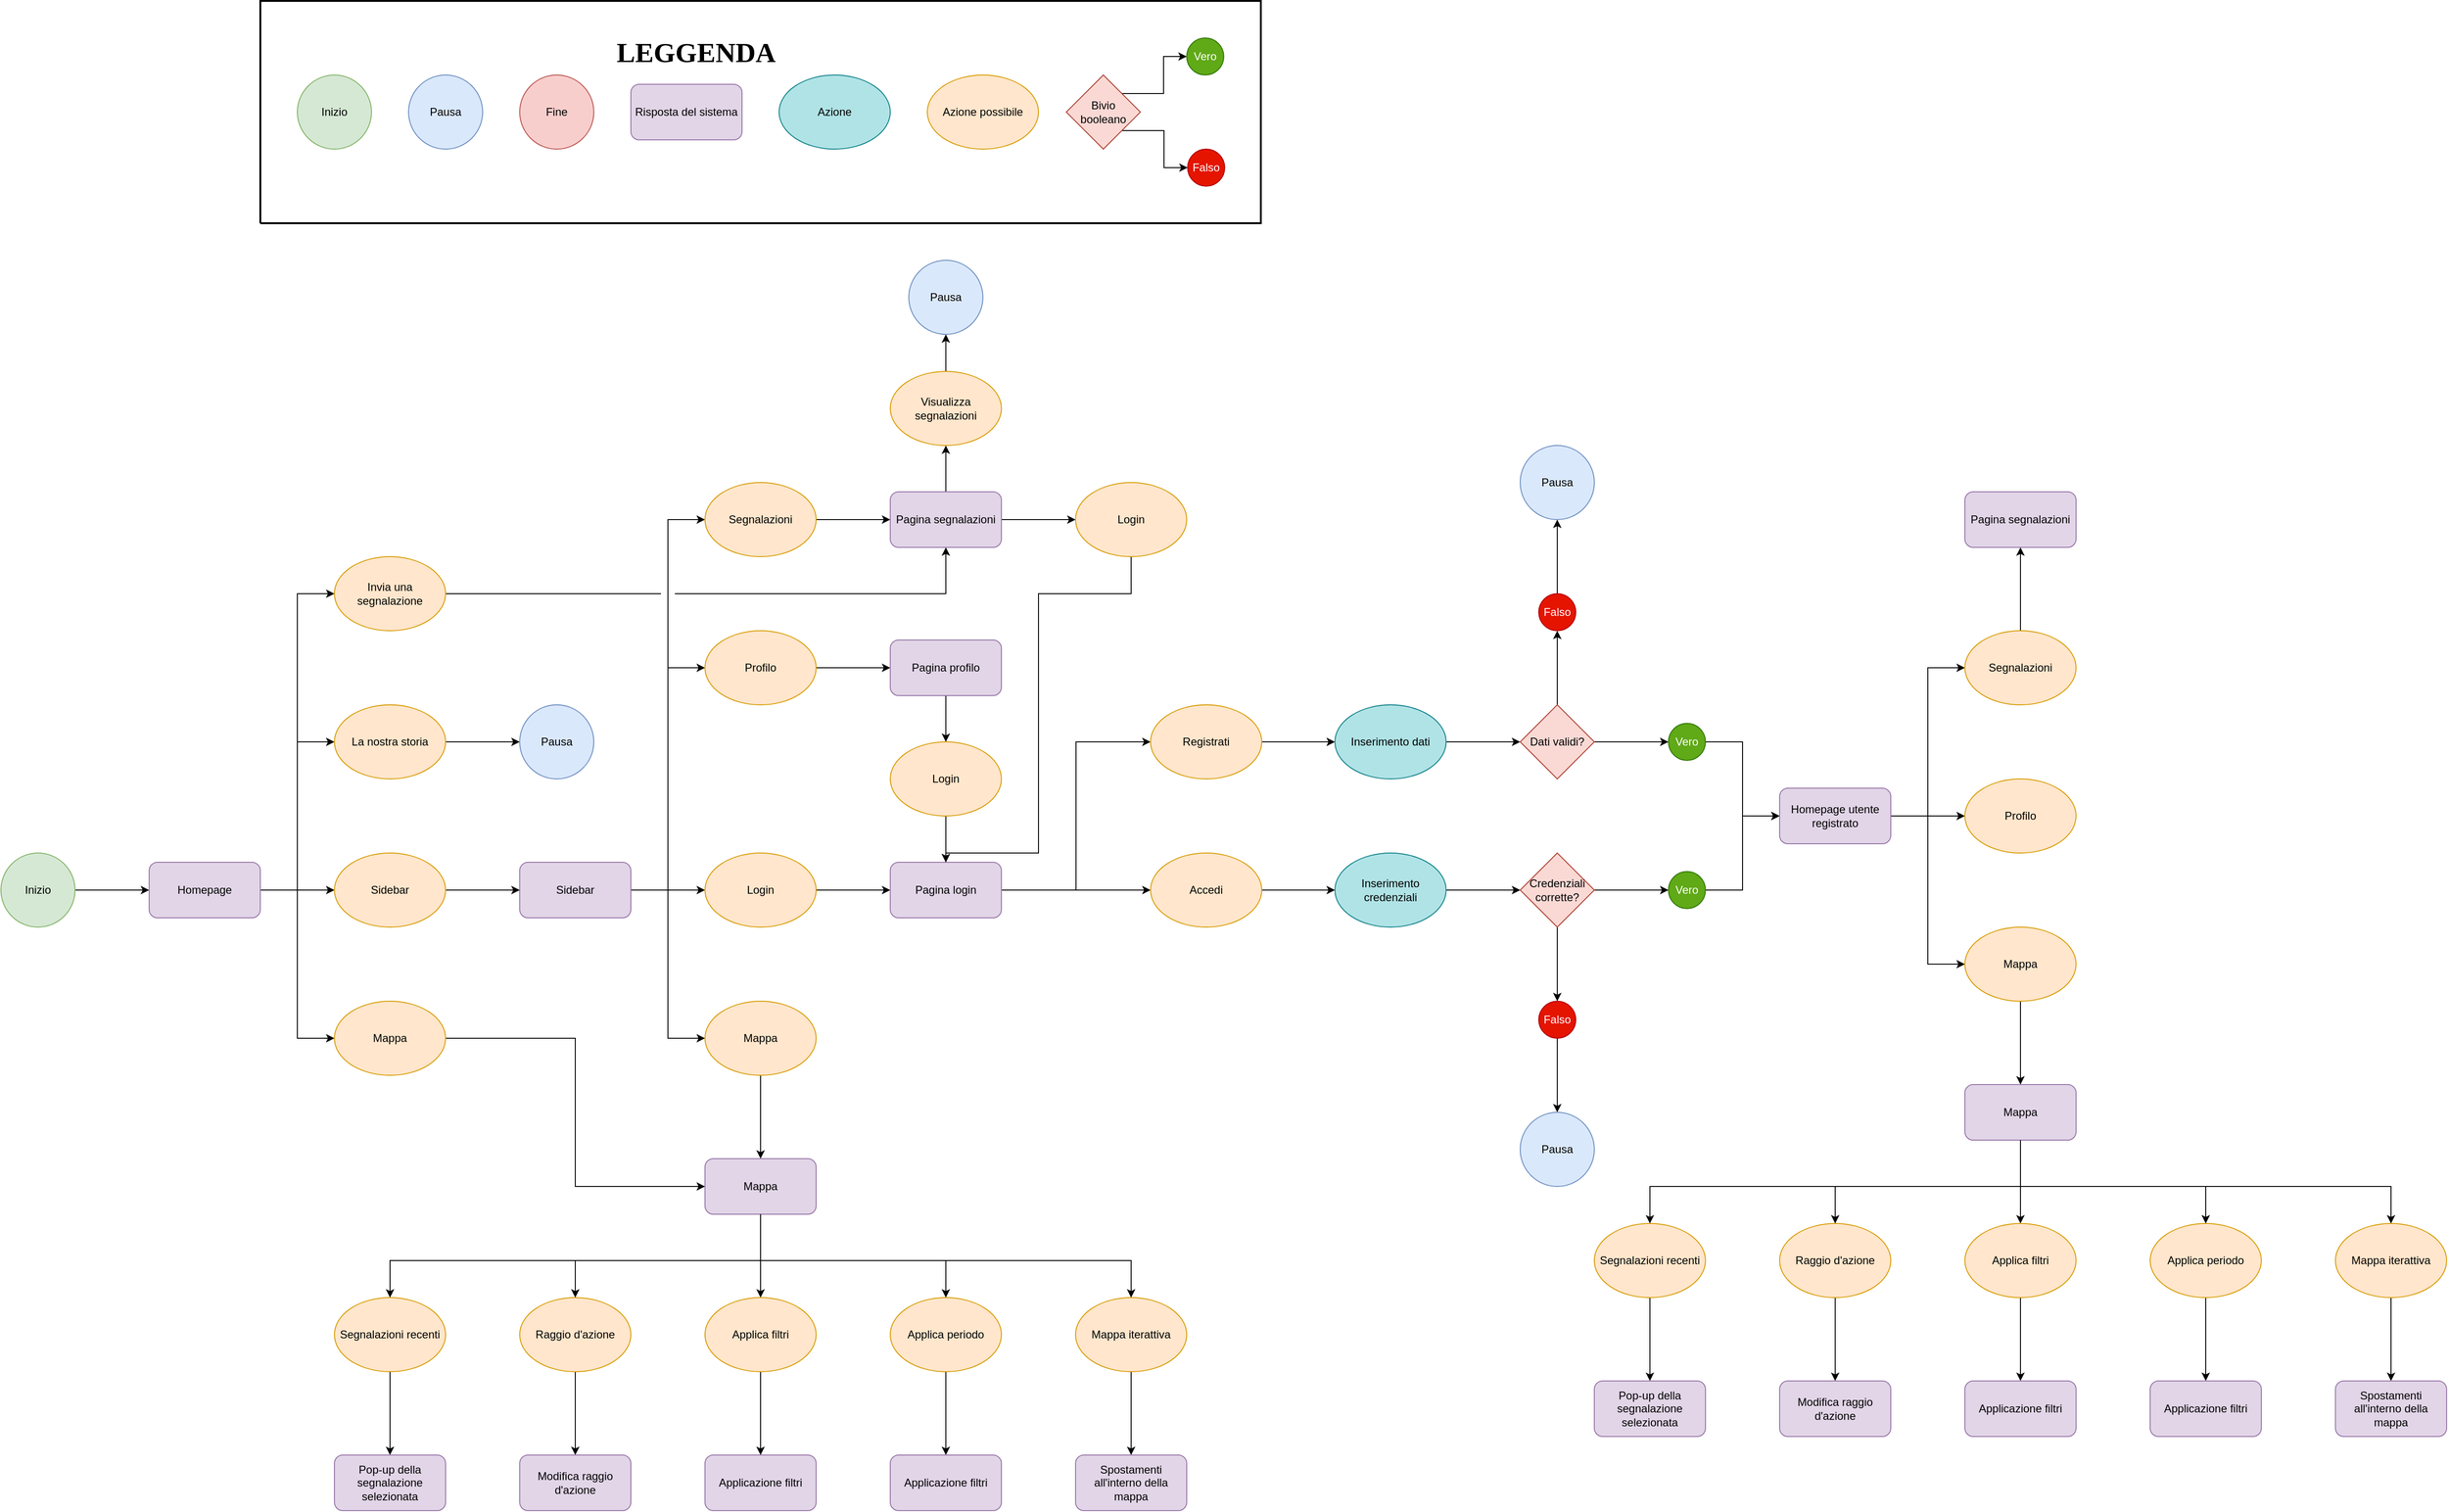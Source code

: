 <mxfile version="28.0.4" pages="3">
  <diagram name="Utente non autenticato" id="onzrseE8cYpkVasQd0NS">
    <mxGraphModel dx="1869" dy="1765" grid="1" gridSize="10" guides="1" tooltips="1" connect="1" arrows="1" fold="1" page="1" pageScale="1" pageWidth="827" pageHeight="1169" math="0" shadow="0">
      <root>
        <mxCell id="BHOO1XupQrvHe3oWtjbF-0" />
        <mxCell id="BHOO1XupQrvHe3oWtjbF-1" parent="BHOO1XupQrvHe3oWtjbF-0" />
        <mxCell id="BHOO1XupQrvHe3oWtjbF-2" style="edgeStyle=orthogonalEdgeStyle;rounded=0;orthogonalLoop=1;jettySize=auto;html=1;entryX=0;entryY=0.5;entryDx=0;entryDy=0;exitX=1;exitY=0.5;exitDx=0;exitDy=0;" edge="1" parent="BHOO1XupQrvHe3oWtjbF-1" source="BHOO1XupQrvHe3oWtjbF-3" target="vSJTb1l2F4uQokC4UPwb-3">
          <mxGeometry relative="1" as="geometry" />
        </mxCell>
        <mxCell id="BHOO1XupQrvHe3oWtjbF-3" value="Inizio" style="ellipse;whiteSpace=wrap;html=1;aspect=fixed;fillColor=#d5e8d4;strokeColor=#82b366;" vertex="1" parent="BHOO1XupQrvHe3oWtjbF-1">
          <mxGeometry x="-40" y="160" width="80" height="80" as="geometry" />
        </mxCell>
        <mxCell id="BHOO1XupQrvHe3oWtjbF-4" style="edgeStyle=orthogonalEdgeStyle;rounded=0;orthogonalLoop=1;jettySize=auto;html=1;entryX=0;entryY=0.5;entryDx=0;entryDy=0;exitX=1;exitY=0.5;exitDx=0;exitDy=0;" edge="1" parent="BHOO1XupQrvHe3oWtjbF-1" source="BHOO1XupQrvHe3oWtjbF-5" target="BHOO1XupQrvHe3oWtjbF-9">
          <mxGeometry relative="1" as="geometry" />
        </mxCell>
        <mxCell id="Yv7pziDRQ7N3FZk2vE3Y-4" style="edgeStyle=orthogonalEdgeStyle;rounded=0;orthogonalLoop=1;jettySize=auto;html=1;entryX=0;entryY=0.5;entryDx=0;entryDy=0;" edge="1" parent="BHOO1XupQrvHe3oWtjbF-1" source="BHOO1XupQrvHe3oWtjbF-5" target="Yv7pziDRQ7N3FZk2vE3Y-2">
          <mxGeometry relative="1" as="geometry" />
        </mxCell>
        <mxCell id="Yv7pziDRQ7N3FZk2vE3Y-5" style="edgeStyle=orthogonalEdgeStyle;rounded=0;orthogonalLoop=1;jettySize=auto;html=1;entryX=0;entryY=0.5;entryDx=0;entryDy=0;" edge="1" parent="BHOO1XupQrvHe3oWtjbF-1" source="BHOO1XupQrvHe3oWtjbF-5" target="Yv7pziDRQ7N3FZk2vE3Y-1">
          <mxGeometry relative="1" as="geometry" />
        </mxCell>
        <mxCell id="Yv7pziDRQ7N3FZk2vE3Y-6" style="edgeStyle=orthogonalEdgeStyle;rounded=0;orthogonalLoop=1;jettySize=auto;html=1;entryX=0;entryY=0.5;entryDx=0;entryDy=0;" edge="1" parent="BHOO1XupQrvHe3oWtjbF-1" source="BHOO1XupQrvHe3oWtjbF-5" target="Yv7pziDRQ7N3FZk2vE3Y-0">
          <mxGeometry relative="1" as="geometry" />
        </mxCell>
        <mxCell id="BHOO1XupQrvHe3oWtjbF-5" value="Sidebar" style="rounded=1;whiteSpace=wrap;html=1;fillColor=#e1d5e7;strokeColor=#9673a6;" vertex="1" parent="BHOO1XupQrvHe3oWtjbF-1">
          <mxGeometry x="520" y="170" width="120" height="60" as="geometry" />
        </mxCell>
        <mxCell id="BHOO1XupQrvHe3oWtjbF-8" style="edgeStyle=orthogonalEdgeStyle;rounded=0;orthogonalLoop=1;jettySize=auto;html=1;exitX=1;exitY=0.5;exitDx=0;exitDy=0;entryX=0;entryY=0.5;entryDx=0;entryDy=0;" edge="1" parent="BHOO1XupQrvHe3oWtjbF-1" source="BHOO1XupQrvHe3oWtjbF-9" target="vSJTb1l2F4uQokC4UPwb-12">
          <mxGeometry relative="1" as="geometry">
            <mxPoint x="920" y="240" as="targetPoint" />
          </mxGeometry>
        </mxCell>
        <mxCell id="BHOO1XupQrvHe3oWtjbF-9" value="Login" style="ellipse;whiteSpace=wrap;html=1;fillColor=#ffe6cc;strokeColor=#d79b00;" vertex="1" parent="BHOO1XupQrvHe3oWtjbF-1">
          <mxGeometry x="720" y="160" width="120" height="80" as="geometry" />
        </mxCell>
        <mxCell id="BHOO1XupQrvHe3oWtjbF-14" style="edgeStyle=orthogonalEdgeStyle;rounded=0;orthogonalLoop=1;jettySize=auto;html=1;exitX=1;exitY=0.5;exitDx=0;exitDy=0;entryX=0;entryY=0.5;entryDx=0;entryDy=0;" edge="1" parent="BHOO1XupQrvHe3oWtjbF-1" source="BHOO1XupQrvHe3oWtjbF-16" target="BHOO1XupQrvHe3oWtjbF-18">
          <mxGeometry relative="1" as="geometry" />
        </mxCell>
        <mxCell id="BHOO1XupQrvHe3oWtjbF-15" style="edgeStyle=orthogonalEdgeStyle;rounded=0;orthogonalLoop=1;jettySize=auto;html=1;exitX=0.5;exitY=1;exitDx=0;exitDy=0;entryX=0.5;entryY=0;entryDx=0;entryDy=0;" edge="1" parent="BHOO1XupQrvHe3oWtjbF-1" source="BHOO1XupQrvHe3oWtjbF-16" target="BHOO1XupQrvHe3oWtjbF-20">
          <mxGeometry relative="1" as="geometry">
            <mxPoint x="1440" y="320" as="targetPoint" />
          </mxGeometry>
        </mxCell>
        <mxCell id="BHOO1XupQrvHe3oWtjbF-16" value="Credenziali corrette?" style="rhombus;whiteSpace=wrap;html=1;fillColor=#fad9d5;strokeColor=#ae4132;" vertex="1" parent="BHOO1XupQrvHe3oWtjbF-1">
          <mxGeometry x="1600" y="160" width="80" height="80" as="geometry" />
        </mxCell>
        <mxCell id="BHOO1XupQrvHe3oWtjbF-17" style="edgeStyle=orthogonalEdgeStyle;rounded=0;orthogonalLoop=1;jettySize=auto;html=1;entryX=0;entryY=0.5;entryDx=0;entryDy=0;exitX=1;exitY=0.5;exitDx=0;exitDy=0;" edge="1" parent="BHOO1XupQrvHe3oWtjbF-1" source="BHOO1XupQrvHe3oWtjbF-18" target="vSJTb1l2F4uQokC4UPwb-57">
          <mxGeometry relative="1" as="geometry">
            <mxPoint x="1880" y="200" as="targetPoint" />
          </mxGeometry>
        </mxCell>
        <mxCell id="BHOO1XupQrvHe3oWtjbF-18" value="Vero" style="ellipse;whiteSpace=wrap;html=1;aspect=fixed;fillColor=#60a917;fontColor=#ffffff;strokeColor=#2D7600;" vertex="1" parent="BHOO1XupQrvHe3oWtjbF-1">
          <mxGeometry x="1760" y="180" width="40" height="40" as="geometry" />
        </mxCell>
        <mxCell id="BHOO1XupQrvHe3oWtjbF-19" style="edgeStyle=orthogonalEdgeStyle;rounded=0;orthogonalLoop=1;jettySize=auto;html=1;exitX=0.5;exitY=1;exitDx=0;exitDy=0;entryX=0.5;entryY=0;entryDx=0;entryDy=0;" edge="1" parent="BHOO1XupQrvHe3oWtjbF-1" source="BHOO1XupQrvHe3oWtjbF-20" target="BHOO1XupQrvHe3oWtjbF-21">
          <mxGeometry relative="1" as="geometry">
            <mxPoint x="1640" y="430" as="targetPoint" />
          </mxGeometry>
        </mxCell>
        <mxCell id="BHOO1XupQrvHe3oWtjbF-20" value="Falso" style="ellipse;whiteSpace=wrap;html=1;aspect=fixed;fillColor=#e51400;fontColor=#ffffff;strokeColor=#B20000;" vertex="1" parent="BHOO1XupQrvHe3oWtjbF-1">
          <mxGeometry x="1620" y="320" width="40" height="40" as="geometry" />
        </mxCell>
        <mxCell id="BHOO1XupQrvHe3oWtjbF-21" value="Pausa" style="ellipse;whiteSpace=wrap;html=1;aspect=fixed;fillColor=#dae8fc;strokeColor=#6c8ebf;" vertex="1" parent="BHOO1XupQrvHe3oWtjbF-1">
          <mxGeometry x="1600" y="440" width="80" height="80" as="geometry" />
        </mxCell>
        <mxCell id="BHOO1XupQrvHe3oWtjbF-30" style="edgeStyle=orthogonalEdgeStyle;rounded=0;orthogonalLoop=1;jettySize=auto;html=1;exitX=1;exitY=0.5;exitDx=0;exitDy=0;entryX=0;entryY=0.5;entryDx=0;entryDy=0;" edge="1" parent="BHOO1XupQrvHe3oWtjbF-1" source="BHOO1XupQrvHe3oWtjbF-31" target="BHOO1XupQrvHe3oWtjbF-16">
          <mxGeometry relative="1" as="geometry" />
        </mxCell>
        <mxCell id="BHOO1XupQrvHe3oWtjbF-31" value="Inserimento credenziali" style="ellipse;whiteSpace=wrap;html=1;fillColor=#b0e3e6;strokeColor=#0e8088;" vertex="1" parent="BHOO1XupQrvHe3oWtjbF-1">
          <mxGeometry x="1400" y="160" width="120" height="80" as="geometry" />
        </mxCell>
        <mxCell id="BHOO1XupQrvHe3oWtjbF-72" value="Inizio" style="ellipse;whiteSpace=wrap;html=1;aspect=fixed;fillColor=#d5e8d4;strokeColor=#82b366;" vertex="1" parent="BHOO1XupQrvHe3oWtjbF-1">
          <mxGeometry x="280" y="-680" width="80" height="80" as="geometry" />
        </mxCell>
        <mxCell id="BHOO1XupQrvHe3oWtjbF-73" value="Pausa" style="ellipse;whiteSpace=wrap;html=1;aspect=fixed;fillColor=#dae8fc;strokeColor=#6c8ebf;" vertex="1" parent="BHOO1XupQrvHe3oWtjbF-1">
          <mxGeometry x="400" y="-680" width="80" height="80" as="geometry" />
        </mxCell>
        <mxCell id="BHOO1XupQrvHe3oWtjbF-74" value="Fine" style="ellipse;whiteSpace=wrap;html=1;aspect=fixed;fillColor=#f8cecc;strokeColor=#b85450;" vertex="1" parent="BHOO1XupQrvHe3oWtjbF-1">
          <mxGeometry x="520" y="-680" width="80" height="80" as="geometry" />
        </mxCell>
        <mxCell id="BHOO1XupQrvHe3oWtjbF-75" value="Risposta del sistema" style="rounded=1;whiteSpace=wrap;html=1;fillColor=#e1d5e7;strokeColor=#9673a6;" vertex="1" parent="BHOO1XupQrvHe3oWtjbF-1">
          <mxGeometry x="640" y="-670" width="120" height="60" as="geometry" />
        </mxCell>
        <mxCell id="BHOO1XupQrvHe3oWtjbF-76" value="Azione" style="ellipse;whiteSpace=wrap;html=1;fillColor=#b0e3e6;strokeColor=#0e8088;" vertex="1" parent="BHOO1XupQrvHe3oWtjbF-1">
          <mxGeometry x="800" y="-680" width="120" height="80" as="geometry" />
        </mxCell>
        <mxCell id="BHOO1XupQrvHe3oWtjbF-77" value="Azione possibile" style="ellipse;whiteSpace=wrap;html=1;fillColor=#ffe6cc;strokeColor=#d79b00;" vertex="1" parent="BHOO1XupQrvHe3oWtjbF-1">
          <mxGeometry x="960" y="-680" width="120" height="80" as="geometry" />
        </mxCell>
        <mxCell id="BHOO1XupQrvHe3oWtjbF-78" style="edgeStyle=orthogonalEdgeStyle;rounded=0;orthogonalLoop=1;jettySize=auto;html=1;exitX=1;exitY=0;exitDx=0;exitDy=0;entryX=0;entryY=0.5;entryDx=0;entryDy=0;" edge="1" parent="BHOO1XupQrvHe3oWtjbF-1" source="BHOO1XupQrvHe3oWtjbF-80" target="BHOO1XupQrvHe3oWtjbF-81">
          <mxGeometry relative="1" as="geometry" />
        </mxCell>
        <mxCell id="BHOO1XupQrvHe3oWtjbF-79" style="edgeStyle=orthogonalEdgeStyle;rounded=0;orthogonalLoop=1;jettySize=auto;html=1;exitX=1;exitY=1;exitDx=0;exitDy=0;entryX=0;entryY=0.5;entryDx=0;entryDy=0;" edge="1" parent="BHOO1XupQrvHe3oWtjbF-1" source="BHOO1XupQrvHe3oWtjbF-80" target="BHOO1XupQrvHe3oWtjbF-82">
          <mxGeometry relative="1" as="geometry" />
        </mxCell>
        <mxCell id="BHOO1XupQrvHe3oWtjbF-80" value="Bivio booleano" style="rhombus;whiteSpace=wrap;html=1;fillColor=#fad9d5;strokeColor=#ae4132;" vertex="1" parent="BHOO1XupQrvHe3oWtjbF-1">
          <mxGeometry x="1110" y="-680" width="80" height="80" as="geometry" />
        </mxCell>
        <mxCell id="BHOO1XupQrvHe3oWtjbF-81" value="Vero" style="ellipse;whiteSpace=wrap;html=1;aspect=fixed;fillColor=#60a917;fontColor=#ffffff;strokeColor=#2D7600;" vertex="1" parent="BHOO1XupQrvHe3oWtjbF-1">
          <mxGeometry x="1240" y="-720" width="40" height="40" as="geometry" />
        </mxCell>
        <mxCell id="BHOO1XupQrvHe3oWtjbF-82" value="Falso" style="ellipse;whiteSpace=wrap;html=1;aspect=fixed;fillColor=#e51400;fontColor=#ffffff;strokeColor=#B20000;" vertex="1" parent="BHOO1XupQrvHe3oWtjbF-1">
          <mxGeometry x="1241" y="-600" width="40" height="40" as="geometry" />
        </mxCell>
        <mxCell id="BHOO1XupQrvHe3oWtjbF-169" value="&lt;b&gt;&lt;font style=&quot;font-size: 30px;&quot; face=&quot;Times New Roman&quot;&gt;LEGGENDA&lt;/font&gt;&lt;/b&gt;" style="text;html=1;align=center;verticalAlign=middle;resizable=0;points=[];autosize=1;strokeColor=none;fillColor=none;" vertex="1" parent="BHOO1XupQrvHe3oWtjbF-1">
          <mxGeometry x="610" y="-730" width="200" height="50" as="geometry" />
        </mxCell>
        <mxCell id="BHOO1XupQrvHe3oWtjbF-170" value="" style="endArrow=none;html=1;rounded=0;strokeWidth=2;" edge="1" parent="BHOO1XupQrvHe3oWtjbF-1">
          <mxGeometry width="50" height="50" relative="1" as="geometry">
            <mxPoint x="240" y="-520" as="sourcePoint" />
            <mxPoint x="240" y="-520" as="targetPoint" />
            <Array as="points">
              <mxPoint x="240" y="-760" />
              <mxPoint x="1320" y="-760" />
              <mxPoint x="1320" y="-520" />
            </Array>
          </mxGeometry>
        </mxCell>
        <mxCell id="BZ6R1qjp_lzBrjdNLOyi-1" style="edgeStyle=orthogonalEdgeStyle;rounded=0;orthogonalLoop=1;jettySize=auto;html=1;" edge="1" parent="BHOO1XupQrvHe3oWtjbF-1" source="Yv7pziDRQ7N3FZk2vE3Y-0" target="BZ6R1qjp_lzBrjdNLOyi-0">
          <mxGeometry relative="1" as="geometry" />
        </mxCell>
        <mxCell id="Yv7pziDRQ7N3FZk2vE3Y-0" value="Mappa" style="ellipse;whiteSpace=wrap;html=1;fillColor=#ffe6cc;strokeColor=#d79b00;" vertex="1" parent="BHOO1XupQrvHe3oWtjbF-1">
          <mxGeometry x="720" y="320" width="120" height="80" as="geometry" />
        </mxCell>
        <mxCell id="Yv7pziDRQ7N3FZk2vE3Y-8" style="edgeStyle=orthogonalEdgeStyle;rounded=0;orthogonalLoop=1;jettySize=auto;html=1;entryX=0;entryY=0.5;entryDx=0;entryDy=0;" edge="1" parent="BHOO1XupQrvHe3oWtjbF-1" source="Yv7pziDRQ7N3FZk2vE3Y-1" target="Yv7pziDRQ7N3FZk2vE3Y-7">
          <mxGeometry relative="1" as="geometry" />
        </mxCell>
        <mxCell id="Yv7pziDRQ7N3FZk2vE3Y-1" value="Profilo" style="ellipse;whiteSpace=wrap;html=1;fillColor=#ffe6cc;strokeColor=#d79b00;" vertex="1" parent="BHOO1XupQrvHe3oWtjbF-1">
          <mxGeometry x="720" y="-80" width="120" height="80" as="geometry" />
        </mxCell>
        <mxCell id="vSJTb1l2F4uQokC4UPwb-32" style="edgeStyle=orthogonalEdgeStyle;rounded=0;orthogonalLoop=1;jettySize=auto;html=1;entryX=0;entryY=0.5;entryDx=0;entryDy=0;" edge="1" parent="BHOO1XupQrvHe3oWtjbF-1" source="Yv7pziDRQ7N3FZk2vE3Y-2" target="vSJTb1l2F4uQokC4UPwb-31">
          <mxGeometry relative="1" as="geometry" />
        </mxCell>
        <mxCell id="Yv7pziDRQ7N3FZk2vE3Y-2" value="Segnalazioni" style="ellipse;whiteSpace=wrap;html=1;fillColor=#ffe6cc;strokeColor=#d79b00;" vertex="1" parent="BHOO1XupQrvHe3oWtjbF-1">
          <mxGeometry x="720" y="-240" width="120" height="80" as="geometry" />
        </mxCell>
        <mxCell id="vSJTb1l2F4uQokC4UPwb-14" style="edgeStyle=orthogonalEdgeStyle;rounded=0;orthogonalLoop=1;jettySize=auto;html=1;entryX=0.5;entryY=0;entryDx=0;entryDy=0;" edge="1" parent="BHOO1XupQrvHe3oWtjbF-1" source="Yv7pziDRQ7N3FZk2vE3Y-7" target="vSJTb1l2F4uQokC4UPwb-15">
          <mxGeometry relative="1" as="geometry">
            <mxPoint x="930" y="60" as="targetPoint" />
          </mxGeometry>
        </mxCell>
        <mxCell id="Yv7pziDRQ7N3FZk2vE3Y-7" value="Pagina profilo" style="rounded=1;whiteSpace=wrap;html=1;fillColor=#e1d5e7;strokeColor=#9673a6;" vertex="1" parent="BHOO1XupQrvHe3oWtjbF-1">
          <mxGeometry x="920" y="-70" width="120" height="60" as="geometry" />
        </mxCell>
        <mxCell id="5Uu_oduI9N8xXFauptrx-3" style="edgeStyle=orthogonalEdgeStyle;rounded=0;orthogonalLoop=1;jettySize=auto;html=1;entryX=0.5;entryY=0;entryDx=0;entryDy=0;" edge="1" parent="BHOO1XupQrvHe3oWtjbF-1" source="BZ6R1qjp_lzBrjdNLOyi-0" target="BZ6R1qjp_lzBrjdNLOyi-2">
          <mxGeometry relative="1" as="geometry" />
        </mxCell>
        <mxCell id="BZ6R1qjp_lzBrjdNLOyi-0" value="Mappa" style="rounded=1;whiteSpace=wrap;html=1;fillColor=#e1d5e7;strokeColor=#9673a6;" vertex="1" parent="BHOO1XupQrvHe3oWtjbF-1">
          <mxGeometry x="720" y="490" width="120" height="60" as="geometry" />
        </mxCell>
        <mxCell id="vSJTb1l2F4uQokC4UPwb-0" style="edgeStyle=orthogonalEdgeStyle;rounded=0;orthogonalLoop=1;jettySize=auto;html=1;entryX=0.5;entryY=0;entryDx=0;entryDy=0;" edge="1" parent="BHOO1XupQrvHe3oWtjbF-1" source="BZ6R1qjp_lzBrjdNLOyi-2" target="5Uu_oduI9N8xXFauptrx-9">
          <mxGeometry relative="1" as="geometry" />
        </mxCell>
        <mxCell id="BZ6R1qjp_lzBrjdNLOyi-2" value="Applica filtri" style="ellipse;whiteSpace=wrap;html=1;fillColor=#ffe6cc;strokeColor=#d79b00;" vertex="1" parent="BHOO1XupQrvHe3oWtjbF-1">
          <mxGeometry x="720" y="640" width="120" height="80" as="geometry" />
        </mxCell>
        <mxCell id="vSJTb1l2F4uQokC4UPwb-2" style="edgeStyle=orthogonalEdgeStyle;rounded=0;orthogonalLoop=1;jettySize=auto;html=1;entryX=0.5;entryY=0;entryDx=0;entryDy=0;" edge="1" parent="BHOO1XupQrvHe3oWtjbF-1" source="BZ6R1qjp_lzBrjdNLOyi-3" target="vSJTb1l2F4uQokC4UPwb-1">
          <mxGeometry relative="1" as="geometry" />
        </mxCell>
        <mxCell id="BZ6R1qjp_lzBrjdNLOyi-3" value="Applica periodo" style="ellipse;whiteSpace=wrap;html=1;fillColor=#ffe6cc;strokeColor=#d79b00;" vertex="1" parent="BHOO1XupQrvHe3oWtjbF-1">
          <mxGeometry x="920" y="640" width="120" height="80" as="geometry" />
        </mxCell>
        <mxCell id="vSJTb1l2F4uQokC4UPwb-19" style="edgeStyle=orthogonalEdgeStyle;rounded=0;orthogonalLoop=1;jettySize=auto;html=1;" edge="1" parent="BHOO1XupQrvHe3oWtjbF-1" source="5Uu_oduI9N8xXFauptrx-0" target="vSJTb1l2F4uQokC4UPwb-18">
          <mxGeometry relative="1" as="geometry" />
        </mxCell>
        <mxCell id="5Uu_oduI9N8xXFauptrx-0" value="Raggio d&#39;azione" style="ellipse;whiteSpace=wrap;html=1;fillColor=#ffe6cc;strokeColor=#d79b00;" vertex="1" parent="BHOO1XupQrvHe3oWtjbF-1">
          <mxGeometry x="520" y="640" width="120" height="80" as="geometry" />
        </mxCell>
        <mxCell id="vSJTb1l2F4uQokC4UPwb-21" style="edgeStyle=orthogonalEdgeStyle;rounded=0;orthogonalLoop=1;jettySize=auto;html=1;entryX=0.5;entryY=0;entryDx=0;entryDy=0;" edge="1" parent="BHOO1XupQrvHe3oWtjbF-1" source="5Uu_oduI9N8xXFauptrx-1" target="vSJTb1l2F4uQokC4UPwb-20">
          <mxGeometry relative="1" as="geometry" />
        </mxCell>
        <mxCell id="5Uu_oduI9N8xXFauptrx-1" value="Mappa iterattiva" style="ellipse;whiteSpace=wrap;html=1;fillColor=#ffe6cc;strokeColor=#d79b00;" vertex="1" parent="BHOO1XupQrvHe3oWtjbF-1">
          <mxGeometry x="1120" y="640" width="120" height="80" as="geometry" />
        </mxCell>
        <mxCell id="vSJTb1l2F4uQokC4UPwb-23" style="edgeStyle=orthogonalEdgeStyle;rounded=0;orthogonalLoop=1;jettySize=auto;html=1;entryX=0.5;entryY=0;entryDx=0;entryDy=0;" edge="1" parent="BHOO1XupQrvHe3oWtjbF-1" source="5Uu_oduI9N8xXFauptrx-2" target="vSJTb1l2F4uQokC4UPwb-22">
          <mxGeometry relative="1" as="geometry" />
        </mxCell>
        <mxCell id="5Uu_oduI9N8xXFauptrx-2" value="Segnalazioni recenti" style="ellipse;whiteSpace=wrap;html=1;fillColor=#ffe6cc;strokeColor=#d79b00;" vertex="1" parent="BHOO1XupQrvHe3oWtjbF-1">
          <mxGeometry x="320" y="640" width="120" height="80" as="geometry" />
        </mxCell>
        <mxCell id="5Uu_oduI9N8xXFauptrx-5" value="" style="endArrow=classic;html=1;rounded=0;entryX=0.5;entryY=0;entryDx=0;entryDy=0;exitX=0.5;exitY=1;exitDx=0;exitDy=0;" edge="1" parent="BHOO1XupQrvHe3oWtjbF-1" source="BZ6R1qjp_lzBrjdNLOyi-0" target="BZ6R1qjp_lzBrjdNLOyi-3">
          <mxGeometry width="50" height="50" relative="1" as="geometry">
            <mxPoint x="870" y="770" as="sourcePoint" />
            <mxPoint x="920" y="720" as="targetPoint" />
            <Array as="points">
              <mxPoint x="780" y="600" />
              <mxPoint x="980" y="600" />
            </Array>
          </mxGeometry>
        </mxCell>
        <mxCell id="5Uu_oduI9N8xXFauptrx-6" value="" style="endArrow=classic;html=1;rounded=0;entryX=0.5;entryY=0;entryDx=0;entryDy=0;exitX=0.5;exitY=1;exitDx=0;exitDy=0;" edge="1" parent="BHOO1XupQrvHe3oWtjbF-1" source="BZ6R1qjp_lzBrjdNLOyi-0" target="5Uu_oduI9N8xXFauptrx-1">
          <mxGeometry width="50" height="50" relative="1" as="geometry">
            <mxPoint x="690" y="480" as="sourcePoint" />
            <mxPoint x="1180" y="620" as="targetPoint" />
            <Array as="points">
              <mxPoint x="780" y="600" />
              <mxPoint x="980" y="600" />
              <mxPoint x="1180" y="600" />
            </Array>
          </mxGeometry>
        </mxCell>
        <mxCell id="5Uu_oduI9N8xXFauptrx-7" value="" style="endArrow=classic;html=1;rounded=0;entryX=0.5;entryY=0;entryDx=0;entryDy=0;exitX=0.5;exitY=1;exitDx=0;exitDy=0;" edge="1" parent="BHOO1XupQrvHe3oWtjbF-1" source="BZ6R1qjp_lzBrjdNLOyi-0" target="5Uu_oduI9N8xXFauptrx-0">
          <mxGeometry width="50" height="50" relative="1" as="geometry">
            <mxPoint x="550" y="580" as="sourcePoint" />
            <mxPoint x="750" y="670" as="targetPoint" />
            <Array as="points">
              <mxPoint x="780" y="600" />
              <mxPoint x="580" y="600" />
            </Array>
          </mxGeometry>
        </mxCell>
        <mxCell id="5Uu_oduI9N8xXFauptrx-8" value="" style="endArrow=classic;html=1;rounded=0;entryX=0.5;entryY=0;entryDx=0;entryDy=0;exitX=0.5;exitY=1;exitDx=0;exitDy=0;" edge="1" parent="BHOO1XupQrvHe3oWtjbF-1" source="BZ6R1qjp_lzBrjdNLOyi-0" target="5Uu_oduI9N8xXFauptrx-2">
          <mxGeometry width="50" height="50" relative="1" as="geometry">
            <mxPoint x="380" y="550" as="sourcePoint" />
            <mxPoint x="580" y="640" as="targetPoint" />
            <Array as="points">
              <mxPoint x="780" y="600" />
              <mxPoint x="380" y="600" />
            </Array>
          </mxGeometry>
        </mxCell>
        <mxCell id="5Uu_oduI9N8xXFauptrx-9" value="Applicazione filtri" style="rounded=1;whiteSpace=wrap;html=1;fillColor=#e1d5e7;strokeColor=#9673a6;" vertex="1" parent="BHOO1XupQrvHe3oWtjbF-1">
          <mxGeometry x="720" y="810" width="120" height="60" as="geometry" />
        </mxCell>
        <mxCell id="vSJTb1l2F4uQokC4UPwb-1" value="Applicazione filtri" style="rounded=1;whiteSpace=wrap;html=1;fillColor=#e1d5e7;strokeColor=#9673a6;" vertex="1" parent="BHOO1XupQrvHe3oWtjbF-1">
          <mxGeometry x="920" y="810" width="120" height="60" as="geometry" />
        </mxCell>
        <mxCell id="vSJTb1l2F4uQokC4UPwb-6" style="edgeStyle=orthogonalEdgeStyle;rounded=0;orthogonalLoop=1;jettySize=auto;html=1;entryX=0;entryY=0.5;entryDx=0;entryDy=0;" edge="1" parent="BHOO1XupQrvHe3oWtjbF-1" source="vSJTb1l2F4uQokC4UPwb-3" target="vSJTb1l2F4uQokC4UPwb-5">
          <mxGeometry relative="1" as="geometry" />
        </mxCell>
        <mxCell id="vSJTb1l2F4uQokC4UPwb-9" style="edgeStyle=orthogonalEdgeStyle;rounded=0;orthogonalLoop=1;jettySize=auto;html=1;entryX=0;entryY=0.5;entryDx=0;entryDy=0;" edge="1" parent="BHOO1XupQrvHe3oWtjbF-1" source="vSJTb1l2F4uQokC4UPwb-3" target="vSJTb1l2F4uQokC4UPwb-8">
          <mxGeometry relative="1" as="geometry">
            <Array as="points">
              <mxPoint x="280" y="200" />
              <mxPoint x="280" y="360" />
            </Array>
          </mxGeometry>
        </mxCell>
        <mxCell id="vSJTb1l2F4uQokC4UPwb-24" style="edgeStyle=orthogonalEdgeStyle;rounded=0;orthogonalLoop=1;jettySize=auto;html=1;entryX=0;entryY=0.5;entryDx=0;entryDy=0;" edge="1" parent="BHOO1XupQrvHe3oWtjbF-1" source="vSJTb1l2F4uQokC4UPwb-3" target="vSJTb1l2F4uQokC4UPwb-11">
          <mxGeometry relative="1" as="geometry" />
        </mxCell>
        <mxCell id="vSJTb1l2F4uQokC4UPwb-28" style="edgeStyle=orthogonalEdgeStyle;rounded=0;orthogonalLoop=1;jettySize=auto;html=1;entryX=0;entryY=0.5;entryDx=0;entryDy=0;" edge="1" parent="BHOO1XupQrvHe3oWtjbF-1" source="vSJTb1l2F4uQokC4UPwb-3" target="vSJTb1l2F4uQokC4UPwb-25">
          <mxGeometry relative="1" as="geometry" />
        </mxCell>
        <mxCell id="vSJTb1l2F4uQokC4UPwb-3" value="Homepage" style="rounded=1;whiteSpace=wrap;html=1;fillColor=#e1d5e7;strokeColor=#9673a6;" vertex="1" parent="BHOO1XupQrvHe3oWtjbF-1">
          <mxGeometry x="120" y="170" width="120" height="60" as="geometry" />
        </mxCell>
        <mxCell id="vSJTb1l2F4uQokC4UPwb-7" style="edgeStyle=orthogonalEdgeStyle;rounded=0;orthogonalLoop=1;jettySize=auto;html=1;entryX=0;entryY=0.5;entryDx=0;entryDy=0;" edge="1" parent="BHOO1XupQrvHe3oWtjbF-1" source="vSJTb1l2F4uQokC4UPwb-5" target="BHOO1XupQrvHe3oWtjbF-5">
          <mxGeometry relative="1" as="geometry" />
        </mxCell>
        <mxCell id="vSJTb1l2F4uQokC4UPwb-5" value="Sidebar" style="ellipse;whiteSpace=wrap;html=1;fillColor=#ffe6cc;strokeColor=#d79b00;" vertex="1" parent="BHOO1XupQrvHe3oWtjbF-1">
          <mxGeometry x="320" y="160" width="120" height="80" as="geometry" />
        </mxCell>
        <mxCell id="vSJTb1l2F4uQokC4UPwb-10" style="edgeStyle=orthogonalEdgeStyle;rounded=0;orthogonalLoop=1;jettySize=auto;html=1;entryX=0;entryY=0.5;entryDx=0;entryDy=0;" edge="1" parent="BHOO1XupQrvHe3oWtjbF-1" source="vSJTb1l2F4uQokC4UPwb-8" target="BZ6R1qjp_lzBrjdNLOyi-0">
          <mxGeometry relative="1" as="geometry" />
        </mxCell>
        <mxCell id="vSJTb1l2F4uQokC4UPwb-8" value="Mappa" style="ellipse;whiteSpace=wrap;html=1;fillColor=#ffe6cc;strokeColor=#d79b00;" vertex="1" parent="BHOO1XupQrvHe3oWtjbF-1">
          <mxGeometry x="320" y="320" width="120" height="80" as="geometry" />
        </mxCell>
        <mxCell id="vSJTb1l2F4uQokC4UPwb-30" style="edgeStyle=orthogonalEdgeStyle;rounded=0;orthogonalLoop=1;jettySize=auto;html=1;entryX=0.5;entryY=1;entryDx=0;entryDy=0;labelBorderColor=light-dark(#FFFFFF,#EDEDED);textShadow=0;spacingTop=2;spacingLeft=2;spacingBottom=2;spacingRight=2;fontColor=#0000FF;jumpStyle=gap;jumpSize=15;" edge="1" parent="BHOO1XupQrvHe3oWtjbF-1" source="vSJTb1l2F4uQokC4UPwb-11" target="vSJTb1l2F4uQokC4UPwb-31">
          <mxGeometry relative="1" as="geometry">
            <mxPoint x="380" y="-250" as="targetPoint" />
          </mxGeometry>
        </mxCell>
        <mxCell id="vSJTb1l2F4uQokC4UPwb-11" value="Invia una segnalazione" style="ellipse;whiteSpace=wrap;html=1;fillColor=#ffe6cc;strokeColor=#d79b00;" vertex="1" parent="BHOO1XupQrvHe3oWtjbF-1">
          <mxGeometry x="320" y="-160" width="120" height="80" as="geometry" />
        </mxCell>
        <mxCell id="vSJTb1l2F4uQokC4UPwb-13" style="edgeStyle=orthogonalEdgeStyle;rounded=0;orthogonalLoop=1;jettySize=auto;html=1;entryX=0;entryY=0.5;entryDx=0;entryDy=0;" edge="1" parent="BHOO1XupQrvHe3oWtjbF-1" source="vSJTb1l2F4uQokC4UPwb-12" target="vSJTb1l2F4uQokC4UPwb-41">
          <mxGeometry relative="1" as="geometry" />
        </mxCell>
        <mxCell id="vSJTb1l2F4uQokC4UPwb-45" style="edgeStyle=orthogonalEdgeStyle;rounded=0;orthogonalLoop=1;jettySize=auto;html=1;entryX=0;entryY=0.5;entryDx=0;entryDy=0;" edge="1" parent="BHOO1XupQrvHe3oWtjbF-1" source="vSJTb1l2F4uQokC4UPwb-12" target="vSJTb1l2F4uQokC4UPwb-42">
          <mxGeometry relative="1" as="geometry" />
        </mxCell>
        <mxCell id="vSJTb1l2F4uQokC4UPwb-12" value="Pagina login" style="rounded=1;whiteSpace=wrap;html=1;fillColor=#e1d5e7;strokeColor=#9673a6;" vertex="1" parent="BHOO1XupQrvHe3oWtjbF-1">
          <mxGeometry x="920" y="170" width="120" height="60" as="geometry" />
        </mxCell>
        <mxCell id="vSJTb1l2F4uQokC4UPwb-16" style="edgeStyle=orthogonalEdgeStyle;rounded=0;orthogonalLoop=1;jettySize=auto;html=1;entryX=0.5;entryY=0;entryDx=0;entryDy=0;" edge="1" parent="BHOO1XupQrvHe3oWtjbF-1" source="vSJTb1l2F4uQokC4UPwb-15" target="vSJTb1l2F4uQokC4UPwb-12">
          <mxGeometry relative="1" as="geometry" />
        </mxCell>
        <mxCell id="vSJTb1l2F4uQokC4UPwb-15" value="Login" style="ellipse;whiteSpace=wrap;html=1;fillColor=#ffe6cc;strokeColor=#d79b00;" vertex="1" parent="BHOO1XupQrvHe3oWtjbF-1">
          <mxGeometry x="920" y="40" width="120" height="80" as="geometry" />
        </mxCell>
        <mxCell id="vSJTb1l2F4uQokC4UPwb-18" value="Modifica raggio d&#39;azione" style="rounded=1;whiteSpace=wrap;html=1;fillColor=#e1d5e7;strokeColor=#9673a6;" vertex="1" parent="BHOO1XupQrvHe3oWtjbF-1">
          <mxGeometry x="520" y="810" width="120" height="60" as="geometry" />
        </mxCell>
        <mxCell id="vSJTb1l2F4uQokC4UPwb-20" value="Spostamenti all&#39;interno della mappa" style="rounded=1;whiteSpace=wrap;html=1;fillColor=#e1d5e7;strokeColor=#9673a6;" vertex="1" parent="BHOO1XupQrvHe3oWtjbF-1">
          <mxGeometry x="1120" y="810" width="120" height="60" as="geometry" />
        </mxCell>
        <mxCell id="vSJTb1l2F4uQokC4UPwb-22" value="Pop-up della segnalazione selezionata" style="rounded=1;whiteSpace=wrap;html=1;fillColor=#e1d5e7;strokeColor=#9673a6;" vertex="1" parent="BHOO1XupQrvHe3oWtjbF-1">
          <mxGeometry x="320" y="810" width="120" height="60" as="geometry" />
        </mxCell>
        <mxCell id="vSJTb1l2F4uQokC4UPwb-27" style="edgeStyle=orthogonalEdgeStyle;rounded=0;orthogonalLoop=1;jettySize=auto;html=1;" edge="1" parent="BHOO1XupQrvHe3oWtjbF-1" source="vSJTb1l2F4uQokC4UPwb-25" target="vSJTb1l2F4uQokC4UPwb-26">
          <mxGeometry relative="1" as="geometry" />
        </mxCell>
        <mxCell id="vSJTb1l2F4uQokC4UPwb-25" value="La nostra storia" style="ellipse;whiteSpace=wrap;html=1;fillColor=#ffe6cc;strokeColor=#d79b00;" vertex="1" parent="BHOO1XupQrvHe3oWtjbF-1">
          <mxGeometry x="320" width="120" height="80" as="geometry" />
        </mxCell>
        <mxCell id="vSJTb1l2F4uQokC4UPwb-26" value="Pausa" style="ellipse;whiteSpace=wrap;html=1;aspect=fixed;fillColor=#dae8fc;strokeColor=#6c8ebf;" vertex="1" parent="BHOO1XupQrvHe3oWtjbF-1">
          <mxGeometry x="520" width="80" height="80" as="geometry" />
        </mxCell>
        <mxCell id="vSJTb1l2F4uQokC4UPwb-34" style="edgeStyle=orthogonalEdgeStyle;rounded=0;orthogonalLoop=1;jettySize=auto;html=1;entryX=0;entryY=0.5;entryDx=0;entryDy=0;" edge="1" parent="BHOO1XupQrvHe3oWtjbF-1" source="vSJTb1l2F4uQokC4UPwb-31" target="vSJTb1l2F4uQokC4UPwb-33">
          <mxGeometry relative="1" as="geometry" />
        </mxCell>
        <mxCell id="vSJTb1l2F4uQokC4UPwb-37" style="edgeStyle=orthogonalEdgeStyle;rounded=0;orthogonalLoop=1;jettySize=auto;html=1;" edge="1" parent="BHOO1XupQrvHe3oWtjbF-1" source="vSJTb1l2F4uQokC4UPwb-31">
          <mxGeometry relative="1" as="geometry">
            <mxPoint x="980" y="-280" as="targetPoint" />
          </mxGeometry>
        </mxCell>
        <mxCell id="vSJTb1l2F4uQokC4UPwb-31" value="Pagina segnalazioni" style="rounded=1;whiteSpace=wrap;html=1;fillColor=#e1d5e7;strokeColor=#9673a6;" vertex="1" parent="BHOO1XupQrvHe3oWtjbF-1">
          <mxGeometry x="920" y="-230" width="120" height="60" as="geometry" />
        </mxCell>
        <mxCell id="vSJTb1l2F4uQokC4UPwb-35" style="edgeStyle=orthogonalEdgeStyle;rounded=0;orthogonalLoop=1;jettySize=auto;html=1;entryX=0.5;entryY=0;entryDx=0;entryDy=0;" edge="1" parent="BHOO1XupQrvHe3oWtjbF-1" source="vSJTb1l2F4uQokC4UPwb-33" target="vSJTb1l2F4uQokC4UPwb-12">
          <mxGeometry relative="1" as="geometry">
            <Array as="points">
              <mxPoint x="1180" y="-120" />
              <mxPoint x="1080" y="-120" />
              <mxPoint x="1080" y="160" />
              <mxPoint x="980" y="160" />
            </Array>
          </mxGeometry>
        </mxCell>
        <mxCell id="vSJTb1l2F4uQokC4UPwb-33" value="Login" style="ellipse;whiteSpace=wrap;html=1;fillColor=#ffe6cc;strokeColor=#d79b00;" vertex="1" parent="BHOO1XupQrvHe3oWtjbF-1">
          <mxGeometry x="1120" y="-240" width="120" height="80" as="geometry" />
        </mxCell>
        <mxCell id="vSJTb1l2F4uQokC4UPwb-40" style="edgeStyle=orthogonalEdgeStyle;rounded=0;orthogonalLoop=1;jettySize=auto;html=1;entryX=0.5;entryY=1;entryDx=0;entryDy=0;" edge="1" parent="BHOO1XupQrvHe3oWtjbF-1" source="vSJTb1l2F4uQokC4UPwb-38" target="vSJTb1l2F4uQokC4UPwb-39">
          <mxGeometry relative="1" as="geometry" />
        </mxCell>
        <mxCell id="vSJTb1l2F4uQokC4UPwb-38" value="Visualizza segnalazioni" style="ellipse;whiteSpace=wrap;html=1;fillColor=#ffe6cc;strokeColor=#d79b00;" vertex="1" parent="BHOO1XupQrvHe3oWtjbF-1">
          <mxGeometry x="920" y="-360" width="120" height="80" as="geometry" />
        </mxCell>
        <mxCell id="vSJTb1l2F4uQokC4UPwb-39" value="Pausa" style="ellipse;whiteSpace=wrap;html=1;aspect=fixed;fillColor=#dae8fc;strokeColor=#6c8ebf;" vertex="1" parent="BHOO1XupQrvHe3oWtjbF-1">
          <mxGeometry x="940" y="-480" width="80" height="80" as="geometry" />
        </mxCell>
        <mxCell id="vSJTb1l2F4uQokC4UPwb-46" style="edgeStyle=orthogonalEdgeStyle;rounded=0;orthogonalLoop=1;jettySize=auto;html=1;entryX=0;entryY=0.5;entryDx=0;entryDy=0;" edge="1" parent="BHOO1XupQrvHe3oWtjbF-1" source="vSJTb1l2F4uQokC4UPwb-41" target="BHOO1XupQrvHe3oWtjbF-31">
          <mxGeometry relative="1" as="geometry" />
        </mxCell>
        <mxCell id="vSJTb1l2F4uQokC4UPwb-41" value="Accedi" style="ellipse;whiteSpace=wrap;html=1;fillColor=#ffe6cc;strokeColor=#d79b00;" vertex="1" parent="BHOO1XupQrvHe3oWtjbF-1">
          <mxGeometry x="1201" y="160" width="120" height="80" as="geometry" />
        </mxCell>
        <mxCell id="vSJTb1l2F4uQokC4UPwb-48" style="edgeStyle=orthogonalEdgeStyle;rounded=0;orthogonalLoop=1;jettySize=auto;html=1;entryX=0;entryY=0.5;entryDx=0;entryDy=0;" edge="1" parent="BHOO1XupQrvHe3oWtjbF-1" source="vSJTb1l2F4uQokC4UPwb-42" target="vSJTb1l2F4uQokC4UPwb-47">
          <mxGeometry relative="1" as="geometry" />
        </mxCell>
        <mxCell id="vSJTb1l2F4uQokC4UPwb-42" value="Registrati" style="ellipse;whiteSpace=wrap;html=1;fillColor=#ffe6cc;strokeColor=#d79b00;" vertex="1" parent="BHOO1XupQrvHe3oWtjbF-1">
          <mxGeometry x="1201" width="120" height="80" as="geometry" />
        </mxCell>
        <mxCell id="vSJTb1l2F4uQokC4UPwb-50" style="edgeStyle=orthogonalEdgeStyle;rounded=0;orthogonalLoop=1;jettySize=auto;html=1;entryX=0;entryY=0.5;entryDx=0;entryDy=0;" edge="1" parent="BHOO1XupQrvHe3oWtjbF-1" source="vSJTb1l2F4uQokC4UPwb-47" target="vSJTb1l2F4uQokC4UPwb-49">
          <mxGeometry relative="1" as="geometry" />
        </mxCell>
        <mxCell id="vSJTb1l2F4uQokC4UPwb-47" value="Inserimento dati" style="ellipse;whiteSpace=wrap;html=1;fillColor=#b0e3e6;strokeColor=#0e8088;" vertex="1" parent="BHOO1XupQrvHe3oWtjbF-1">
          <mxGeometry x="1400" width="120" height="80" as="geometry" />
        </mxCell>
        <mxCell id="vSJTb1l2F4uQokC4UPwb-53" style="edgeStyle=orthogonalEdgeStyle;rounded=0;orthogonalLoop=1;jettySize=auto;html=1;entryX=0.5;entryY=1;entryDx=0;entryDy=0;" edge="1" parent="BHOO1XupQrvHe3oWtjbF-1" source="vSJTb1l2F4uQokC4UPwb-49" target="vSJTb1l2F4uQokC4UPwb-51">
          <mxGeometry relative="1" as="geometry" />
        </mxCell>
        <mxCell id="vSJTb1l2F4uQokC4UPwb-56" style="edgeStyle=orthogonalEdgeStyle;rounded=0;orthogonalLoop=1;jettySize=auto;html=1;entryX=0;entryY=0.5;entryDx=0;entryDy=0;" edge="1" parent="BHOO1XupQrvHe3oWtjbF-1" source="vSJTb1l2F4uQokC4UPwb-49" target="vSJTb1l2F4uQokC4UPwb-55">
          <mxGeometry relative="1" as="geometry" />
        </mxCell>
        <mxCell id="vSJTb1l2F4uQokC4UPwb-49" value="Dati validi?" style="rhombus;whiteSpace=wrap;html=1;fillColor=#fad9d5;strokeColor=#ae4132;" vertex="1" parent="BHOO1XupQrvHe3oWtjbF-1">
          <mxGeometry x="1600" width="80" height="80" as="geometry" />
        </mxCell>
        <mxCell id="vSJTb1l2F4uQokC4UPwb-54" style="edgeStyle=orthogonalEdgeStyle;rounded=0;orthogonalLoop=1;jettySize=auto;html=1;entryX=0.5;entryY=1;entryDx=0;entryDy=0;" edge="1" parent="BHOO1XupQrvHe3oWtjbF-1" source="vSJTb1l2F4uQokC4UPwb-51" target="vSJTb1l2F4uQokC4UPwb-52">
          <mxGeometry relative="1" as="geometry" />
        </mxCell>
        <mxCell id="vSJTb1l2F4uQokC4UPwb-51" value="Falso" style="ellipse;whiteSpace=wrap;html=1;aspect=fixed;fillColor=#e51400;fontColor=#ffffff;strokeColor=#B20000;" vertex="1" parent="BHOO1XupQrvHe3oWtjbF-1">
          <mxGeometry x="1620" y="-120" width="40" height="40" as="geometry" />
        </mxCell>
        <mxCell id="vSJTb1l2F4uQokC4UPwb-52" value="Pausa" style="ellipse;whiteSpace=wrap;html=1;aspect=fixed;fillColor=#dae8fc;strokeColor=#6c8ebf;" vertex="1" parent="BHOO1XupQrvHe3oWtjbF-1">
          <mxGeometry x="1600" y="-280" width="80" height="80" as="geometry" />
        </mxCell>
        <mxCell id="vSJTb1l2F4uQokC4UPwb-58" style="edgeStyle=orthogonalEdgeStyle;rounded=0;orthogonalLoop=1;jettySize=auto;html=1;entryX=0;entryY=0.5;entryDx=0;entryDy=0;" edge="1" parent="BHOO1XupQrvHe3oWtjbF-1" source="vSJTb1l2F4uQokC4UPwb-55" target="vSJTb1l2F4uQokC4UPwb-57">
          <mxGeometry relative="1" as="geometry" />
        </mxCell>
        <mxCell id="vSJTb1l2F4uQokC4UPwb-55" value="Vero" style="ellipse;whiteSpace=wrap;html=1;aspect=fixed;fillColor=#60a917;fontColor=#ffffff;strokeColor=#2D7600;" vertex="1" parent="BHOO1XupQrvHe3oWtjbF-1">
          <mxGeometry x="1760" y="20" width="40" height="40" as="geometry" />
        </mxCell>
        <mxCell id="vSJTb1l2F4uQokC4UPwb-88" style="edgeStyle=orthogonalEdgeStyle;rounded=0;orthogonalLoop=1;jettySize=auto;html=1;entryX=0;entryY=0.5;entryDx=0;entryDy=0;" edge="1" parent="BHOO1XupQrvHe3oWtjbF-1" source="vSJTb1l2F4uQokC4UPwb-57" target="vSJTb1l2F4uQokC4UPwb-61">
          <mxGeometry relative="1" as="geometry" />
        </mxCell>
        <mxCell id="vSJTb1l2F4uQokC4UPwb-89" style="edgeStyle=orthogonalEdgeStyle;rounded=0;orthogonalLoop=1;jettySize=auto;html=1;entryX=0;entryY=0.5;entryDx=0;entryDy=0;" edge="1" parent="BHOO1XupQrvHe3oWtjbF-1" source="vSJTb1l2F4uQokC4UPwb-57" target="vSJTb1l2F4uQokC4UPwb-64">
          <mxGeometry relative="1" as="geometry" />
        </mxCell>
        <mxCell id="vSJTb1l2F4uQokC4UPwb-90" style="edgeStyle=orthogonalEdgeStyle;rounded=0;orthogonalLoop=1;jettySize=auto;html=1;entryX=0;entryY=0.5;entryDx=0;entryDy=0;" edge="1" parent="BHOO1XupQrvHe3oWtjbF-1" source="vSJTb1l2F4uQokC4UPwb-57" target="vSJTb1l2F4uQokC4UPwb-62">
          <mxGeometry relative="1" as="geometry" />
        </mxCell>
        <mxCell id="vSJTb1l2F4uQokC4UPwb-57" value="Homepage utente registrato" style="rounded=1;whiteSpace=wrap;html=1;fillColor=#e1d5e7;strokeColor=#9673a6;" vertex="1" parent="BHOO1XupQrvHe3oWtjbF-1">
          <mxGeometry x="1880" y="90" width="120" height="60" as="geometry" />
        </mxCell>
        <mxCell id="vSJTb1l2F4uQokC4UPwb-61" value="Profilo" style="ellipse;whiteSpace=wrap;html=1;fillColor=#ffe6cc;strokeColor=#d79b00;" vertex="1" parent="BHOO1XupQrvHe3oWtjbF-1">
          <mxGeometry x="2080" y="80" width="120" height="80" as="geometry" />
        </mxCell>
        <mxCell id="vSJTb1l2F4uQokC4UPwb-92" style="edgeStyle=orthogonalEdgeStyle;rounded=0;orthogonalLoop=1;jettySize=auto;html=1;entryX=0.5;entryY=1;entryDx=0;entryDy=0;" edge="1" parent="BHOO1XupQrvHe3oWtjbF-1" source="vSJTb1l2F4uQokC4UPwb-62" target="vSJTb1l2F4uQokC4UPwb-91">
          <mxGeometry relative="1" as="geometry" />
        </mxCell>
        <mxCell id="vSJTb1l2F4uQokC4UPwb-62" value="Segnalazioni" style="ellipse;whiteSpace=wrap;html=1;fillColor=#ffe6cc;strokeColor=#d79b00;" vertex="1" parent="BHOO1XupQrvHe3oWtjbF-1">
          <mxGeometry x="2080" y="-80" width="120" height="80" as="geometry" />
        </mxCell>
        <mxCell id="vSJTb1l2F4uQokC4UPwb-63" style="edgeStyle=orthogonalEdgeStyle;rounded=0;orthogonalLoop=1;jettySize=auto;html=1;" edge="1" parent="BHOO1XupQrvHe3oWtjbF-1" source="vSJTb1l2F4uQokC4UPwb-64" target="vSJTb1l2F4uQokC4UPwb-66">
          <mxGeometry relative="1" as="geometry" />
        </mxCell>
        <mxCell id="vSJTb1l2F4uQokC4UPwb-64" value="Mappa" style="ellipse;whiteSpace=wrap;html=1;fillColor=#ffe6cc;strokeColor=#d79b00;" vertex="1" parent="BHOO1XupQrvHe3oWtjbF-1">
          <mxGeometry x="2080" y="240" width="120" height="80" as="geometry" />
        </mxCell>
        <mxCell id="vSJTb1l2F4uQokC4UPwb-65" style="edgeStyle=orthogonalEdgeStyle;rounded=0;orthogonalLoop=1;jettySize=auto;html=1;entryX=0.5;entryY=0;entryDx=0;entryDy=0;" edge="1" parent="BHOO1XupQrvHe3oWtjbF-1" source="vSJTb1l2F4uQokC4UPwb-66" target="vSJTb1l2F4uQokC4UPwb-68">
          <mxGeometry relative="1" as="geometry" />
        </mxCell>
        <mxCell id="vSJTb1l2F4uQokC4UPwb-66" value="Mappa" style="rounded=1;whiteSpace=wrap;html=1;fillColor=#e1d5e7;strokeColor=#9673a6;" vertex="1" parent="BHOO1XupQrvHe3oWtjbF-1">
          <mxGeometry x="2080" y="410" width="120" height="60" as="geometry" />
        </mxCell>
        <mxCell id="vSJTb1l2F4uQokC4UPwb-67" style="edgeStyle=orthogonalEdgeStyle;rounded=0;orthogonalLoop=1;jettySize=auto;html=1;entryX=0.5;entryY=0;entryDx=0;entryDy=0;" edge="1" parent="BHOO1XupQrvHe3oWtjbF-1" source="vSJTb1l2F4uQokC4UPwb-68" target="vSJTb1l2F4uQokC4UPwb-81">
          <mxGeometry relative="1" as="geometry" />
        </mxCell>
        <mxCell id="vSJTb1l2F4uQokC4UPwb-68" value="Applica filtri" style="ellipse;whiteSpace=wrap;html=1;fillColor=#ffe6cc;strokeColor=#d79b00;" vertex="1" parent="BHOO1XupQrvHe3oWtjbF-1">
          <mxGeometry x="2080" y="560" width="120" height="80" as="geometry" />
        </mxCell>
        <mxCell id="vSJTb1l2F4uQokC4UPwb-69" style="edgeStyle=orthogonalEdgeStyle;rounded=0;orthogonalLoop=1;jettySize=auto;html=1;entryX=0.5;entryY=0;entryDx=0;entryDy=0;" edge="1" parent="BHOO1XupQrvHe3oWtjbF-1" source="vSJTb1l2F4uQokC4UPwb-70" target="vSJTb1l2F4uQokC4UPwb-82">
          <mxGeometry relative="1" as="geometry" />
        </mxCell>
        <mxCell id="vSJTb1l2F4uQokC4UPwb-70" value="Applica periodo" style="ellipse;whiteSpace=wrap;html=1;fillColor=#ffe6cc;strokeColor=#d79b00;" vertex="1" parent="BHOO1XupQrvHe3oWtjbF-1">
          <mxGeometry x="2280" y="560" width="120" height="80" as="geometry" />
        </mxCell>
        <mxCell id="vSJTb1l2F4uQokC4UPwb-71" style="edgeStyle=orthogonalEdgeStyle;rounded=0;orthogonalLoop=1;jettySize=auto;html=1;" edge="1" parent="BHOO1XupQrvHe3oWtjbF-1" source="vSJTb1l2F4uQokC4UPwb-72" target="vSJTb1l2F4uQokC4UPwb-85">
          <mxGeometry relative="1" as="geometry" />
        </mxCell>
        <mxCell id="vSJTb1l2F4uQokC4UPwb-72" value="Raggio d&#39;azione" style="ellipse;whiteSpace=wrap;html=1;fillColor=#ffe6cc;strokeColor=#d79b00;" vertex="1" parent="BHOO1XupQrvHe3oWtjbF-1">
          <mxGeometry x="1880" y="560" width="120" height="80" as="geometry" />
        </mxCell>
        <mxCell id="vSJTb1l2F4uQokC4UPwb-73" style="edgeStyle=orthogonalEdgeStyle;rounded=0;orthogonalLoop=1;jettySize=auto;html=1;entryX=0.5;entryY=0;entryDx=0;entryDy=0;" edge="1" parent="BHOO1XupQrvHe3oWtjbF-1" source="vSJTb1l2F4uQokC4UPwb-74" target="vSJTb1l2F4uQokC4UPwb-86">
          <mxGeometry relative="1" as="geometry" />
        </mxCell>
        <mxCell id="vSJTb1l2F4uQokC4UPwb-74" value="Mappa iterattiva" style="ellipse;whiteSpace=wrap;html=1;fillColor=#ffe6cc;strokeColor=#d79b00;" vertex="1" parent="BHOO1XupQrvHe3oWtjbF-1">
          <mxGeometry x="2480" y="560" width="120" height="80" as="geometry" />
        </mxCell>
        <mxCell id="vSJTb1l2F4uQokC4UPwb-75" style="edgeStyle=orthogonalEdgeStyle;rounded=0;orthogonalLoop=1;jettySize=auto;html=1;entryX=0.5;entryY=0;entryDx=0;entryDy=0;" edge="1" parent="BHOO1XupQrvHe3oWtjbF-1" source="vSJTb1l2F4uQokC4UPwb-76" target="vSJTb1l2F4uQokC4UPwb-87">
          <mxGeometry relative="1" as="geometry" />
        </mxCell>
        <mxCell id="vSJTb1l2F4uQokC4UPwb-76" value="Segnalazioni recenti" style="ellipse;whiteSpace=wrap;html=1;fillColor=#ffe6cc;strokeColor=#d79b00;" vertex="1" parent="BHOO1XupQrvHe3oWtjbF-1">
          <mxGeometry x="1680" y="560" width="120" height="80" as="geometry" />
        </mxCell>
        <mxCell id="vSJTb1l2F4uQokC4UPwb-77" value="" style="endArrow=classic;html=1;rounded=0;entryX=0.5;entryY=0;entryDx=0;entryDy=0;exitX=0.5;exitY=1;exitDx=0;exitDy=0;" edge="1" parent="BHOO1XupQrvHe3oWtjbF-1" source="vSJTb1l2F4uQokC4UPwb-66" target="vSJTb1l2F4uQokC4UPwb-70">
          <mxGeometry width="50" height="50" relative="1" as="geometry">
            <mxPoint x="2230" y="690" as="sourcePoint" />
            <mxPoint x="2280" y="640" as="targetPoint" />
            <Array as="points">
              <mxPoint x="2140" y="520" />
              <mxPoint x="2340" y="520" />
            </Array>
          </mxGeometry>
        </mxCell>
        <mxCell id="vSJTb1l2F4uQokC4UPwb-78" value="" style="endArrow=classic;html=1;rounded=0;entryX=0.5;entryY=0;entryDx=0;entryDy=0;exitX=0.5;exitY=1;exitDx=0;exitDy=0;" edge="1" parent="BHOO1XupQrvHe3oWtjbF-1" source="vSJTb1l2F4uQokC4UPwb-66" target="vSJTb1l2F4uQokC4UPwb-74">
          <mxGeometry width="50" height="50" relative="1" as="geometry">
            <mxPoint x="2050" y="400" as="sourcePoint" />
            <mxPoint x="2540" y="540" as="targetPoint" />
            <Array as="points">
              <mxPoint x="2140" y="520" />
              <mxPoint x="2340" y="520" />
              <mxPoint x="2540" y="520" />
            </Array>
          </mxGeometry>
        </mxCell>
        <mxCell id="vSJTb1l2F4uQokC4UPwb-79" value="" style="endArrow=classic;html=1;rounded=0;entryX=0.5;entryY=0;entryDx=0;entryDy=0;exitX=0.5;exitY=1;exitDx=0;exitDy=0;" edge="1" parent="BHOO1XupQrvHe3oWtjbF-1" source="vSJTb1l2F4uQokC4UPwb-66" target="vSJTb1l2F4uQokC4UPwb-72">
          <mxGeometry width="50" height="50" relative="1" as="geometry">
            <mxPoint x="1910" y="500" as="sourcePoint" />
            <mxPoint x="2110" y="590" as="targetPoint" />
            <Array as="points">
              <mxPoint x="2140" y="520" />
              <mxPoint x="1940" y="520" />
            </Array>
          </mxGeometry>
        </mxCell>
        <mxCell id="vSJTb1l2F4uQokC4UPwb-80" value="" style="endArrow=classic;html=1;rounded=0;entryX=0.5;entryY=0;entryDx=0;entryDy=0;exitX=0.5;exitY=1;exitDx=0;exitDy=0;" edge="1" parent="BHOO1XupQrvHe3oWtjbF-1" source="vSJTb1l2F4uQokC4UPwb-66" target="vSJTb1l2F4uQokC4UPwb-76">
          <mxGeometry width="50" height="50" relative="1" as="geometry">
            <mxPoint x="1740" y="470" as="sourcePoint" />
            <mxPoint x="1940" y="560" as="targetPoint" />
            <Array as="points">
              <mxPoint x="2140" y="520" />
              <mxPoint x="1740" y="520" />
            </Array>
          </mxGeometry>
        </mxCell>
        <mxCell id="vSJTb1l2F4uQokC4UPwb-81" value="Applicazione filtri" style="rounded=1;whiteSpace=wrap;html=1;fillColor=#e1d5e7;strokeColor=#9673a6;" vertex="1" parent="BHOO1XupQrvHe3oWtjbF-1">
          <mxGeometry x="2080" y="730" width="120" height="60" as="geometry" />
        </mxCell>
        <mxCell id="vSJTb1l2F4uQokC4UPwb-82" value="Applicazione filtri" style="rounded=1;whiteSpace=wrap;html=1;fillColor=#e1d5e7;strokeColor=#9673a6;" vertex="1" parent="BHOO1XupQrvHe3oWtjbF-1">
          <mxGeometry x="2280" y="730" width="120" height="60" as="geometry" />
        </mxCell>
        <mxCell id="vSJTb1l2F4uQokC4UPwb-85" value="Modifica raggio d&#39;azione" style="rounded=1;whiteSpace=wrap;html=1;fillColor=#e1d5e7;strokeColor=#9673a6;" vertex="1" parent="BHOO1XupQrvHe3oWtjbF-1">
          <mxGeometry x="1880" y="730" width="120" height="60" as="geometry" />
        </mxCell>
        <mxCell id="vSJTb1l2F4uQokC4UPwb-86" value="Spostamenti all&#39;interno della mappa" style="rounded=1;whiteSpace=wrap;html=1;fillColor=#e1d5e7;strokeColor=#9673a6;" vertex="1" parent="BHOO1XupQrvHe3oWtjbF-1">
          <mxGeometry x="2480" y="730" width="120" height="60" as="geometry" />
        </mxCell>
        <mxCell id="vSJTb1l2F4uQokC4UPwb-87" value="Pop-up della segnalazione selezionata" style="rounded=1;whiteSpace=wrap;html=1;fillColor=#e1d5e7;strokeColor=#9673a6;" vertex="1" parent="BHOO1XupQrvHe3oWtjbF-1">
          <mxGeometry x="1680" y="730" width="120" height="60" as="geometry" />
        </mxCell>
        <mxCell id="vSJTb1l2F4uQokC4UPwb-91" value="Pagina segnalazioni" style="rounded=1;whiteSpace=wrap;html=1;fillColor=#e1d5e7;strokeColor=#9673a6;" vertex="1" parent="BHOO1XupQrvHe3oWtjbF-1">
          <mxGeometry x="2080" y="-230" width="120" height="60" as="geometry" />
        </mxCell>
      </root>
    </mxGraphModel>
  </diagram>
  <diagram name="Utente" id="Z8vDpIf7GxvNt3tFrhUK">
    <mxGraphModel dx="1895" dy="2191" grid="1" gridSize="10" guides="1" tooltips="1" connect="1" arrows="1" fold="1" page="1" pageScale="1" pageWidth="827" pageHeight="1169" math="0" shadow="0">
      <root>
        <mxCell id="0" />
        <mxCell id="1" parent="0" />
        <mxCell id="S9KXy8Z6tak_Gp8dZrwI-6" style="edgeStyle=orthogonalEdgeStyle;rounded=0;orthogonalLoop=1;jettySize=auto;html=1;entryX=0;entryY=0.5;entryDx=0;entryDy=0;exitX=1;exitY=0.5;exitDx=0;exitDy=0;" parent="1" source="S9KXy8Z6tak_Gp8dZrwI-1" target="S9KXy8Z6tak_Gp8dZrwI-2" edge="1">
          <mxGeometry relative="1" as="geometry" />
        </mxCell>
        <mxCell id="S9KXy8Z6tak_Gp8dZrwI-1" value="Inizio" style="ellipse;whiteSpace=wrap;html=1;aspect=fixed;fillColor=#d5e8d4;strokeColor=#82b366;" parent="1" vertex="1">
          <mxGeometry x="360" y="160" width="80" height="80" as="geometry" />
        </mxCell>
        <mxCell id="S9KXy8Z6tak_Gp8dZrwI-10" style="edgeStyle=orthogonalEdgeStyle;rounded=0;orthogonalLoop=1;jettySize=auto;html=1;entryX=0;entryY=0.5;entryDx=0;entryDy=0;exitX=1;exitY=0.5;exitDx=0;exitDy=0;" parent="1" source="S9KXy8Z6tak_Gp8dZrwI-2" target="S9KXy8Z6tak_Gp8dZrwI-8" edge="1">
          <mxGeometry relative="1" as="geometry" />
        </mxCell>
        <mxCell id="S9KXy8Z6tak_Gp8dZrwI-2" value="Pagina iniziale" style="rounded=1;whiteSpace=wrap;html=1;fillColor=#e1d5e7;strokeColor=#9673a6;" parent="1" vertex="1">
          <mxGeometry x="520" y="170" width="120" height="60" as="geometry" />
        </mxCell>
        <mxCell id="S9KXy8Z6tak_Gp8dZrwI-26" style="edgeStyle=orthogonalEdgeStyle;rounded=0;orthogonalLoop=1;jettySize=auto;html=1;exitX=0.5;exitY=0;exitDx=0;exitDy=0;entryX=0.5;entryY=1;entryDx=0;entryDy=0;" parent="1" source="S9KXy8Z6tak_Gp8dZrwI-7" target="S9KXy8Z6tak_Gp8dZrwI-25" edge="1">
          <mxGeometry relative="1" as="geometry" />
        </mxCell>
        <mxCell id="S9KXy8Z6tak_Gp8dZrwI-7" value="Registrazione" style="ellipse;whiteSpace=wrap;html=1;fillColor=#ffe6cc;strokeColor=#d79b00;" parent="1" vertex="1">
          <mxGeometry x="520" width="120" height="80" as="geometry" />
        </mxCell>
        <mxCell id="S9KXy8Z6tak_Gp8dZrwI-14" style="edgeStyle=orthogonalEdgeStyle;rounded=0;orthogonalLoop=1;jettySize=auto;html=1;exitX=1;exitY=0.5;exitDx=0;exitDy=0;entryX=0;entryY=0.5;entryDx=0;entryDy=0;" parent="1" source="S9KXy8Z6tak_Gp8dZrwI-8" target="S9KXy8Z6tak_Gp8dZrwI-23" edge="1">
          <mxGeometry relative="1" as="geometry">
            <mxPoint x="880" y="270" as="targetPoint" />
          </mxGeometry>
        </mxCell>
        <mxCell id="S9KXy8Z6tak_Gp8dZrwI-8" value="Login" style="ellipse;whiteSpace=wrap;html=1;fillColor=#ffe6cc;strokeColor=#d79b00;" parent="1" vertex="1">
          <mxGeometry x="720" y="160" width="120" height="80" as="geometry" />
        </mxCell>
        <mxCell id="S9KXy8Z6tak_Gp8dZrwI-153" style="edgeStyle=orthogonalEdgeStyle;rounded=0;orthogonalLoop=1;jettySize=auto;html=1;exitX=0.5;exitY=1;exitDx=0;exitDy=0;entryX=0.5;entryY=0;entryDx=0;entryDy=0;" parent="1" source="S9KXy8Z6tak_Gp8dZrwI-9" target="S9KXy8Z6tak_Gp8dZrwI-152" edge="1">
          <mxGeometry relative="1" as="geometry" />
        </mxCell>
        <mxCell id="S9KXy8Z6tak_Gp8dZrwI-9" value="Continua senza registrazione" style="ellipse;whiteSpace=wrap;html=1;fillColor=#ffe6cc;strokeColor=#d79b00;" parent="1" vertex="1">
          <mxGeometry x="520" y="320" width="120" height="80" as="geometry" />
        </mxCell>
        <mxCell id="S9KXy8Z6tak_Gp8dZrwI-11" value="" style="endArrow=classic;html=1;rounded=0;entryX=0.5;entryY=1;entryDx=0;entryDy=0;exitX=0.5;exitY=0;exitDx=0;exitDy=0;" parent="1" source="S9KXy8Z6tak_Gp8dZrwI-2" target="S9KXy8Z6tak_Gp8dZrwI-7" edge="1">
          <mxGeometry width="50" height="50" relative="1" as="geometry">
            <mxPoint x="580" y="320" as="sourcePoint" />
            <mxPoint x="630" y="270" as="targetPoint" />
            <Array as="points">
              <mxPoint x="580" y="120" />
            </Array>
          </mxGeometry>
        </mxCell>
        <mxCell id="S9KXy8Z6tak_Gp8dZrwI-12" value="" style="endArrow=classic;html=1;rounded=0;entryX=0.5;entryY=0;entryDx=0;entryDy=0;exitX=0.5;exitY=1;exitDx=0;exitDy=0;" parent="1" source="S9KXy8Z6tak_Gp8dZrwI-2" target="S9KXy8Z6tak_Gp8dZrwI-9" edge="1">
          <mxGeometry width="50" height="50" relative="1" as="geometry">
            <mxPoint x="580" y="320" as="sourcePoint" />
            <mxPoint x="630" y="270" as="targetPoint" />
            <Array as="points">
              <mxPoint x="580" y="280" />
            </Array>
          </mxGeometry>
        </mxCell>
        <mxCell id="S9KXy8Z6tak_Gp8dZrwI-16" style="edgeStyle=orthogonalEdgeStyle;rounded=0;orthogonalLoop=1;jettySize=auto;html=1;exitX=1;exitY=0.5;exitDx=0;exitDy=0;entryX=0;entryY=0.5;entryDx=0;entryDy=0;" parent="1" source="S9KXy8Z6tak_Gp8dZrwI-13" target="S9KXy8Z6tak_Gp8dZrwI-15" edge="1">
          <mxGeometry relative="1" as="geometry" />
        </mxCell>
        <mxCell id="S9KXy8Z6tak_Gp8dZrwI-17" style="edgeStyle=orthogonalEdgeStyle;rounded=0;orthogonalLoop=1;jettySize=auto;html=1;exitX=0.5;exitY=1;exitDx=0;exitDy=0;entryX=0.5;entryY=0;entryDx=0;entryDy=0;" parent="1" source="S9KXy8Z6tak_Gp8dZrwI-13" target="S9KXy8Z6tak_Gp8dZrwI-18" edge="1">
          <mxGeometry relative="1" as="geometry">
            <mxPoint x="960" y="320" as="targetPoint" />
          </mxGeometry>
        </mxCell>
        <mxCell id="S9KXy8Z6tak_Gp8dZrwI-13" value="Credenziali corrette?" style="rhombus;whiteSpace=wrap;html=1;fillColor=#fad9d5;strokeColor=#ae4132;" parent="1" vertex="1">
          <mxGeometry x="1120" y="160" width="80" height="80" as="geometry" />
        </mxCell>
        <mxCell id="S9KXy8Z6tak_Gp8dZrwI-22" style="edgeStyle=orthogonalEdgeStyle;rounded=0;orthogonalLoop=1;jettySize=auto;html=1;entryX=0;entryY=0.5;entryDx=0;entryDy=0;exitX=1;exitY=0.5;exitDx=0;exitDy=0;" parent="1" source="S9KXy8Z6tak_Gp8dZrwI-15" target="S9KXy8Z6tak_Gp8dZrwI-21" edge="1">
          <mxGeometry relative="1" as="geometry" />
        </mxCell>
        <mxCell id="S9KXy8Z6tak_Gp8dZrwI-15" value="Vero" style="ellipse;whiteSpace=wrap;html=1;aspect=fixed;fillColor=#60a917;fontColor=#ffffff;strokeColor=#2D7600;" parent="1" vertex="1">
          <mxGeometry x="1280" y="180" width="40" height="40" as="geometry" />
        </mxCell>
        <mxCell id="S9KXy8Z6tak_Gp8dZrwI-20" style="edgeStyle=orthogonalEdgeStyle;rounded=0;orthogonalLoop=1;jettySize=auto;html=1;exitX=0.5;exitY=1;exitDx=0;exitDy=0;entryX=0.5;entryY=0;entryDx=0;entryDy=0;" parent="1" source="S9KXy8Z6tak_Gp8dZrwI-18" target="S9KXy8Z6tak_Gp8dZrwI-19" edge="1">
          <mxGeometry relative="1" as="geometry" />
        </mxCell>
        <mxCell id="S9KXy8Z6tak_Gp8dZrwI-18" value="Falso" style="ellipse;whiteSpace=wrap;html=1;aspect=fixed;fillColor=#e51400;fontColor=#ffffff;strokeColor=#B20000;" parent="1" vertex="1">
          <mxGeometry x="1140" y="320" width="40" height="40" as="geometry" />
        </mxCell>
        <mxCell id="S9KXy8Z6tak_Gp8dZrwI-19" value="Pausa" style="ellipse;whiteSpace=wrap;html=1;aspect=fixed;fillColor=#dae8fc;strokeColor=#6c8ebf;" parent="1" vertex="1">
          <mxGeometry x="1120" y="430" width="80" height="80" as="geometry" />
        </mxCell>
        <mxCell id="S9KXy8Z6tak_Gp8dZrwI-44" style="edgeStyle=orthogonalEdgeStyle;rounded=0;orthogonalLoop=1;jettySize=auto;html=1;entryX=0;entryY=0.5;entryDx=0;entryDy=0;" parent="1" source="S9KXy8Z6tak_Gp8dZrwI-21" target="S9KXy8Z6tak_Gp8dZrwI-39" edge="1">
          <mxGeometry relative="1" as="geometry" />
        </mxCell>
        <mxCell id="S9KXy8Z6tak_Gp8dZrwI-45" style="edgeStyle=orthogonalEdgeStyle;rounded=0;orthogonalLoop=1;jettySize=auto;html=1;exitX=1;exitY=0.5;exitDx=0;exitDy=0;entryX=0;entryY=0.5;entryDx=0;entryDy=0;" parent="1" source="S9KXy8Z6tak_Gp8dZrwI-21" target="S9KXy8Z6tak_Gp8dZrwI-38" edge="1">
          <mxGeometry relative="1" as="geometry" />
        </mxCell>
        <mxCell id="S9KXy8Z6tak_Gp8dZrwI-46" style="edgeStyle=orthogonalEdgeStyle;rounded=0;orthogonalLoop=1;jettySize=auto;html=1;exitX=1;exitY=0.5;exitDx=0;exitDy=0;entryX=0;entryY=0.5;entryDx=0;entryDy=0;" parent="1" source="S9KXy8Z6tak_Gp8dZrwI-21" target="S9KXy8Z6tak_Gp8dZrwI-37" edge="1">
          <mxGeometry relative="1" as="geometry" />
        </mxCell>
        <mxCell id="S9KXy8Z6tak_Gp8dZrwI-47" style="edgeStyle=orthogonalEdgeStyle;rounded=0;orthogonalLoop=1;jettySize=auto;html=1;exitX=1;exitY=0.5;exitDx=0;exitDy=0;entryX=0;entryY=0.5;entryDx=0;entryDy=0;" parent="1" source="S9KXy8Z6tak_Gp8dZrwI-21" target="S9KXy8Z6tak_Gp8dZrwI-41" edge="1">
          <mxGeometry relative="1" as="geometry" />
        </mxCell>
        <mxCell id="S9KXy8Z6tak_Gp8dZrwI-48" style="edgeStyle=orthogonalEdgeStyle;rounded=0;orthogonalLoop=1;jettySize=auto;html=1;exitX=1;exitY=0.5;exitDx=0;exitDy=0;entryX=0;entryY=0.5;entryDx=0;entryDy=0;" parent="1" source="S9KXy8Z6tak_Gp8dZrwI-21" target="S9KXy8Z6tak_Gp8dZrwI-40" edge="1">
          <mxGeometry relative="1" as="geometry" />
        </mxCell>
        <mxCell id="S9KXy8Z6tak_Gp8dZrwI-49" style="edgeStyle=orthogonalEdgeStyle;rounded=0;orthogonalLoop=1;jettySize=auto;html=1;exitX=1;exitY=0.5;exitDx=0;exitDy=0;entryX=0;entryY=0.5;entryDx=0;entryDy=0;" parent="1" source="S9KXy8Z6tak_Gp8dZrwI-21" target="S9KXy8Z6tak_Gp8dZrwI-36" edge="1">
          <mxGeometry relative="1" as="geometry" />
        </mxCell>
        <mxCell id="S9KXy8Z6tak_Gp8dZrwI-163" style="edgeStyle=orthogonalEdgeStyle;rounded=0;orthogonalLoop=1;jettySize=auto;html=1;exitX=1;exitY=0.5;exitDx=0;exitDy=0;entryX=0;entryY=0.5;entryDx=0;entryDy=0;" parent="1" source="S9KXy8Z6tak_Gp8dZrwI-21" target="S9KXy8Z6tak_Gp8dZrwI-162" edge="1">
          <mxGeometry relative="1" as="geometry" />
        </mxCell>
        <mxCell id="S9KXy8Z6tak_Gp8dZrwI-21" value="Homepage" style="rounded=1;whiteSpace=wrap;html=1;fillColor=#e1d5e7;strokeColor=#9673a6;" parent="1" vertex="1">
          <mxGeometry x="1400" y="170" width="120" height="60" as="geometry" />
        </mxCell>
        <mxCell id="S9KXy8Z6tak_Gp8dZrwI-24" style="edgeStyle=orthogonalEdgeStyle;rounded=0;orthogonalLoop=1;jettySize=auto;html=1;exitX=1;exitY=0.5;exitDx=0;exitDy=0;entryX=0;entryY=0.5;entryDx=0;entryDy=0;" parent="1" source="S9KXy8Z6tak_Gp8dZrwI-23" target="S9KXy8Z6tak_Gp8dZrwI-13" edge="1">
          <mxGeometry relative="1" as="geometry" />
        </mxCell>
        <mxCell id="S9KXy8Z6tak_Gp8dZrwI-23" value="Inserimento credenziali" style="ellipse;whiteSpace=wrap;html=1;fillColor=#b0e3e6;strokeColor=#0e8088;" parent="1" vertex="1">
          <mxGeometry x="920" y="160" width="120" height="80" as="geometry" />
        </mxCell>
        <mxCell id="S9KXy8Z6tak_Gp8dZrwI-28" style="edgeStyle=orthogonalEdgeStyle;rounded=0;orthogonalLoop=1;jettySize=auto;html=1;exitX=1;exitY=0.5;exitDx=0;exitDy=0;entryX=0;entryY=0.5;entryDx=0;entryDy=0;" parent="1" source="S9KXy8Z6tak_Gp8dZrwI-25" target="S9KXy8Z6tak_Gp8dZrwI-27" edge="1">
          <mxGeometry relative="1" as="geometry" />
        </mxCell>
        <mxCell id="S9KXy8Z6tak_Gp8dZrwI-25" value="Inserimento dati" style="ellipse;whiteSpace=wrap;html=1;fillColor=#b0e3e6;strokeColor=#0e8088;" parent="1" vertex="1">
          <mxGeometry x="520" y="-160" width="120" height="80" as="geometry" />
        </mxCell>
        <mxCell id="S9KXy8Z6tak_Gp8dZrwI-30" style="edgeStyle=orthogonalEdgeStyle;rounded=0;orthogonalLoop=1;jettySize=auto;html=1;exitX=1;exitY=0.5;exitDx=0;exitDy=0;entryX=0;entryY=0.5;entryDx=0;entryDy=0;" parent="1" source="S9KXy8Z6tak_Gp8dZrwI-27" target="S9KXy8Z6tak_Gp8dZrwI-29" edge="1">
          <mxGeometry relative="1" as="geometry" />
        </mxCell>
        <mxCell id="S9KXy8Z6tak_Gp8dZrwI-34" style="edgeStyle=orthogonalEdgeStyle;rounded=0;orthogonalLoop=1;jettySize=auto;html=1;exitX=0.5;exitY=1;exitDx=0;exitDy=0;entryX=0.5;entryY=0;entryDx=0;entryDy=0;" parent="1" source="S9KXy8Z6tak_Gp8dZrwI-27" target="S9KXy8Z6tak_Gp8dZrwI-33" edge="1">
          <mxGeometry relative="1" as="geometry" />
        </mxCell>
        <mxCell id="S9KXy8Z6tak_Gp8dZrwI-27" value="Dati validi" style="rhombus;whiteSpace=wrap;html=1;fillColor=#fad9d5;strokeColor=#ae4132;" parent="1" vertex="1">
          <mxGeometry x="740" y="-160" width="80" height="80" as="geometry" />
        </mxCell>
        <mxCell id="S9KXy8Z6tak_Gp8dZrwI-32" style="edgeStyle=orthogonalEdgeStyle;rounded=0;orthogonalLoop=1;jettySize=auto;html=1;entryX=0;entryY=0.5;entryDx=0;entryDy=0;exitX=1;exitY=0.5;exitDx=0;exitDy=0;" parent="1" source="S9KXy8Z6tak_Gp8dZrwI-29" target="S9KXy8Z6tak_Gp8dZrwI-31" edge="1">
          <mxGeometry relative="1" as="geometry" />
        </mxCell>
        <mxCell id="S9KXy8Z6tak_Gp8dZrwI-29" value="Falso" style="ellipse;whiteSpace=wrap;html=1;aspect=fixed;fillColor=#e51400;fontColor=#ffffff;strokeColor=#B20000;" parent="1" vertex="1">
          <mxGeometry x="920" y="-140" width="40" height="40" as="geometry" />
        </mxCell>
        <mxCell id="S9KXy8Z6tak_Gp8dZrwI-31" value="Pausa" style="ellipse;whiteSpace=wrap;html=1;aspect=fixed;fillColor=#dae8fc;strokeColor=#6c8ebf;" parent="1" vertex="1">
          <mxGeometry x="1040" y="-160" width="80" height="80" as="geometry" />
        </mxCell>
        <mxCell id="S9KXy8Z6tak_Gp8dZrwI-35" style="edgeStyle=orthogonalEdgeStyle;rounded=0;orthogonalLoop=1;jettySize=auto;html=1;exitX=0.5;exitY=1;exitDx=0;exitDy=0;entryX=0.5;entryY=0;entryDx=0;entryDy=0;" parent="1" source="S9KXy8Z6tak_Gp8dZrwI-33" target="S9KXy8Z6tak_Gp8dZrwI-8" edge="1">
          <mxGeometry relative="1" as="geometry" />
        </mxCell>
        <mxCell id="S9KXy8Z6tak_Gp8dZrwI-33" value="Vero" style="ellipse;whiteSpace=wrap;html=1;aspect=fixed;fillColor=#60a917;fontColor=#ffffff;strokeColor=#2D7600;" parent="1" vertex="1">
          <mxGeometry x="760" y="20" width="40" height="40" as="geometry" />
        </mxCell>
        <mxCell id="S9KXy8Z6tak_Gp8dZrwI-53" style="edgeStyle=orthogonalEdgeStyle;rounded=0;orthogonalLoop=1;jettySize=auto;html=1;exitX=0.5;exitY=1;exitDx=0;exitDy=0;entryX=0.5;entryY=0;entryDx=0;entryDy=0;" parent="1" source="S9KXy8Z6tak_Gp8dZrwI-36" target="S9KXy8Z6tak_Gp8dZrwI-52" edge="1">
          <mxGeometry relative="1" as="geometry" />
        </mxCell>
        <mxCell id="S9KXy8Z6tak_Gp8dZrwI-36" value="Crea segnalazione" style="ellipse;whiteSpace=wrap;html=1;fillColor=#ffe6cc;strokeColor=#d79b00;" parent="1" vertex="1">
          <mxGeometry x="1600" y="640" width="120" height="80" as="geometry" />
        </mxCell>
        <mxCell id="S9KXy8Z6tak_Gp8dZrwI-51" style="edgeStyle=orthogonalEdgeStyle;rounded=0;orthogonalLoop=1;jettySize=auto;html=1;exitX=1;exitY=0.5;exitDx=0;exitDy=0;entryX=0;entryY=0.5;entryDx=0;entryDy=0;" parent="1" source="S9KXy8Z6tak_Gp8dZrwI-37" target="S9KXy8Z6tak_Gp8dZrwI-50" edge="1">
          <mxGeometry relative="1" as="geometry" />
        </mxCell>
        <mxCell id="S9KXy8Z6tak_Gp8dZrwI-37" value="Visualizza mappa" style="ellipse;whiteSpace=wrap;html=1;fillColor=#ffe6cc;strokeColor=#d79b00;" parent="1" vertex="1">
          <mxGeometry x="1600" width="120" height="80" as="geometry" />
        </mxCell>
        <mxCell id="S9KXy8Z6tak_Gp8dZrwI-82" style="edgeStyle=orthogonalEdgeStyle;rounded=0;orthogonalLoop=1;jettySize=auto;html=1;exitX=1;exitY=0.5;exitDx=0;exitDy=0;entryX=0;entryY=0.5;entryDx=0;entryDy=0;" parent="1" source="S9KXy8Z6tak_Gp8dZrwI-38" target="S9KXy8Z6tak_Gp8dZrwI-81" edge="1">
          <mxGeometry relative="1" as="geometry" />
        </mxCell>
        <mxCell id="S9KXy8Z6tak_Gp8dZrwI-38" value="Visualizza profilo" style="ellipse;whiteSpace=wrap;html=1;fillColor=#ffe6cc;strokeColor=#d79b00;" parent="1" vertex="1">
          <mxGeometry x="1600" y="-320" width="120" height="80" as="geometry" />
        </mxCell>
        <mxCell id="S9KXy8Z6tak_Gp8dZrwI-43" style="edgeStyle=orthogonalEdgeStyle;rounded=0;orthogonalLoop=1;jettySize=auto;html=1;exitX=1;exitY=0.5;exitDx=0;exitDy=0;entryX=0;entryY=0.5;entryDx=0;entryDy=0;" parent="1" source="S9KXy8Z6tak_Gp8dZrwI-39" target="S9KXy8Z6tak_Gp8dZrwI-42" edge="1">
          <mxGeometry relative="1" as="geometry" />
        </mxCell>
        <mxCell id="S9KXy8Z6tak_Gp8dZrwI-39" value="Applica filtri" style="ellipse;whiteSpace=wrap;html=1;fillColor=#ffe6cc;strokeColor=#d79b00;" parent="1" vertex="1">
          <mxGeometry x="1600" y="-160" width="120" height="80" as="geometry" />
        </mxCell>
        <mxCell id="S9KXy8Z6tak_Gp8dZrwI-65" style="edgeStyle=orthogonalEdgeStyle;rounded=0;orthogonalLoop=1;jettySize=auto;html=1;exitX=1;exitY=0.5;exitDx=0;exitDy=0;entryX=0;entryY=0.5;entryDx=0;entryDy=0;" parent="1" source="S9KXy8Z6tak_Gp8dZrwI-40" target="S9KXy8Z6tak_Gp8dZrwI-64" edge="1">
          <mxGeometry relative="1" as="geometry" />
        </mxCell>
        <mxCell id="S9KXy8Z6tak_Gp8dZrwI-40" value="Visualizza segnalazioni" style="ellipse;whiteSpace=wrap;html=1;fillColor=#ffe6cc;strokeColor=#d79b00;" parent="1" vertex="1">
          <mxGeometry x="1600" y="320" width="120" height="80" as="geometry" />
        </mxCell>
        <mxCell id="S9KXy8Z6tak_Gp8dZrwI-84" style="edgeStyle=orthogonalEdgeStyle;rounded=0;orthogonalLoop=1;jettySize=auto;html=1;exitX=1;exitY=0.5;exitDx=0;exitDy=0;entryX=0;entryY=0.5;entryDx=0;entryDy=0;" parent="1" source="S9KXy8Z6tak_Gp8dZrwI-41" target="S9KXy8Z6tak_Gp8dZrwI-83" edge="1">
          <mxGeometry relative="1" as="geometry" />
        </mxCell>
        <mxCell id="S9KXy8Z6tak_Gp8dZrwI-41" value="Cerca sulla mappa" style="ellipse;whiteSpace=wrap;html=1;fillColor=#ffe6cc;strokeColor=#d79b00;" parent="1" vertex="1">
          <mxGeometry x="1600" y="160" width="120" height="80" as="geometry" />
        </mxCell>
        <mxCell id="S9KXy8Z6tak_Gp8dZrwI-42" value="Applicazione dei filtri" style="rounded=1;whiteSpace=wrap;html=1;fillColor=#e1d5e7;strokeColor=#9673a6;" parent="1" vertex="1">
          <mxGeometry x="1800" y="-150" width="120" height="60" as="geometry" />
        </mxCell>
        <mxCell id="S9KXy8Z6tak_Gp8dZrwI-50" value="Navigazione nella mappa" style="rounded=1;whiteSpace=wrap;html=1;fillColor=#e1d5e7;strokeColor=#9673a6;" parent="1" vertex="1">
          <mxGeometry x="1800" y="10" width="120" height="60" as="geometry" />
        </mxCell>
        <mxCell id="S9KXy8Z6tak_Gp8dZrwI-55" style="edgeStyle=orthogonalEdgeStyle;rounded=0;orthogonalLoop=1;jettySize=auto;html=1;exitX=0.5;exitY=1;exitDx=0;exitDy=0;entryX=0.5;entryY=0;entryDx=0;entryDy=0;" parent="1" source="S9KXy8Z6tak_Gp8dZrwI-52" target="S9KXy8Z6tak_Gp8dZrwI-54" edge="1">
          <mxGeometry relative="1" as="geometry" />
        </mxCell>
        <mxCell id="S9KXy8Z6tak_Gp8dZrwI-52" value="Inserimento dati" style="ellipse;whiteSpace=wrap;html=1;fillColor=#b0e3e6;strokeColor=#0e8088;" parent="1" vertex="1">
          <mxGeometry x="1600" y="800" width="120" height="80" as="geometry" />
        </mxCell>
        <mxCell id="S9KXy8Z6tak_Gp8dZrwI-57" style="edgeStyle=orthogonalEdgeStyle;rounded=0;orthogonalLoop=1;jettySize=auto;html=1;exitX=0.5;exitY=1;exitDx=0;exitDy=0;entryX=0.5;entryY=0;entryDx=0;entryDy=0;" parent="1" source="S9KXy8Z6tak_Gp8dZrwI-54" target="S9KXy8Z6tak_Gp8dZrwI-56" edge="1">
          <mxGeometry relative="1" as="geometry" />
        </mxCell>
        <mxCell id="S9KXy8Z6tak_Gp8dZrwI-60" style="edgeStyle=orthogonalEdgeStyle;rounded=0;orthogonalLoop=1;jettySize=auto;html=1;exitX=0;exitY=0.5;exitDx=0;exitDy=0;entryX=1;entryY=0.5;entryDx=0;entryDy=0;" parent="1" source="S9KXy8Z6tak_Gp8dZrwI-54" target="S9KXy8Z6tak_Gp8dZrwI-58" edge="1">
          <mxGeometry relative="1" as="geometry" />
        </mxCell>
        <mxCell id="S9KXy8Z6tak_Gp8dZrwI-54" value="Dati validi?" style="rhombus;whiteSpace=wrap;html=1;fillColor=#fad9d5;strokeColor=#ae4132;" parent="1" vertex="1">
          <mxGeometry x="1620" y="960" width="80" height="80" as="geometry" />
        </mxCell>
        <mxCell id="S9KXy8Z6tak_Gp8dZrwI-63" style="edgeStyle=orthogonalEdgeStyle;rounded=0;orthogonalLoop=1;jettySize=auto;html=1;exitX=0.5;exitY=1;exitDx=0;exitDy=0;entryX=0.5;entryY=0;entryDx=0;entryDy=0;" parent="1" source="S9KXy8Z6tak_Gp8dZrwI-56" target="S9KXy8Z6tak_Gp8dZrwI-62" edge="1">
          <mxGeometry relative="1" as="geometry" />
        </mxCell>
        <mxCell id="S9KXy8Z6tak_Gp8dZrwI-56" value="Vero" style="ellipse;whiteSpace=wrap;html=1;aspect=fixed;fillColor=#60a917;fontColor=#ffffff;strokeColor=#2D7600;" parent="1" vertex="1">
          <mxGeometry x="1640" y="1120" width="40" height="40" as="geometry" />
        </mxCell>
        <mxCell id="S9KXy8Z6tak_Gp8dZrwI-61" style="edgeStyle=orthogonalEdgeStyle;rounded=0;orthogonalLoop=1;jettySize=auto;html=1;entryX=1;entryY=0.5;entryDx=0;entryDy=0;" parent="1" source="S9KXy8Z6tak_Gp8dZrwI-58" target="S9KXy8Z6tak_Gp8dZrwI-59" edge="1">
          <mxGeometry relative="1" as="geometry" />
        </mxCell>
        <mxCell id="S9KXy8Z6tak_Gp8dZrwI-58" value="Falso" style="ellipse;whiteSpace=wrap;html=1;aspect=fixed;fillColor=#e51400;fontColor=#ffffff;strokeColor=#B20000;" parent="1" vertex="1">
          <mxGeometry x="1480" y="980" width="40" height="40" as="geometry" />
        </mxCell>
        <mxCell id="S9KXy8Z6tak_Gp8dZrwI-59" value="Pausa" style="ellipse;whiteSpace=wrap;html=1;aspect=fixed;fillColor=#dae8fc;strokeColor=#6c8ebf;" parent="1" vertex="1">
          <mxGeometry x="1320" y="960" width="80" height="80" as="geometry" />
        </mxCell>
        <mxCell id="S9KXy8Z6tak_Gp8dZrwI-62" value="Salvataggio dei dati" style="rounded=1;whiteSpace=wrap;html=1;fillColor=#e1d5e7;strokeColor=#9673a6;" parent="1" vertex="1">
          <mxGeometry x="1600" y="1240" width="120" height="60" as="geometry" />
        </mxCell>
        <mxCell id="S9KXy8Z6tak_Gp8dZrwI-67" style="edgeStyle=orthogonalEdgeStyle;rounded=0;orthogonalLoop=1;jettySize=auto;html=1;entryX=0;entryY=0.5;entryDx=0;entryDy=0;" parent="1" source="S9KXy8Z6tak_Gp8dZrwI-64" target="S9KXy8Z6tak_Gp8dZrwI-66" edge="1">
          <mxGeometry relative="1" as="geometry" />
        </mxCell>
        <mxCell id="S9KXy8Z6tak_Gp8dZrwI-64" value="Lista segnalazioni" style="rounded=1;whiteSpace=wrap;html=1;fillColor=#e1d5e7;strokeColor=#9673a6;" parent="1" vertex="1">
          <mxGeometry x="1800" y="330" width="120" height="60" as="geometry" />
        </mxCell>
        <mxCell id="S9KXy8Z6tak_Gp8dZrwI-69" style="edgeStyle=orthogonalEdgeStyle;rounded=0;orthogonalLoop=1;jettySize=auto;html=1;exitX=1;exitY=0.5;exitDx=0;exitDy=0;entryX=0;entryY=0.5;entryDx=0;entryDy=0;" parent="1" source="S9KXy8Z6tak_Gp8dZrwI-66" target="S9KXy8Z6tak_Gp8dZrwI-68" edge="1">
          <mxGeometry relative="1" as="geometry" />
        </mxCell>
        <mxCell id="S9KXy8Z6tak_Gp8dZrwI-66" value="Click su una segnalazione specifica" style="ellipse;whiteSpace=wrap;html=1;fillColor=#b0e3e6;strokeColor=#0e8088;" parent="1" vertex="1">
          <mxGeometry x="2000" y="320" width="120" height="80" as="geometry" />
        </mxCell>
        <mxCell id="S9KXy8Z6tak_Gp8dZrwI-68" value="Dettagli segnalazione" style="rounded=1;whiteSpace=wrap;html=1;fillColor=#e1d5e7;strokeColor=#9673a6;" parent="1" vertex="1">
          <mxGeometry x="2200" y="330" width="120" height="60" as="geometry" />
        </mxCell>
        <mxCell id="S9KXy8Z6tak_Gp8dZrwI-70" value="Inizio" style="ellipse;whiteSpace=wrap;html=1;aspect=fixed;fillColor=#d5e8d4;strokeColor=#82b366;" parent="1" vertex="1">
          <mxGeometry x="280" y="-600" width="80" height="80" as="geometry" />
        </mxCell>
        <mxCell id="S9KXy8Z6tak_Gp8dZrwI-71" value="Pausa" style="ellipse;whiteSpace=wrap;html=1;aspect=fixed;fillColor=#dae8fc;strokeColor=#6c8ebf;" parent="1" vertex="1">
          <mxGeometry x="400" y="-600" width="80" height="80" as="geometry" />
        </mxCell>
        <mxCell id="S9KXy8Z6tak_Gp8dZrwI-72" value="Fine" style="ellipse;whiteSpace=wrap;html=1;aspect=fixed;fillColor=#f8cecc;strokeColor=#b85450;" parent="1" vertex="1">
          <mxGeometry x="520" y="-600" width="80" height="80" as="geometry" />
        </mxCell>
        <mxCell id="S9KXy8Z6tak_Gp8dZrwI-73" value="Risposta del sistema" style="rounded=1;whiteSpace=wrap;html=1;fillColor=#e1d5e7;strokeColor=#9673a6;" parent="1" vertex="1">
          <mxGeometry x="640" y="-590" width="120" height="60" as="geometry" />
        </mxCell>
        <mxCell id="S9KXy8Z6tak_Gp8dZrwI-74" value="Azione" style="ellipse;whiteSpace=wrap;html=1;fillColor=#b0e3e6;strokeColor=#0e8088;" parent="1" vertex="1">
          <mxGeometry x="800" y="-600" width="120" height="80" as="geometry" />
        </mxCell>
        <mxCell id="S9KXy8Z6tak_Gp8dZrwI-75" value="Azione possibile" style="ellipse;whiteSpace=wrap;html=1;fillColor=#ffe6cc;strokeColor=#d79b00;" parent="1" vertex="1">
          <mxGeometry x="960" y="-600" width="120" height="80" as="geometry" />
        </mxCell>
        <mxCell id="S9KXy8Z6tak_Gp8dZrwI-79" style="edgeStyle=orthogonalEdgeStyle;rounded=0;orthogonalLoop=1;jettySize=auto;html=1;exitX=1;exitY=0;exitDx=0;exitDy=0;entryX=0;entryY=0.5;entryDx=0;entryDy=0;" parent="1" source="S9KXy8Z6tak_Gp8dZrwI-76" target="S9KXy8Z6tak_Gp8dZrwI-77" edge="1">
          <mxGeometry relative="1" as="geometry" />
        </mxCell>
        <mxCell id="S9KXy8Z6tak_Gp8dZrwI-80" style="edgeStyle=orthogonalEdgeStyle;rounded=0;orthogonalLoop=1;jettySize=auto;html=1;exitX=1;exitY=1;exitDx=0;exitDy=0;entryX=0;entryY=0.5;entryDx=0;entryDy=0;" parent="1" source="S9KXy8Z6tak_Gp8dZrwI-76" target="S9KXy8Z6tak_Gp8dZrwI-78" edge="1">
          <mxGeometry relative="1" as="geometry" />
        </mxCell>
        <mxCell id="S9KXy8Z6tak_Gp8dZrwI-76" value="Bivio booleano" style="rhombus;whiteSpace=wrap;html=1;fillColor=#fad9d5;strokeColor=#ae4132;" parent="1" vertex="1">
          <mxGeometry x="1110" y="-600" width="80" height="80" as="geometry" />
        </mxCell>
        <mxCell id="S9KXy8Z6tak_Gp8dZrwI-77" value="Vero" style="ellipse;whiteSpace=wrap;html=1;aspect=fixed;fillColor=#60a917;fontColor=#ffffff;strokeColor=#2D7600;" parent="1" vertex="1">
          <mxGeometry x="1240" y="-640" width="40" height="40" as="geometry" />
        </mxCell>
        <mxCell id="S9KXy8Z6tak_Gp8dZrwI-78" value="Falso" style="ellipse;whiteSpace=wrap;html=1;aspect=fixed;fillColor=#e51400;fontColor=#ffffff;strokeColor=#B20000;" parent="1" vertex="1">
          <mxGeometry x="1241" y="-520" width="40" height="40" as="geometry" />
        </mxCell>
        <mxCell id="S9KXy8Z6tak_Gp8dZrwI-89" style="edgeStyle=orthogonalEdgeStyle;rounded=0;orthogonalLoop=1;jettySize=auto;html=1;entryX=0;entryY=0.5;entryDx=0;entryDy=0;exitX=1;exitY=0.5;exitDx=0;exitDy=0;" parent="1" source="S9KXy8Z6tak_Gp8dZrwI-81" target="S9KXy8Z6tak_Gp8dZrwI-88" edge="1">
          <mxGeometry relative="1" as="geometry" />
        </mxCell>
        <mxCell id="S9KXy8Z6tak_Gp8dZrwI-90" style="edgeStyle=orthogonalEdgeStyle;rounded=0;orthogonalLoop=1;jettySize=auto;html=1;exitX=1;exitY=0.5;exitDx=0;exitDy=0;entryX=0;entryY=0.5;entryDx=0;entryDy=0;" parent="1" source="S9KXy8Z6tak_Gp8dZrwI-81" target="S9KXy8Z6tak_Gp8dZrwI-87" edge="1">
          <mxGeometry relative="1" as="geometry" />
        </mxCell>
        <mxCell id="S9KXy8Z6tak_Gp8dZrwI-92" style="edgeStyle=orthogonalEdgeStyle;rounded=0;orthogonalLoop=1;jettySize=auto;html=1;exitX=1;exitY=0.5;exitDx=0;exitDy=0;entryX=0;entryY=0.5;entryDx=0;entryDy=0;" parent="1" source="S9KXy8Z6tak_Gp8dZrwI-81" target="S9KXy8Z6tak_Gp8dZrwI-91" edge="1">
          <mxGeometry relative="1" as="geometry" />
        </mxCell>
        <mxCell id="S9KXy8Z6tak_Gp8dZrwI-112" style="edgeStyle=orthogonalEdgeStyle;rounded=0;orthogonalLoop=1;jettySize=auto;html=1;exitX=0.5;exitY=0;exitDx=0;exitDy=0;entryX=0.5;entryY=1;entryDx=0;entryDy=0;" parent="1" source="S9KXy8Z6tak_Gp8dZrwI-81" target="S9KXy8Z6tak_Gp8dZrwI-111" edge="1">
          <mxGeometry relative="1" as="geometry" />
        </mxCell>
        <mxCell id="S9KXy8Z6tak_Gp8dZrwI-130" style="edgeStyle=orthogonalEdgeStyle;rounded=0;orthogonalLoop=1;jettySize=auto;html=1;entryX=0;entryY=0.5;entryDx=0;entryDy=0;" parent="1" source="S9KXy8Z6tak_Gp8dZrwI-81" target="S9KXy8Z6tak_Gp8dZrwI-109" edge="1">
          <mxGeometry relative="1" as="geometry" />
        </mxCell>
        <mxCell id="S9KXy8Z6tak_Gp8dZrwI-136" style="edgeStyle=orthogonalEdgeStyle;rounded=0;orthogonalLoop=1;jettySize=auto;html=1;exitX=1;exitY=0.5;exitDx=0;exitDy=0;entryX=0;entryY=0.5;entryDx=0;entryDy=0;" parent="1" source="S9KXy8Z6tak_Gp8dZrwI-81" target="S9KXy8Z6tak_Gp8dZrwI-133" edge="1">
          <mxGeometry relative="1" as="geometry" />
        </mxCell>
        <mxCell id="S9KXy8Z6tak_Gp8dZrwI-151" style="edgeStyle=orthogonalEdgeStyle;rounded=0;orthogonalLoop=1;jettySize=auto;html=1;exitX=1;exitY=0.5;exitDx=0;exitDy=0;entryX=0;entryY=0.5;entryDx=0;entryDy=0;" parent="1" source="S9KXy8Z6tak_Gp8dZrwI-81" target="S9KXy8Z6tak_Gp8dZrwI-134" edge="1">
          <mxGeometry relative="1" as="geometry" />
        </mxCell>
        <mxCell id="S9KXy8Z6tak_Gp8dZrwI-81" value="Pagina del profilo" style="rounded=1;whiteSpace=wrap;html=1;fillColor=#e1d5e7;strokeColor=#9673a6;" parent="1" vertex="1">
          <mxGeometry x="1800" y="-310" width="120" height="60" as="geometry" />
        </mxCell>
        <mxCell id="S9KXy8Z6tak_Gp8dZrwI-86" style="edgeStyle=orthogonalEdgeStyle;rounded=0;orthogonalLoop=1;jettySize=auto;html=1;exitX=1;exitY=0.5;exitDx=0;exitDy=0;entryX=0;entryY=0.5;entryDx=0;entryDy=0;" parent="1" source="S9KXy8Z6tak_Gp8dZrwI-83" target="S9KXy8Z6tak_Gp8dZrwI-85" edge="1">
          <mxGeometry relative="1" as="geometry" />
        </mxCell>
        <mxCell id="S9KXy8Z6tak_Gp8dZrwI-83" value="Ricerca di un indirizzo" style="ellipse;whiteSpace=wrap;html=1;fillColor=#b0e3e6;strokeColor=#0e8088;" parent="1" vertex="1">
          <mxGeometry x="1800" y="160" width="120" height="80" as="geometry" />
        </mxCell>
        <mxCell id="S9KXy8Z6tak_Gp8dZrwI-85" value="Zoom della mappa sulla zona ricercata" style="rounded=1;whiteSpace=wrap;html=1;fillColor=#e1d5e7;strokeColor=#9673a6;" parent="1" vertex="1">
          <mxGeometry x="2000" y="170" width="120" height="60" as="geometry" />
        </mxCell>
        <mxCell id="S9KXy8Z6tak_Gp8dZrwI-96" style="edgeStyle=orthogonalEdgeStyle;rounded=0;orthogonalLoop=1;jettySize=auto;html=1;exitX=1;exitY=0.5;exitDx=0;exitDy=0;entryX=0;entryY=0.5;entryDx=0;entryDy=0;" parent="1" source="S9KXy8Z6tak_Gp8dZrwI-87" target="S9KXy8Z6tak_Gp8dZrwI-114" edge="1">
          <mxGeometry relative="1" as="geometry">
            <mxPoint x="2240" y="-440" as="targetPoint" />
          </mxGeometry>
        </mxCell>
        <mxCell id="S9KXy8Z6tak_Gp8dZrwI-87" value="Modifica segnalazione" style="ellipse;whiteSpace=wrap;html=1;fillColor=#ffe6cc;strokeColor=#d79b00;" parent="1" vertex="1">
          <mxGeometry x="2040" y="-480" width="120" height="80" as="geometry" />
        </mxCell>
        <mxCell id="S9KXy8Z6tak_Gp8dZrwI-94" style="edgeStyle=orthogonalEdgeStyle;rounded=0;orthogonalLoop=1;jettySize=auto;html=1;exitX=1;exitY=0.5;exitDx=0;exitDy=0;entryX=0;entryY=0.5;entryDx=0;entryDy=0;" parent="1" source="S9KXy8Z6tak_Gp8dZrwI-88" target="S9KXy8Z6tak_Gp8dZrwI-93" edge="1">
          <mxGeometry relative="1" as="geometry" />
        </mxCell>
        <mxCell id="S9KXy8Z6tak_Gp8dZrwI-88" value="Elimina segnalazione" style="ellipse;whiteSpace=wrap;html=1;fillColor=#ffe6cc;strokeColor=#d79b00;" parent="1" vertex="1">
          <mxGeometry x="2040" y="-320" width="120" height="80" as="geometry" />
        </mxCell>
        <mxCell id="S9KXy8Z6tak_Gp8dZrwI-98" style="edgeStyle=orthogonalEdgeStyle;rounded=0;orthogonalLoop=1;jettySize=auto;html=1;exitX=1;exitY=0.5;exitDx=0;exitDy=0;entryX=0;entryY=0.5;entryDx=0;entryDy=0;" parent="1" source="S9KXy8Z6tak_Gp8dZrwI-91" target="S9KXy8Z6tak_Gp8dZrwI-97" edge="1">
          <mxGeometry relative="1" as="geometry" />
        </mxCell>
        <mxCell id="S9KXy8Z6tak_Gp8dZrwI-91" value="Crea segnalazione" style="ellipse;whiteSpace=wrap;html=1;fillColor=#ffe6cc;strokeColor=#d79b00;" parent="1" vertex="1">
          <mxGeometry x="2040" y="-160" width="120" height="80" as="geometry" />
        </mxCell>
        <mxCell id="S9KXy8Z6tak_Gp8dZrwI-93" value="Eliminazione della segnalazione&amp;nbsp;" style="rounded=1;whiteSpace=wrap;html=1;fillColor=#e1d5e7;strokeColor=#9673a6;" parent="1" vertex="1">
          <mxGeometry x="2240" y="-310" width="120" height="60" as="geometry" />
        </mxCell>
        <mxCell id="S9KXy8Z6tak_Gp8dZrwI-108" style="edgeStyle=orthogonalEdgeStyle;rounded=0;orthogonalLoop=1;jettySize=auto;html=1;entryX=0;entryY=0.5;entryDx=0;entryDy=0;exitX=1;exitY=0.5;exitDx=0;exitDy=0;" parent="1" source="S9KXy8Z6tak_Gp8dZrwI-97" target="S9KXy8Z6tak_Gp8dZrwI-101" edge="1">
          <mxGeometry relative="1" as="geometry" />
        </mxCell>
        <mxCell id="S9KXy8Z6tak_Gp8dZrwI-97" value="Inserimento dei dati" style="ellipse;whiteSpace=wrap;html=1;fillColor=#b0e3e6;strokeColor=#0e8088;" parent="1" vertex="1">
          <mxGeometry x="2240" y="-160" width="120" height="80" as="geometry" />
        </mxCell>
        <mxCell id="S9KXy8Z6tak_Gp8dZrwI-99" style="edgeStyle=orthogonalEdgeStyle;rounded=0;orthogonalLoop=1;jettySize=auto;html=1;exitX=1;exitY=0.5;exitDx=0;exitDy=0;entryX=0;entryY=0.5;entryDx=0;entryDy=0;" parent="1" source="S9KXy8Z6tak_Gp8dZrwI-101" target="S9KXy8Z6tak_Gp8dZrwI-103" edge="1">
          <mxGeometry relative="1" as="geometry" />
        </mxCell>
        <mxCell id="S9KXy8Z6tak_Gp8dZrwI-100" style="edgeStyle=orthogonalEdgeStyle;rounded=0;orthogonalLoop=1;jettySize=auto;html=1;exitX=0.5;exitY=1;exitDx=0;exitDy=0;entryX=0.5;entryY=0;entryDx=0;entryDy=0;" parent="1" source="S9KXy8Z6tak_Gp8dZrwI-101" target="S9KXy8Z6tak_Gp8dZrwI-105" edge="1">
          <mxGeometry relative="1" as="geometry" />
        </mxCell>
        <mxCell id="S9KXy8Z6tak_Gp8dZrwI-101" value="Dati validi?" style="rhombus;whiteSpace=wrap;html=1;fillColor=#fad9d5;strokeColor=#ae4132;" parent="1" vertex="1">
          <mxGeometry x="2440" y="-160" width="80" height="80" as="geometry" />
        </mxCell>
        <mxCell id="S9KXy8Z6tak_Gp8dZrwI-102" style="edgeStyle=orthogonalEdgeStyle;rounded=0;orthogonalLoop=1;jettySize=auto;html=1;exitX=1;exitY=0.5;exitDx=0;exitDy=0;entryX=0;entryY=0.5;entryDx=0;entryDy=0;" parent="1" source="S9KXy8Z6tak_Gp8dZrwI-103" target="S9KXy8Z6tak_Gp8dZrwI-107" edge="1">
          <mxGeometry relative="1" as="geometry" />
        </mxCell>
        <mxCell id="S9KXy8Z6tak_Gp8dZrwI-103" value="Vero" style="ellipse;whiteSpace=wrap;html=1;aspect=fixed;fillColor=#60a917;fontColor=#ffffff;strokeColor=#2D7600;" parent="1" vertex="1">
          <mxGeometry x="2600" y="-140" width="40" height="40" as="geometry" />
        </mxCell>
        <mxCell id="S9KXy8Z6tak_Gp8dZrwI-104" style="edgeStyle=orthogonalEdgeStyle;rounded=0;orthogonalLoop=1;jettySize=auto;html=1;entryX=0.5;entryY=0;entryDx=0;entryDy=0;exitX=0.5;exitY=1;exitDx=0;exitDy=0;" parent="1" source="S9KXy8Z6tak_Gp8dZrwI-105" target="S9KXy8Z6tak_Gp8dZrwI-106" edge="1">
          <mxGeometry relative="1" as="geometry" />
        </mxCell>
        <mxCell id="S9KXy8Z6tak_Gp8dZrwI-105" value="Falso" style="ellipse;whiteSpace=wrap;html=1;aspect=fixed;fillColor=#e51400;fontColor=#ffffff;strokeColor=#B20000;" parent="1" vertex="1">
          <mxGeometry x="2460" width="40" height="40" as="geometry" />
        </mxCell>
        <mxCell id="S9KXy8Z6tak_Gp8dZrwI-106" value="Pausa" style="ellipse;whiteSpace=wrap;html=1;aspect=fixed;fillColor=#dae8fc;strokeColor=#6c8ebf;" parent="1" vertex="1">
          <mxGeometry x="2440" y="120" width="80" height="80" as="geometry" />
        </mxCell>
        <mxCell id="S9KXy8Z6tak_Gp8dZrwI-107" value="Salvataggio dei dati" style="rounded=1;whiteSpace=wrap;html=1;fillColor=#e1d5e7;strokeColor=#9673a6;" parent="1" vertex="1">
          <mxGeometry x="2720" y="-150" width="120" height="60" as="geometry" />
        </mxCell>
        <mxCell id="S9KXy8Z6tak_Gp8dZrwI-132" style="edgeStyle=orthogonalEdgeStyle;rounded=0;orthogonalLoop=1;jettySize=auto;html=1;exitX=1;exitY=0.5;exitDx=0;exitDy=0;entryX=0;entryY=0.5;entryDx=0;entryDy=0;" parent="1" source="S9KXy8Z6tak_Gp8dZrwI-109" target="S9KXy8Z6tak_Gp8dZrwI-131" edge="1">
          <mxGeometry relative="1" as="geometry" />
        </mxCell>
        <mxCell id="S9KXy8Z6tak_Gp8dZrwI-109" value="Notifiche push attive" style="ellipse;whiteSpace=wrap;html=1;fillColor=#ffe6cc;strokeColor=#d79b00;" parent="1" vertex="1">
          <mxGeometry x="2040" y="-640" width="120" height="80" as="geometry" />
        </mxCell>
        <mxCell id="S9KXy8Z6tak_Gp8dZrwI-113" style="edgeStyle=orthogonalEdgeStyle;rounded=0;orthogonalLoop=1;jettySize=auto;html=1;exitX=0;exitY=0.5;exitDx=0;exitDy=0;entryX=0.5;entryY=0;entryDx=0;entryDy=0;" parent="1" source="S9KXy8Z6tak_Gp8dZrwI-111" target="S9KXy8Z6tak_Gp8dZrwI-21" edge="1">
          <mxGeometry relative="1" as="geometry" />
        </mxCell>
        <mxCell id="S9KXy8Z6tak_Gp8dZrwI-111" value="Torna alla homepage" style="ellipse;whiteSpace=wrap;html=1;fillColor=#ffe6cc;strokeColor=#d79b00;" parent="1" vertex="1">
          <mxGeometry x="1800" y="-480" width="120" height="80" as="geometry" />
        </mxCell>
        <mxCell id="S9KXy8Z6tak_Gp8dZrwI-129" style="edgeStyle=orthogonalEdgeStyle;rounded=0;orthogonalLoop=1;jettySize=auto;html=1;exitX=1;exitY=0.5;exitDx=0;exitDy=0;entryX=0;entryY=0.5;entryDx=0;entryDy=0;" parent="1" source="S9KXy8Z6tak_Gp8dZrwI-114" target="S9KXy8Z6tak_Gp8dZrwI-122" edge="1">
          <mxGeometry relative="1" as="geometry" />
        </mxCell>
        <mxCell id="S9KXy8Z6tak_Gp8dZrwI-114" value="Modifica dei dati" style="ellipse;whiteSpace=wrap;html=1;fillColor=#b0e3e6;strokeColor=#0e8088;" parent="1" vertex="1">
          <mxGeometry x="2240" y="-480" width="120" height="80" as="geometry" />
        </mxCell>
        <mxCell id="S9KXy8Z6tak_Gp8dZrwI-120" style="edgeStyle=orthogonalEdgeStyle;rounded=0;orthogonalLoop=1;jettySize=auto;html=1;exitX=1;exitY=0.5;exitDx=0;exitDy=0;entryX=0;entryY=0.5;entryDx=0;entryDy=0;" parent="1" source="S9KXy8Z6tak_Gp8dZrwI-122" target="S9KXy8Z6tak_Gp8dZrwI-124" edge="1">
          <mxGeometry relative="1" as="geometry" />
        </mxCell>
        <mxCell id="S9KXy8Z6tak_Gp8dZrwI-121" style="edgeStyle=orthogonalEdgeStyle;rounded=0;orthogonalLoop=1;jettySize=auto;html=1;exitX=0.5;exitY=1;exitDx=0;exitDy=0;entryX=0.5;entryY=0;entryDx=0;entryDy=0;" parent="1" source="S9KXy8Z6tak_Gp8dZrwI-122" target="S9KXy8Z6tak_Gp8dZrwI-126" edge="1">
          <mxGeometry relative="1" as="geometry" />
        </mxCell>
        <mxCell id="S9KXy8Z6tak_Gp8dZrwI-122" value="Dati validi?" style="rhombus;whiteSpace=wrap;html=1;fillColor=#fad9d5;strokeColor=#ae4132;" parent="1" vertex="1">
          <mxGeometry x="2440" y="-480" width="80" height="80" as="geometry" />
        </mxCell>
        <mxCell id="S9KXy8Z6tak_Gp8dZrwI-123" style="edgeStyle=orthogonalEdgeStyle;rounded=0;orthogonalLoop=1;jettySize=auto;html=1;exitX=1;exitY=0.5;exitDx=0;exitDy=0;entryX=0;entryY=0.5;entryDx=0;entryDy=0;" parent="1" source="S9KXy8Z6tak_Gp8dZrwI-124" target="S9KXy8Z6tak_Gp8dZrwI-128" edge="1">
          <mxGeometry relative="1" as="geometry" />
        </mxCell>
        <mxCell id="S9KXy8Z6tak_Gp8dZrwI-124" value="Vero" style="ellipse;whiteSpace=wrap;html=1;aspect=fixed;fillColor=#60a917;fontColor=#ffffff;strokeColor=#2D7600;" parent="1" vertex="1">
          <mxGeometry x="2600" y="-460" width="40" height="40" as="geometry" />
        </mxCell>
        <mxCell id="S9KXy8Z6tak_Gp8dZrwI-125" style="edgeStyle=orthogonalEdgeStyle;rounded=0;orthogonalLoop=1;jettySize=auto;html=1;entryX=0.5;entryY=0;entryDx=0;entryDy=0;exitX=0.5;exitY=1;exitDx=0;exitDy=0;" parent="1" source="S9KXy8Z6tak_Gp8dZrwI-126" target="S9KXy8Z6tak_Gp8dZrwI-127" edge="1">
          <mxGeometry relative="1" as="geometry" />
        </mxCell>
        <mxCell id="S9KXy8Z6tak_Gp8dZrwI-126" value="Falso" style="ellipse;whiteSpace=wrap;html=1;aspect=fixed;fillColor=#e51400;fontColor=#ffffff;strokeColor=#B20000;" parent="1" vertex="1">
          <mxGeometry x="2460" y="-360" width="40" height="40" as="geometry" />
        </mxCell>
        <mxCell id="S9KXy8Z6tak_Gp8dZrwI-127" value="Pausa" style="ellipse;whiteSpace=wrap;html=1;aspect=fixed;fillColor=#dae8fc;strokeColor=#6c8ebf;" parent="1" vertex="1">
          <mxGeometry x="2440" y="-280" width="80" height="80" as="geometry" />
        </mxCell>
        <mxCell id="S9KXy8Z6tak_Gp8dZrwI-128" value="Salvataggio dei dati" style="rounded=1;whiteSpace=wrap;html=1;fillColor=#e1d5e7;strokeColor=#9673a6;" parent="1" vertex="1">
          <mxGeometry x="2720" y="-470" width="120" height="60" as="geometry" />
        </mxCell>
        <mxCell id="S9KXy8Z6tak_Gp8dZrwI-131" value="Salvataggio&amp;nbsp;&lt;div&gt;della scelta&lt;/div&gt;" style="rounded=1;whiteSpace=wrap;html=1;fillColor=#e1d5e7;strokeColor=#9673a6;" parent="1" vertex="1">
          <mxGeometry x="2240" y="-630" width="120" height="60" as="geometry" />
        </mxCell>
        <mxCell id="S9KXy8Z6tak_Gp8dZrwI-137" style="edgeStyle=orthogonalEdgeStyle;rounded=0;orthogonalLoop=1;jettySize=auto;html=1;exitX=1;exitY=0.5;exitDx=0;exitDy=0;entryX=0;entryY=0.5;entryDx=0;entryDy=0;" parent="1" source="S9KXy8Z6tak_Gp8dZrwI-133" target="S9KXy8Z6tak_Gp8dZrwI-135" edge="1">
          <mxGeometry relative="1" as="geometry" />
        </mxCell>
        <mxCell id="S9KXy8Z6tak_Gp8dZrwI-133" value="Elimina account" style="ellipse;whiteSpace=wrap;html=1;fillColor=#ffe6cc;strokeColor=#d79b00;" parent="1" vertex="1">
          <mxGeometry x="2040" y="-800" width="120" height="80" as="geometry" />
        </mxCell>
        <mxCell id="S9KXy8Z6tak_Gp8dZrwI-150" style="edgeStyle=orthogonalEdgeStyle;rounded=0;orthogonalLoop=1;jettySize=auto;html=1;exitX=1;exitY=0.5;exitDx=0;exitDy=0;entryX=0;entryY=0.5;entryDx=0;entryDy=0;" parent="1" source="S9KXy8Z6tak_Gp8dZrwI-134" target="S9KXy8Z6tak_Gp8dZrwI-138" edge="1">
          <mxGeometry relative="1" as="geometry" />
        </mxCell>
        <mxCell id="S9KXy8Z6tak_Gp8dZrwI-134" value="Modifica passord" style="ellipse;whiteSpace=wrap;html=1;fillColor=#ffe6cc;strokeColor=#d79b00;" parent="1" vertex="1">
          <mxGeometry x="2040" y="-960" width="120" height="80" as="geometry" />
        </mxCell>
        <mxCell id="S9KXy8Z6tak_Gp8dZrwI-135" value="Conferma eliminazione account" style="rounded=1;whiteSpace=wrap;html=1;fillColor=#e1d5e7;strokeColor=#9673a6;" parent="1" vertex="1">
          <mxGeometry x="2240" y="-790" width="120" height="60" as="geometry" />
        </mxCell>
        <mxCell id="S9KXy8Z6tak_Gp8dZrwI-149" style="edgeStyle=orthogonalEdgeStyle;rounded=0;orthogonalLoop=1;jettySize=auto;html=1;exitX=1;exitY=0.5;exitDx=0;exitDy=0;entryX=0;entryY=0.5;entryDx=0;entryDy=0;" parent="1" source="S9KXy8Z6tak_Gp8dZrwI-138" target="S9KXy8Z6tak_Gp8dZrwI-142" edge="1">
          <mxGeometry relative="1" as="geometry" />
        </mxCell>
        <mxCell id="S9KXy8Z6tak_Gp8dZrwI-138" value="Modifica della password" style="ellipse;whiteSpace=wrap;html=1;fillColor=#b0e3e6;strokeColor=#0e8088;" parent="1" vertex="1">
          <mxGeometry x="2240" y="-960" width="120" height="80" as="geometry" />
        </mxCell>
        <mxCell id="S9KXy8Z6tak_Gp8dZrwI-140" style="edgeStyle=orthogonalEdgeStyle;rounded=0;orthogonalLoop=1;jettySize=auto;html=1;exitX=1;exitY=0.5;exitDx=0;exitDy=0;entryX=0;entryY=0.5;entryDx=0;entryDy=0;" parent="1" source="S9KXy8Z6tak_Gp8dZrwI-142" target="S9KXy8Z6tak_Gp8dZrwI-144" edge="1">
          <mxGeometry relative="1" as="geometry" />
        </mxCell>
        <mxCell id="S9KXy8Z6tak_Gp8dZrwI-141" style="edgeStyle=orthogonalEdgeStyle;rounded=0;orthogonalLoop=1;jettySize=auto;html=1;exitX=0.5;exitY=1;exitDx=0;exitDy=0;entryX=0.5;entryY=0;entryDx=0;entryDy=0;" parent="1" source="S9KXy8Z6tak_Gp8dZrwI-142" target="S9KXy8Z6tak_Gp8dZrwI-146" edge="1">
          <mxGeometry relative="1" as="geometry" />
        </mxCell>
        <mxCell id="S9KXy8Z6tak_Gp8dZrwI-142" value="Dati validi?" style="rhombus;whiteSpace=wrap;html=1;fillColor=#fad9d5;strokeColor=#ae4132;" parent="1" vertex="1">
          <mxGeometry x="2440" y="-960" width="80" height="80" as="geometry" />
        </mxCell>
        <mxCell id="S9KXy8Z6tak_Gp8dZrwI-143" style="edgeStyle=orthogonalEdgeStyle;rounded=0;orthogonalLoop=1;jettySize=auto;html=1;exitX=1;exitY=0.5;exitDx=0;exitDy=0;entryX=0;entryY=0.5;entryDx=0;entryDy=0;" parent="1" source="S9KXy8Z6tak_Gp8dZrwI-144" target="S9KXy8Z6tak_Gp8dZrwI-148" edge="1">
          <mxGeometry relative="1" as="geometry" />
        </mxCell>
        <mxCell id="S9KXy8Z6tak_Gp8dZrwI-144" value="Vero" style="ellipse;whiteSpace=wrap;html=1;aspect=fixed;fillColor=#60a917;fontColor=#ffffff;strokeColor=#2D7600;" parent="1" vertex="1">
          <mxGeometry x="2590" y="-940" width="40" height="40" as="geometry" />
        </mxCell>
        <mxCell id="S9KXy8Z6tak_Gp8dZrwI-145" style="edgeStyle=orthogonalEdgeStyle;rounded=0;orthogonalLoop=1;jettySize=auto;html=1;entryX=0.5;entryY=0;entryDx=0;entryDy=0;exitX=0.5;exitY=1;exitDx=0;exitDy=0;" parent="1" source="S9KXy8Z6tak_Gp8dZrwI-146" target="S9KXy8Z6tak_Gp8dZrwI-147" edge="1">
          <mxGeometry relative="1" as="geometry" />
        </mxCell>
        <mxCell id="S9KXy8Z6tak_Gp8dZrwI-146" value="Falso" style="ellipse;whiteSpace=wrap;html=1;aspect=fixed;fillColor=#e51400;fontColor=#ffffff;strokeColor=#B20000;" parent="1" vertex="1">
          <mxGeometry x="2460" y="-800" width="40" height="40" as="geometry" />
        </mxCell>
        <mxCell id="S9KXy8Z6tak_Gp8dZrwI-147" value="Pausa" style="ellipse;whiteSpace=wrap;html=1;aspect=fixed;fillColor=#dae8fc;strokeColor=#6c8ebf;" parent="1" vertex="1">
          <mxGeometry x="2440" y="-680" width="80" height="80" as="geometry" />
        </mxCell>
        <mxCell id="S9KXy8Z6tak_Gp8dZrwI-148" value="Salvataggio dei dati" style="rounded=1;whiteSpace=wrap;html=1;fillColor=#e1d5e7;strokeColor=#9673a6;" parent="1" vertex="1">
          <mxGeometry x="2710" y="-950" width="120" height="60" as="geometry" />
        </mxCell>
        <mxCell id="S9KXy8Z6tak_Gp8dZrwI-158" style="edgeStyle=orthogonalEdgeStyle;rounded=0;orthogonalLoop=1;jettySize=auto;html=1;entryX=0.5;entryY=0;entryDx=0;entryDy=0;exitX=0.5;exitY=1;exitDx=0;exitDy=0;" parent="1" source="S9KXy8Z6tak_Gp8dZrwI-152" target="S9KXy8Z6tak_Gp8dZrwI-155" edge="1">
          <mxGeometry relative="1" as="geometry" />
        </mxCell>
        <mxCell id="S9KXy8Z6tak_Gp8dZrwI-159" style="edgeStyle=orthogonalEdgeStyle;rounded=0;orthogonalLoop=1;jettySize=auto;html=1;exitX=1;exitY=0.5;exitDx=0;exitDy=0;entryX=0;entryY=0.5;entryDx=0;entryDy=0;" parent="1" source="S9KXy8Z6tak_Gp8dZrwI-152" target="S9KXy8Z6tak_Gp8dZrwI-157" edge="1">
          <mxGeometry relative="1" as="geometry">
            <mxPoint x="750" y="590" as="sourcePoint" />
            <mxPoint x="950" y="600" as="targetPoint" />
          </mxGeometry>
        </mxCell>
        <mxCell id="S9KXy8Z6tak_Gp8dZrwI-160" style="edgeStyle=orthogonalEdgeStyle;rounded=0;orthogonalLoop=1;jettySize=auto;html=1;exitX=0.5;exitY=1;exitDx=0;exitDy=0;entryX=0.5;entryY=0;entryDx=0;entryDy=0;" parent="1" source="S9KXy8Z6tak_Gp8dZrwI-152" target="S9KXy8Z6tak_Gp8dZrwI-154" edge="1">
          <mxGeometry relative="1" as="geometry" />
        </mxCell>
        <mxCell id="S9KXy8Z6tak_Gp8dZrwI-161" style="edgeStyle=orthogonalEdgeStyle;rounded=0;orthogonalLoop=1;jettySize=auto;html=1;exitX=0.5;exitY=1;exitDx=0;exitDy=0;entryX=0.5;entryY=0;entryDx=0;entryDy=0;" parent="1" source="S9KXy8Z6tak_Gp8dZrwI-152" target="S9KXy8Z6tak_Gp8dZrwI-156" edge="1">
          <mxGeometry relative="1" as="geometry" />
        </mxCell>
        <mxCell id="S9KXy8Z6tak_Gp8dZrwI-152" value="Homepage" style="rounded=1;whiteSpace=wrap;html=1;fillColor=#e1d5e7;strokeColor=#9673a6;" parent="1" vertex="1">
          <mxGeometry x="520" y="480" width="120" height="60" as="geometry" />
        </mxCell>
        <mxCell id="S9KXy8Z6tak_Gp8dZrwI-154" value="Cerca sulla mappa" style="ellipse;whiteSpace=wrap;html=1;fillColor=#ffe6cc;strokeColor=#d79b00;" parent="1" vertex="1">
          <mxGeometry x="520" y="620" width="120" height="80" as="geometry" />
        </mxCell>
        <mxCell id="S9KXy8Z6tak_Gp8dZrwI-155" value="Visualizza mappa" style="ellipse;whiteSpace=wrap;html=1;fillColor=#ffe6cc;strokeColor=#d79b00;" parent="1" vertex="1">
          <mxGeometry x="720" y="620" width="120" height="80" as="geometry" />
        </mxCell>
        <mxCell id="S9KXy8Z6tak_Gp8dZrwI-156" value="Visualizza segnalazioni" style="ellipse;whiteSpace=wrap;html=1;fillColor=#ffe6cc;strokeColor=#d79b00;" parent="1" vertex="1">
          <mxGeometry x="320" y="620" width="120" height="80" as="geometry" />
        </mxCell>
        <mxCell id="S9KXy8Z6tak_Gp8dZrwI-166" style="edgeStyle=orthogonalEdgeStyle;rounded=0;orthogonalLoop=1;jettySize=auto;html=1;exitX=0.5;exitY=0;exitDx=0;exitDy=0;entryX=0.5;entryY=1;entryDx=0;entryDy=0;" parent="1" source="S9KXy8Z6tak_Gp8dZrwI-157" target="S9KXy8Z6tak_Gp8dZrwI-8" edge="1">
          <mxGeometry relative="1" as="geometry" />
        </mxCell>
        <mxCell id="S9KXy8Z6tak_Gp8dZrwI-157" value="Accedi" style="ellipse;whiteSpace=wrap;html=1;fillColor=#ffe6cc;strokeColor=#d79b00;" parent="1" vertex="1">
          <mxGeometry x="720" y="470" width="120" height="80" as="geometry" />
        </mxCell>
        <mxCell id="S9KXy8Z6tak_Gp8dZrwI-165" style="edgeStyle=orthogonalEdgeStyle;rounded=0;orthogonalLoop=1;jettySize=auto;html=1;exitX=1;exitY=0.5;exitDx=0;exitDy=0;entryX=0;entryY=0.5;entryDx=0;entryDy=0;" parent="1" source="S9KXy8Z6tak_Gp8dZrwI-162" target="S9KXy8Z6tak_Gp8dZrwI-164" edge="1">
          <mxGeometry relative="1" as="geometry" />
        </mxCell>
        <mxCell id="S9KXy8Z6tak_Gp8dZrwI-162" value="Logout" style="ellipse;whiteSpace=wrap;html=1;fillColor=#ffe6cc;strokeColor=#d79b00;" parent="1" vertex="1">
          <mxGeometry x="1600" y="480" width="120" height="80" as="geometry" />
        </mxCell>
        <mxCell id="S9KXy8Z6tak_Gp8dZrwI-164" value="Fine" style="ellipse;whiteSpace=wrap;html=1;aspect=fixed;fillColor=#f8cecc;strokeColor=#b85450;" parent="1" vertex="1">
          <mxGeometry x="1800" y="480" width="80" height="80" as="geometry" />
        </mxCell>
        <mxCell id="S9KXy8Z6tak_Gp8dZrwI-167" style="edgeStyle=orthogonalEdgeStyle;rounded=0;orthogonalLoop=1;jettySize=auto;html=1;exitX=0.5;exitY=1;exitDx=0;exitDy=0;entryX=0.5;entryY=0;entryDx=0;entryDy=0;" parent="1" source="S9KXy8Z6tak_Gp8dZrwI-155" target="S9KXy8Z6tak_Gp8dZrwI-173" edge="1">
          <mxGeometry relative="1" as="geometry">
            <mxPoint x="560" y="760" as="sourcePoint" />
          </mxGeometry>
        </mxCell>
        <mxCell id="S9KXy8Z6tak_Gp8dZrwI-169" style="edgeStyle=orthogonalEdgeStyle;rounded=0;orthogonalLoop=1;jettySize=auto;html=1;exitX=0.5;exitY=1;exitDx=0;exitDy=0;entryX=0.5;entryY=0;entryDx=0;entryDy=0;" parent="1" source="S9KXy8Z6tak_Gp8dZrwI-156" target="S9KXy8Z6tak_Gp8dZrwI-175" edge="1">
          <mxGeometry relative="1" as="geometry">
            <mxPoint x="560" y="1080" as="sourcePoint" />
          </mxGeometry>
        </mxCell>
        <mxCell id="S9KXy8Z6tak_Gp8dZrwI-171" style="edgeStyle=orthogonalEdgeStyle;rounded=0;orthogonalLoop=1;jettySize=auto;html=1;exitX=0.5;exitY=1;exitDx=0;exitDy=0;entryX=0.5;entryY=0;entryDx=0;entryDy=0;" parent="1" source="S9KXy8Z6tak_Gp8dZrwI-154" target="S9KXy8Z6tak_Gp8dZrwI-180" edge="1">
          <mxGeometry relative="1" as="geometry">
            <mxPoint x="560" y="920" as="sourcePoint" />
          </mxGeometry>
        </mxCell>
        <mxCell id="S9KXy8Z6tak_Gp8dZrwI-173" value="Navigazione nella mappa" style="rounded=1;whiteSpace=wrap;html=1;fillColor=#e1d5e7;strokeColor=#9673a6;" parent="1" vertex="1">
          <mxGeometry x="720" y="790" width="120" height="60" as="geometry" />
        </mxCell>
        <mxCell id="S9KXy8Z6tak_Gp8dZrwI-174" style="edgeStyle=orthogonalEdgeStyle;rounded=0;orthogonalLoop=1;jettySize=auto;html=1;entryX=0.5;entryY=0;entryDx=0;entryDy=0;exitX=0.5;exitY=1;exitDx=0;exitDy=0;" parent="1" source="S9KXy8Z6tak_Gp8dZrwI-175" target="S9KXy8Z6tak_Gp8dZrwI-177" edge="1">
          <mxGeometry relative="1" as="geometry" />
        </mxCell>
        <mxCell id="S9KXy8Z6tak_Gp8dZrwI-175" value="Lista segnalazioni" style="rounded=1;whiteSpace=wrap;html=1;fillColor=#e1d5e7;strokeColor=#9673a6;" parent="1" vertex="1">
          <mxGeometry x="320" y="790" width="120" height="60" as="geometry" />
        </mxCell>
        <mxCell id="S9KXy8Z6tak_Gp8dZrwI-176" style="edgeStyle=orthogonalEdgeStyle;rounded=0;orthogonalLoop=1;jettySize=auto;html=1;exitX=0.5;exitY=1;exitDx=0;exitDy=0;entryX=0.5;entryY=0;entryDx=0;entryDy=0;" parent="1" source="S9KXy8Z6tak_Gp8dZrwI-177" target="S9KXy8Z6tak_Gp8dZrwI-178" edge="1">
          <mxGeometry relative="1" as="geometry" />
        </mxCell>
        <mxCell id="S9KXy8Z6tak_Gp8dZrwI-177" value="Click su una segnalazione specifica" style="ellipse;whiteSpace=wrap;html=1;fillColor=#b0e3e6;strokeColor=#0e8088;" parent="1" vertex="1">
          <mxGeometry x="320" y="930" width="120" height="80" as="geometry" />
        </mxCell>
        <mxCell id="S9KXy8Z6tak_Gp8dZrwI-178" value="Dettagli segnalazione" style="rounded=1;whiteSpace=wrap;html=1;fillColor=#e1d5e7;strokeColor=#9673a6;" parent="1" vertex="1">
          <mxGeometry x="320" y="1080" width="120" height="60" as="geometry" />
        </mxCell>
        <mxCell id="S9KXy8Z6tak_Gp8dZrwI-179" style="edgeStyle=orthogonalEdgeStyle;rounded=0;orthogonalLoop=1;jettySize=auto;html=1;exitX=0.5;exitY=1;exitDx=0;exitDy=0;entryX=0.5;entryY=0;entryDx=0;entryDy=0;" parent="1" source="S9KXy8Z6tak_Gp8dZrwI-180" target="S9KXy8Z6tak_Gp8dZrwI-181" edge="1">
          <mxGeometry relative="1" as="geometry" />
        </mxCell>
        <mxCell id="S9KXy8Z6tak_Gp8dZrwI-180" value="Ricerca di un indirizzo" style="ellipse;whiteSpace=wrap;html=1;fillColor=#b0e3e6;strokeColor=#0e8088;" parent="1" vertex="1">
          <mxGeometry x="520" y="780" width="120" height="80" as="geometry" />
        </mxCell>
        <mxCell id="S9KXy8Z6tak_Gp8dZrwI-181" value="Zoom della mappa sulla zona ricercata" style="rounded=1;whiteSpace=wrap;html=1;fillColor=#e1d5e7;strokeColor=#9673a6;" parent="1" vertex="1">
          <mxGeometry x="520" y="940" width="120" height="60" as="geometry" />
        </mxCell>
        <mxCell id="S9KXy8Z6tak_Gp8dZrwI-182" value="&lt;b&gt;&lt;font style=&quot;font-size: 30px;&quot; face=&quot;Times New Roman&quot;&gt;LEGGENDA&lt;/font&gt;&lt;/b&gt;" style="text;html=1;align=center;verticalAlign=middle;resizable=0;points=[];autosize=1;strokeColor=none;fillColor=none;" parent="1" vertex="1">
          <mxGeometry x="610" y="-650" width="200" height="50" as="geometry" />
        </mxCell>
        <mxCell id="S9KXy8Z6tak_Gp8dZrwI-184" value="" style="endArrow=none;html=1;rounded=0;strokeWidth=2;" parent="1" edge="1">
          <mxGeometry width="50" height="50" relative="1" as="geometry">
            <mxPoint x="240" y="-440" as="sourcePoint" />
            <mxPoint x="240" y="-440" as="targetPoint" />
            <Array as="points">
              <mxPoint x="240" y="-680" />
              <mxPoint x="1320" y="-680" />
              <mxPoint x="1320" y="-440" />
            </Array>
          </mxGeometry>
        </mxCell>
      </root>
    </mxGraphModel>
  </diagram>
  <diagram name="Ente pubblico" id="3yirSDgez31NrVzZqFdt">
    <mxGraphModel dx="947" dy="1680" grid="1" gridSize="10" guides="1" tooltips="1" connect="1" arrows="1" fold="1" page="1" pageScale="1" pageWidth="827" pageHeight="1169" math="0" shadow="0">
      <root>
        <mxCell id="z4vY9mXpQz2CgL6Hf6p4-0" />
        <mxCell id="z4vY9mXpQz2CgL6Hf6p4-1" parent="z4vY9mXpQz2CgL6Hf6p4-0" />
        <mxCell id="z4vY9mXpQz2CgL6Hf6p4-2" style="edgeStyle=orthogonalEdgeStyle;rounded=0;orthogonalLoop=1;jettySize=auto;html=1;entryX=0;entryY=0.5;entryDx=0;entryDy=0;exitX=1;exitY=0.5;exitDx=0;exitDy=0;" edge="1" parent="z4vY9mXpQz2CgL6Hf6p4-1" source="z4vY9mXpQz2CgL6Hf6p4-3" target="z4vY9mXpQz2CgL6Hf6p4-5">
          <mxGeometry relative="1" as="geometry" />
        </mxCell>
        <mxCell id="z4vY9mXpQz2CgL6Hf6p4-3" value="Inizio" style="ellipse;whiteSpace=wrap;html=1;aspect=fixed;fillColor=#d5e8d4;strokeColor=#82b366;" vertex="1" parent="z4vY9mXpQz2CgL6Hf6p4-1">
          <mxGeometry x="360" y="160" width="80" height="80" as="geometry" />
        </mxCell>
        <mxCell id="z4vY9mXpQz2CgL6Hf6p4-4" style="edgeStyle=orthogonalEdgeStyle;rounded=0;orthogonalLoop=1;jettySize=auto;html=1;entryX=0;entryY=0.5;entryDx=0;entryDy=0;exitX=1;exitY=0.5;exitDx=0;exitDy=0;" edge="1" parent="z4vY9mXpQz2CgL6Hf6p4-1" source="z4vY9mXpQz2CgL6Hf6p4-5" target="z4vY9mXpQz2CgL6Hf6p4-9">
          <mxGeometry relative="1" as="geometry" />
        </mxCell>
        <mxCell id="z4vY9mXpQz2CgL6Hf6p4-5" value="Pagina iniziale" style="rounded=1;whiteSpace=wrap;html=1;fillColor=#e1d5e7;strokeColor=#9673a6;" vertex="1" parent="z4vY9mXpQz2CgL6Hf6p4-1">
          <mxGeometry x="520" y="170" width="120" height="60" as="geometry" />
        </mxCell>
        <mxCell id="z4vY9mXpQz2CgL6Hf6p4-6" style="edgeStyle=orthogonalEdgeStyle;rounded=0;orthogonalLoop=1;jettySize=auto;html=1;exitX=0.5;exitY=0;exitDx=0;exitDy=0;entryX=0.5;entryY=1;entryDx=0;entryDy=0;" edge="1" parent="z4vY9mXpQz2CgL6Hf6p4-1" source="z4vY9mXpQz2CgL6Hf6p4-7" target="z4vY9mXpQz2CgL6Hf6p4-33">
          <mxGeometry relative="1" as="geometry" />
        </mxCell>
        <mxCell id="z4vY9mXpQz2CgL6Hf6p4-7" value="Registrazione" style="ellipse;whiteSpace=wrap;html=1;fillColor=#ffe6cc;strokeColor=#d79b00;" vertex="1" parent="z4vY9mXpQz2CgL6Hf6p4-1">
          <mxGeometry x="520" width="120" height="80" as="geometry" />
        </mxCell>
        <mxCell id="z4vY9mXpQz2CgL6Hf6p4-8" style="edgeStyle=orthogonalEdgeStyle;rounded=0;orthogonalLoop=1;jettySize=auto;html=1;exitX=1;exitY=0.5;exitDx=0;exitDy=0;entryX=0;entryY=0.5;entryDx=0;entryDy=0;" edge="1" parent="z4vY9mXpQz2CgL6Hf6p4-1" source="z4vY9mXpQz2CgL6Hf6p4-9" target="z4vY9mXpQz2CgL6Hf6p4-31">
          <mxGeometry relative="1" as="geometry">
            <mxPoint x="880" y="270" as="targetPoint" />
          </mxGeometry>
        </mxCell>
        <mxCell id="z4vY9mXpQz2CgL6Hf6p4-9" value="Login" style="ellipse;whiteSpace=wrap;html=1;fillColor=#ffe6cc;strokeColor=#d79b00;" vertex="1" parent="z4vY9mXpQz2CgL6Hf6p4-1">
          <mxGeometry x="720" y="160" width="120" height="80" as="geometry" />
        </mxCell>
        <mxCell id="z4vY9mXpQz2CgL6Hf6p4-12" value="" style="endArrow=classic;html=1;rounded=0;entryX=0.5;entryY=1;entryDx=0;entryDy=0;exitX=0.5;exitY=0;exitDx=0;exitDy=0;" edge="1" parent="z4vY9mXpQz2CgL6Hf6p4-1" source="z4vY9mXpQz2CgL6Hf6p4-5" target="z4vY9mXpQz2CgL6Hf6p4-7">
          <mxGeometry width="50" height="50" relative="1" as="geometry">
            <mxPoint x="580" y="320" as="sourcePoint" />
            <mxPoint x="630" y="270" as="targetPoint" />
            <Array as="points">
              <mxPoint x="580" y="120" />
            </Array>
          </mxGeometry>
        </mxCell>
        <mxCell id="z4vY9mXpQz2CgL6Hf6p4-14" style="edgeStyle=orthogonalEdgeStyle;rounded=0;orthogonalLoop=1;jettySize=auto;html=1;exitX=1;exitY=0.5;exitDx=0;exitDy=0;entryX=0;entryY=0.5;entryDx=0;entryDy=0;" edge="1" parent="z4vY9mXpQz2CgL6Hf6p4-1" source="z4vY9mXpQz2CgL6Hf6p4-16" target="z4vY9mXpQz2CgL6Hf6p4-18">
          <mxGeometry relative="1" as="geometry" />
        </mxCell>
        <mxCell id="z4vY9mXpQz2CgL6Hf6p4-15" style="edgeStyle=orthogonalEdgeStyle;rounded=0;orthogonalLoop=1;jettySize=auto;html=1;exitX=0.5;exitY=1;exitDx=0;exitDy=0;entryX=0.5;entryY=0;entryDx=0;entryDy=0;" edge="1" parent="z4vY9mXpQz2CgL6Hf6p4-1" source="z4vY9mXpQz2CgL6Hf6p4-16" target="z4vY9mXpQz2CgL6Hf6p4-20">
          <mxGeometry relative="1" as="geometry">
            <mxPoint x="960" y="320" as="targetPoint" />
          </mxGeometry>
        </mxCell>
        <mxCell id="z4vY9mXpQz2CgL6Hf6p4-16" value="Credenziali corrette?" style="rhombus;whiteSpace=wrap;html=1;fillColor=#fad9d5;strokeColor=#ae4132;" vertex="1" parent="z4vY9mXpQz2CgL6Hf6p4-1">
          <mxGeometry x="1120" y="160" width="80" height="80" as="geometry" />
        </mxCell>
        <mxCell id="z4vY9mXpQz2CgL6Hf6p4-17" style="edgeStyle=orthogonalEdgeStyle;rounded=0;orthogonalLoop=1;jettySize=auto;html=1;entryX=0;entryY=0.5;entryDx=0;entryDy=0;exitX=1;exitY=0.5;exitDx=0;exitDy=0;" edge="1" parent="z4vY9mXpQz2CgL6Hf6p4-1" source="z4vY9mXpQz2CgL6Hf6p4-18" target="z4vY9mXpQz2CgL6Hf6p4-29">
          <mxGeometry relative="1" as="geometry" />
        </mxCell>
        <mxCell id="z4vY9mXpQz2CgL6Hf6p4-18" value="Vero" style="ellipse;whiteSpace=wrap;html=1;aspect=fixed;fillColor=#60a917;fontColor=#ffffff;strokeColor=#2D7600;" vertex="1" parent="z4vY9mXpQz2CgL6Hf6p4-1">
          <mxGeometry x="1280" y="180" width="40" height="40" as="geometry" />
        </mxCell>
        <mxCell id="z4vY9mXpQz2CgL6Hf6p4-19" style="edgeStyle=orthogonalEdgeStyle;rounded=0;orthogonalLoop=1;jettySize=auto;html=1;exitX=0.5;exitY=1;exitDx=0;exitDy=0;entryX=0.5;entryY=0;entryDx=0;entryDy=0;" edge="1" parent="z4vY9mXpQz2CgL6Hf6p4-1" source="z4vY9mXpQz2CgL6Hf6p4-20" target="z4vY9mXpQz2CgL6Hf6p4-21">
          <mxGeometry relative="1" as="geometry" />
        </mxCell>
        <mxCell id="z4vY9mXpQz2CgL6Hf6p4-20" value="Falso" style="ellipse;whiteSpace=wrap;html=1;aspect=fixed;fillColor=#e51400;fontColor=#ffffff;strokeColor=#B20000;" vertex="1" parent="z4vY9mXpQz2CgL6Hf6p4-1">
          <mxGeometry x="1140" y="320" width="40" height="40" as="geometry" />
        </mxCell>
        <mxCell id="z4vY9mXpQz2CgL6Hf6p4-21" value="Pausa" style="ellipse;whiteSpace=wrap;html=1;aspect=fixed;fillColor=#dae8fc;strokeColor=#6c8ebf;" vertex="1" parent="z4vY9mXpQz2CgL6Hf6p4-1">
          <mxGeometry x="1120" y="430" width="80" height="80" as="geometry" />
        </mxCell>
        <mxCell id="z4vY9mXpQz2CgL6Hf6p4-22" style="edgeStyle=orthogonalEdgeStyle;rounded=0;orthogonalLoop=1;jettySize=auto;html=1;entryX=0;entryY=0.5;entryDx=0;entryDy=0;" edge="1" parent="z4vY9mXpQz2CgL6Hf6p4-1" source="z4vY9mXpQz2CgL6Hf6p4-29" target="z4vY9mXpQz2CgL6Hf6p4-49">
          <mxGeometry relative="1" as="geometry" />
        </mxCell>
        <mxCell id="z4vY9mXpQz2CgL6Hf6p4-23" style="edgeStyle=orthogonalEdgeStyle;rounded=0;orthogonalLoop=1;jettySize=auto;html=1;exitX=1;exitY=0.5;exitDx=0;exitDy=0;entryX=0;entryY=0.5;entryDx=0;entryDy=0;" edge="1" parent="z4vY9mXpQz2CgL6Hf6p4-1" source="z4vY9mXpQz2CgL6Hf6p4-29" target="z4vY9mXpQz2CgL6Hf6p4-47">
          <mxGeometry relative="1" as="geometry" />
        </mxCell>
        <mxCell id="z4vY9mXpQz2CgL6Hf6p4-24" style="edgeStyle=orthogonalEdgeStyle;rounded=0;orthogonalLoop=1;jettySize=auto;html=1;exitX=1;exitY=0.5;exitDx=0;exitDy=0;entryX=0;entryY=0.5;entryDx=0;entryDy=0;" edge="1" parent="z4vY9mXpQz2CgL6Hf6p4-1" source="z4vY9mXpQz2CgL6Hf6p4-29" target="z4vY9mXpQz2CgL6Hf6p4-45">
          <mxGeometry relative="1" as="geometry" />
        </mxCell>
        <mxCell id="z4vY9mXpQz2CgL6Hf6p4-25" style="edgeStyle=orthogonalEdgeStyle;rounded=0;orthogonalLoop=1;jettySize=auto;html=1;exitX=1;exitY=0.5;exitDx=0;exitDy=0;entryX=0;entryY=0.5;entryDx=0;entryDy=0;" edge="1" parent="z4vY9mXpQz2CgL6Hf6p4-1" source="z4vY9mXpQz2CgL6Hf6p4-29" target="z4vY9mXpQz2CgL6Hf6p4-53">
          <mxGeometry relative="1" as="geometry" />
        </mxCell>
        <mxCell id="z4vY9mXpQz2CgL6Hf6p4-26" style="edgeStyle=orthogonalEdgeStyle;rounded=0;orthogonalLoop=1;jettySize=auto;html=1;exitX=1;exitY=0.5;exitDx=0;exitDy=0;entryX=0;entryY=0.5;entryDx=0;entryDy=0;" edge="1" parent="z4vY9mXpQz2CgL6Hf6p4-1" source="z4vY9mXpQz2CgL6Hf6p4-29" target="z4vY9mXpQz2CgL6Hf6p4-51">
          <mxGeometry relative="1" as="geometry" />
        </mxCell>
        <mxCell id="z4vY9mXpQz2CgL6Hf6p4-27" style="edgeStyle=orthogonalEdgeStyle;rounded=0;orthogonalLoop=1;jettySize=auto;html=1;exitX=1;exitY=0.5;exitDx=0;exitDy=0;entryX=0;entryY=0.5;entryDx=0;entryDy=0;" edge="1" parent="z4vY9mXpQz2CgL6Hf6p4-1" source="z4vY9mXpQz2CgL6Hf6p4-29" target="z4vY9mXpQz2CgL6Hf6p4-43">
          <mxGeometry relative="1" as="geometry" />
        </mxCell>
        <mxCell id="z4vY9mXpQz2CgL6Hf6p4-28" style="edgeStyle=orthogonalEdgeStyle;rounded=0;orthogonalLoop=1;jettySize=auto;html=1;exitX=1;exitY=0.5;exitDx=0;exitDy=0;entryX=0;entryY=0.5;entryDx=0;entryDy=0;" edge="1" parent="z4vY9mXpQz2CgL6Hf6p4-1" source="z4vY9mXpQz2CgL6Hf6p4-29" target="z4vY9mXpQz2CgL6Hf6p4-155">
          <mxGeometry relative="1" as="geometry" />
        </mxCell>
        <mxCell id="0SH3wxPHxQ4h-0rZ8JnU-1" style="edgeStyle=orthogonalEdgeStyle;rounded=0;orthogonalLoop=1;jettySize=auto;html=1;exitX=1;exitY=0.5;exitDx=0;exitDy=0;entryX=0;entryY=0.5;entryDx=0;entryDy=0;" edge="1" parent="z4vY9mXpQz2CgL6Hf6p4-1" source="z4vY9mXpQz2CgL6Hf6p4-29" target="0SH3wxPHxQ4h-0rZ8JnU-0">
          <mxGeometry relative="1" as="geometry" />
        </mxCell>
        <mxCell id="z4vY9mXpQz2CgL6Hf6p4-29" value="Homepage" style="rounded=1;whiteSpace=wrap;html=1;fillColor=#e1d5e7;strokeColor=#9673a6;" vertex="1" parent="z4vY9mXpQz2CgL6Hf6p4-1">
          <mxGeometry x="1400" y="170" width="120" height="60" as="geometry" />
        </mxCell>
        <mxCell id="z4vY9mXpQz2CgL6Hf6p4-30" style="edgeStyle=orthogonalEdgeStyle;rounded=0;orthogonalLoop=1;jettySize=auto;html=1;exitX=1;exitY=0.5;exitDx=0;exitDy=0;entryX=0;entryY=0.5;entryDx=0;entryDy=0;" edge="1" parent="z4vY9mXpQz2CgL6Hf6p4-1" source="z4vY9mXpQz2CgL6Hf6p4-31" target="z4vY9mXpQz2CgL6Hf6p4-16">
          <mxGeometry relative="1" as="geometry" />
        </mxCell>
        <mxCell id="z4vY9mXpQz2CgL6Hf6p4-31" value="Inserimento credenziali" style="ellipse;whiteSpace=wrap;html=1;fillColor=#b0e3e6;strokeColor=#0e8088;" vertex="1" parent="z4vY9mXpQz2CgL6Hf6p4-1">
          <mxGeometry x="920" y="160" width="120" height="80" as="geometry" />
        </mxCell>
        <mxCell id="z4vY9mXpQz2CgL6Hf6p4-32" style="edgeStyle=orthogonalEdgeStyle;rounded=0;orthogonalLoop=1;jettySize=auto;html=1;exitX=1;exitY=0.5;exitDx=0;exitDy=0;entryX=0;entryY=0.5;entryDx=0;entryDy=0;" edge="1" parent="z4vY9mXpQz2CgL6Hf6p4-1" source="z4vY9mXpQz2CgL6Hf6p4-33" target="z4vY9mXpQz2CgL6Hf6p4-36">
          <mxGeometry relative="1" as="geometry" />
        </mxCell>
        <mxCell id="z4vY9mXpQz2CgL6Hf6p4-33" value="Inserimento dati" style="ellipse;whiteSpace=wrap;html=1;fillColor=#b0e3e6;strokeColor=#0e8088;" vertex="1" parent="z4vY9mXpQz2CgL6Hf6p4-1">
          <mxGeometry x="520" y="-160" width="120" height="80" as="geometry" />
        </mxCell>
        <mxCell id="z4vY9mXpQz2CgL6Hf6p4-34" style="edgeStyle=orthogonalEdgeStyle;rounded=0;orthogonalLoop=1;jettySize=auto;html=1;exitX=1;exitY=0.5;exitDx=0;exitDy=0;entryX=0;entryY=0.5;entryDx=0;entryDy=0;" edge="1" parent="z4vY9mXpQz2CgL6Hf6p4-1" source="z4vY9mXpQz2CgL6Hf6p4-36" target="z4vY9mXpQz2CgL6Hf6p4-38">
          <mxGeometry relative="1" as="geometry" />
        </mxCell>
        <mxCell id="z4vY9mXpQz2CgL6Hf6p4-35" style="edgeStyle=orthogonalEdgeStyle;rounded=0;orthogonalLoop=1;jettySize=auto;html=1;exitX=0.5;exitY=1;exitDx=0;exitDy=0;entryX=0.5;entryY=0;entryDx=0;entryDy=0;" edge="1" parent="z4vY9mXpQz2CgL6Hf6p4-1" source="z4vY9mXpQz2CgL6Hf6p4-36" target="z4vY9mXpQz2CgL6Hf6p4-41">
          <mxGeometry relative="1" as="geometry" />
        </mxCell>
        <mxCell id="z4vY9mXpQz2CgL6Hf6p4-36" value="Dati validi" style="rhombus;whiteSpace=wrap;html=1;fillColor=#fad9d5;strokeColor=#ae4132;" vertex="1" parent="z4vY9mXpQz2CgL6Hf6p4-1">
          <mxGeometry x="740" y="-160" width="80" height="80" as="geometry" />
        </mxCell>
        <mxCell id="z4vY9mXpQz2CgL6Hf6p4-37" style="edgeStyle=orthogonalEdgeStyle;rounded=0;orthogonalLoop=1;jettySize=auto;html=1;entryX=0;entryY=0.5;entryDx=0;entryDy=0;exitX=1;exitY=0.5;exitDx=0;exitDy=0;" edge="1" parent="z4vY9mXpQz2CgL6Hf6p4-1" source="z4vY9mXpQz2CgL6Hf6p4-38" target="z4vY9mXpQz2CgL6Hf6p4-39">
          <mxGeometry relative="1" as="geometry" />
        </mxCell>
        <mxCell id="z4vY9mXpQz2CgL6Hf6p4-38" value="Falso" style="ellipse;whiteSpace=wrap;html=1;aspect=fixed;fillColor=#e51400;fontColor=#ffffff;strokeColor=#B20000;" vertex="1" parent="z4vY9mXpQz2CgL6Hf6p4-1">
          <mxGeometry x="920" y="-140" width="40" height="40" as="geometry" />
        </mxCell>
        <mxCell id="z4vY9mXpQz2CgL6Hf6p4-39" value="Pausa" style="ellipse;whiteSpace=wrap;html=1;aspect=fixed;fillColor=#dae8fc;strokeColor=#6c8ebf;" vertex="1" parent="z4vY9mXpQz2CgL6Hf6p4-1">
          <mxGeometry x="1040" y="-160" width="80" height="80" as="geometry" />
        </mxCell>
        <mxCell id="z4vY9mXpQz2CgL6Hf6p4-40" style="edgeStyle=orthogonalEdgeStyle;rounded=0;orthogonalLoop=1;jettySize=auto;html=1;exitX=0.5;exitY=1;exitDx=0;exitDy=0;entryX=0.5;entryY=0;entryDx=0;entryDy=0;" edge="1" parent="z4vY9mXpQz2CgL6Hf6p4-1" source="z4vY9mXpQz2CgL6Hf6p4-41" target="z4vY9mXpQz2CgL6Hf6p4-9">
          <mxGeometry relative="1" as="geometry" />
        </mxCell>
        <mxCell id="z4vY9mXpQz2CgL6Hf6p4-41" value="Vero" style="ellipse;whiteSpace=wrap;html=1;aspect=fixed;fillColor=#60a917;fontColor=#ffffff;strokeColor=#2D7600;" vertex="1" parent="z4vY9mXpQz2CgL6Hf6p4-1">
          <mxGeometry x="760" y="20" width="40" height="40" as="geometry" />
        </mxCell>
        <mxCell id="z4vY9mXpQz2CgL6Hf6p4-42" style="edgeStyle=orthogonalEdgeStyle;rounded=0;orthogonalLoop=1;jettySize=auto;html=1;exitX=0.5;exitY=1;exitDx=0;exitDy=0;entryX=0.5;entryY=0;entryDx=0;entryDy=0;" edge="1" parent="z4vY9mXpQz2CgL6Hf6p4-1" source="z4vY9mXpQz2CgL6Hf6p4-43" target="z4vY9mXpQz2CgL6Hf6p4-57">
          <mxGeometry relative="1" as="geometry" />
        </mxCell>
        <mxCell id="z4vY9mXpQz2CgL6Hf6p4-43" value="Crea segnalazione" style="ellipse;whiteSpace=wrap;html=1;fillColor=#ffe6cc;strokeColor=#d79b00;" vertex="1" parent="z4vY9mXpQz2CgL6Hf6p4-1">
          <mxGeometry x="1600" y="800" width="120" height="80" as="geometry" />
        </mxCell>
        <mxCell id="z4vY9mXpQz2CgL6Hf6p4-44" style="edgeStyle=orthogonalEdgeStyle;rounded=0;orthogonalLoop=1;jettySize=auto;html=1;exitX=1;exitY=0.5;exitDx=0;exitDy=0;entryX=0;entryY=0.5;entryDx=0;entryDy=0;" edge="1" parent="z4vY9mXpQz2CgL6Hf6p4-1" source="z4vY9mXpQz2CgL6Hf6p4-45" target="z4vY9mXpQz2CgL6Hf6p4-55">
          <mxGeometry relative="1" as="geometry" />
        </mxCell>
        <mxCell id="z4vY9mXpQz2CgL6Hf6p4-45" value="Visualizza mappa" style="ellipse;whiteSpace=wrap;html=1;fillColor=#ffe6cc;strokeColor=#d79b00;" vertex="1" parent="z4vY9mXpQz2CgL6Hf6p4-1">
          <mxGeometry x="1600" width="120" height="80" as="geometry" />
        </mxCell>
        <mxCell id="z4vY9mXpQz2CgL6Hf6p4-46" style="edgeStyle=orthogonalEdgeStyle;rounded=0;orthogonalLoop=1;jettySize=auto;html=1;exitX=1;exitY=0.5;exitDx=0;exitDy=0;entryX=0;entryY=0.5;entryDx=0;entryDy=0;" edge="1" parent="z4vY9mXpQz2CgL6Hf6p4-1" source="z4vY9mXpQz2CgL6Hf6p4-47" target="z4vY9mXpQz2CgL6Hf6p4-90">
          <mxGeometry relative="1" as="geometry" />
        </mxCell>
        <mxCell id="z4vY9mXpQz2CgL6Hf6p4-47" value="Visualizza profilo" style="ellipse;whiteSpace=wrap;html=1;fillColor=#ffe6cc;strokeColor=#d79b00;" vertex="1" parent="z4vY9mXpQz2CgL6Hf6p4-1">
          <mxGeometry x="1600" y="-320" width="120" height="80" as="geometry" />
        </mxCell>
        <mxCell id="z4vY9mXpQz2CgL6Hf6p4-48" style="edgeStyle=orthogonalEdgeStyle;rounded=0;orthogonalLoop=1;jettySize=auto;html=1;exitX=1;exitY=0.5;exitDx=0;exitDy=0;entryX=0;entryY=0.5;entryDx=0;entryDy=0;" edge="1" parent="z4vY9mXpQz2CgL6Hf6p4-1" source="z4vY9mXpQz2CgL6Hf6p4-49" target="z4vY9mXpQz2CgL6Hf6p4-54">
          <mxGeometry relative="1" as="geometry" />
        </mxCell>
        <mxCell id="z4vY9mXpQz2CgL6Hf6p4-49" value="Applica filtri" style="ellipse;whiteSpace=wrap;html=1;fillColor=#ffe6cc;strokeColor=#d79b00;" vertex="1" parent="z4vY9mXpQz2CgL6Hf6p4-1">
          <mxGeometry x="1600" y="-160" width="120" height="80" as="geometry" />
        </mxCell>
        <mxCell id="z4vY9mXpQz2CgL6Hf6p4-50" style="edgeStyle=orthogonalEdgeStyle;rounded=0;orthogonalLoop=1;jettySize=auto;html=1;exitX=1;exitY=0.5;exitDx=0;exitDy=0;entryX=0;entryY=0.5;entryDx=0;entryDy=0;" edge="1" parent="z4vY9mXpQz2CgL6Hf6p4-1" source="z4vY9mXpQz2CgL6Hf6p4-51" target="z4vY9mXpQz2CgL6Hf6p4-68">
          <mxGeometry relative="1" as="geometry" />
        </mxCell>
        <mxCell id="z4vY9mXpQz2CgL6Hf6p4-51" value="Visualizza segnalazioni" style="ellipse;whiteSpace=wrap;html=1;fillColor=#ffe6cc;strokeColor=#d79b00;" vertex="1" parent="z4vY9mXpQz2CgL6Hf6p4-1">
          <mxGeometry x="1600" y="320" width="120" height="80" as="geometry" />
        </mxCell>
        <mxCell id="z4vY9mXpQz2CgL6Hf6p4-52" style="edgeStyle=orthogonalEdgeStyle;rounded=0;orthogonalLoop=1;jettySize=auto;html=1;exitX=1;exitY=0.5;exitDx=0;exitDy=0;entryX=0;entryY=0.5;entryDx=0;entryDy=0;" edge="1" parent="z4vY9mXpQz2CgL6Hf6p4-1" source="z4vY9mXpQz2CgL6Hf6p4-53" target="z4vY9mXpQz2CgL6Hf6p4-92">
          <mxGeometry relative="1" as="geometry" />
        </mxCell>
        <mxCell id="z4vY9mXpQz2CgL6Hf6p4-53" value="Cerca sulla mappa" style="ellipse;whiteSpace=wrap;html=1;fillColor=#ffe6cc;strokeColor=#d79b00;" vertex="1" parent="z4vY9mXpQz2CgL6Hf6p4-1">
          <mxGeometry x="1600" y="160" width="120" height="80" as="geometry" />
        </mxCell>
        <mxCell id="z4vY9mXpQz2CgL6Hf6p4-54" value="Applicazione dei filtri" style="rounded=1;whiteSpace=wrap;html=1;fillColor=#e1d5e7;strokeColor=#9673a6;" vertex="1" parent="z4vY9mXpQz2CgL6Hf6p4-1">
          <mxGeometry x="1800" y="-150" width="120" height="60" as="geometry" />
        </mxCell>
        <mxCell id="z4vY9mXpQz2CgL6Hf6p4-55" value="Navigazione nella mappa" style="rounded=1;whiteSpace=wrap;html=1;fillColor=#e1d5e7;strokeColor=#9673a6;" vertex="1" parent="z4vY9mXpQz2CgL6Hf6p4-1">
          <mxGeometry x="1800" y="10" width="120" height="60" as="geometry" />
        </mxCell>
        <mxCell id="z4vY9mXpQz2CgL6Hf6p4-56" style="edgeStyle=orthogonalEdgeStyle;rounded=0;orthogonalLoop=1;jettySize=auto;html=1;exitX=0.5;exitY=1;exitDx=0;exitDy=0;entryX=0.5;entryY=0;entryDx=0;entryDy=0;" edge="1" parent="z4vY9mXpQz2CgL6Hf6p4-1" source="z4vY9mXpQz2CgL6Hf6p4-57" target="z4vY9mXpQz2CgL6Hf6p4-60">
          <mxGeometry relative="1" as="geometry" />
        </mxCell>
        <mxCell id="z4vY9mXpQz2CgL6Hf6p4-57" value="Inserimento dati" style="ellipse;whiteSpace=wrap;html=1;fillColor=#b0e3e6;strokeColor=#0e8088;" vertex="1" parent="z4vY9mXpQz2CgL6Hf6p4-1">
          <mxGeometry x="1600" y="960" width="120" height="80" as="geometry" />
        </mxCell>
        <mxCell id="z4vY9mXpQz2CgL6Hf6p4-58" style="edgeStyle=orthogonalEdgeStyle;rounded=0;orthogonalLoop=1;jettySize=auto;html=1;exitX=0.5;exitY=1;exitDx=0;exitDy=0;entryX=0.5;entryY=0;entryDx=0;entryDy=0;" edge="1" parent="z4vY9mXpQz2CgL6Hf6p4-1" source="z4vY9mXpQz2CgL6Hf6p4-60" target="z4vY9mXpQz2CgL6Hf6p4-62">
          <mxGeometry relative="1" as="geometry" />
        </mxCell>
        <mxCell id="z4vY9mXpQz2CgL6Hf6p4-59" style="edgeStyle=orthogonalEdgeStyle;rounded=0;orthogonalLoop=1;jettySize=auto;html=1;exitX=0;exitY=0.5;exitDx=0;exitDy=0;entryX=1;entryY=0.5;entryDx=0;entryDy=0;" edge="1" parent="z4vY9mXpQz2CgL6Hf6p4-1" source="z4vY9mXpQz2CgL6Hf6p4-60" target="z4vY9mXpQz2CgL6Hf6p4-64">
          <mxGeometry relative="1" as="geometry" />
        </mxCell>
        <mxCell id="z4vY9mXpQz2CgL6Hf6p4-60" value="Dati validi?" style="rhombus;whiteSpace=wrap;html=1;fillColor=#fad9d5;strokeColor=#ae4132;" vertex="1" parent="z4vY9mXpQz2CgL6Hf6p4-1">
          <mxGeometry x="1620" y="1120" width="80" height="80" as="geometry" />
        </mxCell>
        <mxCell id="z4vY9mXpQz2CgL6Hf6p4-61" style="edgeStyle=orthogonalEdgeStyle;rounded=0;orthogonalLoop=1;jettySize=auto;html=1;exitX=0.5;exitY=1;exitDx=0;exitDy=0;entryX=0.5;entryY=0;entryDx=0;entryDy=0;" edge="1" parent="z4vY9mXpQz2CgL6Hf6p4-1" source="z4vY9mXpQz2CgL6Hf6p4-62" target="z4vY9mXpQz2CgL6Hf6p4-66">
          <mxGeometry relative="1" as="geometry" />
        </mxCell>
        <mxCell id="z4vY9mXpQz2CgL6Hf6p4-62" value="Vero" style="ellipse;whiteSpace=wrap;html=1;aspect=fixed;fillColor=#60a917;fontColor=#ffffff;strokeColor=#2D7600;" vertex="1" parent="z4vY9mXpQz2CgL6Hf6p4-1">
          <mxGeometry x="1640" y="1240" width="40" height="40" as="geometry" />
        </mxCell>
        <mxCell id="z4vY9mXpQz2CgL6Hf6p4-63" style="edgeStyle=orthogonalEdgeStyle;rounded=0;orthogonalLoop=1;jettySize=auto;html=1;entryX=1;entryY=0.5;entryDx=0;entryDy=0;" edge="1" parent="z4vY9mXpQz2CgL6Hf6p4-1" source="z4vY9mXpQz2CgL6Hf6p4-64" target="z4vY9mXpQz2CgL6Hf6p4-65">
          <mxGeometry relative="1" as="geometry" />
        </mxCell>
        <mxCell id="z4vY9mXpQz2CgL6Hf6p4-64" value="Falso" style="ellipse;whiteSpace=wrap;html=1;aspect=fixed;fillColor=#e51400;fontColor=#ffffff;strokeColor=#B20000;" vertex="1" parent="z4vY9mXpQz2CgL6Hf6p4-1">
          <mxGeometry x="1540" y="1140" width="40" height="40" as="geometry" />
        </mxCell>
        <mxCell id="z4vY9mXpQz2CgL6Hf6p4-65" value="Pausa" style="ellipse;whiteSpace=wrap;html=1;aspect=fixed;fillColor=#dae8fc;strokeColor=#6c8ebf;" vertex="1" parent="z4vY9mXpQz2CgL6Hf6p4-1">
          <mxGeometry x="1420" y="1120" width="80" height="80" as="geometry" />
        </mxCell>
        <mxCell id="z4vY9mXpQz2CgL6Hf6p4-66" value="Salvataggio dei dati" style="rounded=1;whiteSpace=wrap;html=1;fillColor=#e1d5e7;strokeColor=#9673a6;" vertex="1" parent="z4vY9mXpQz2CgL6Hf6p4-1">
          <mxGeometry x="1600" y="1320" width="120" height="60" as="geometry" />
        </mxCell>
        <mxCell id="z4vY9mXpQz2CgL6Hf6p4-67" style="edgeStyle=orthogonalEdgeStyle;rounded=0;orthogonalLoop=1;jettySize=auto;html=1;entryX=0;entryY=0.5;entryDx=0;entryDy=0;" edge="1" parent="z4vY9mXpQz2CgL6Hf6p4-1" source="z4vY9mXpQz2CgL6Hf6p4-68" target="z4vY9mXpQz2CgL6Hf6p4-70">
          <mxGeometry relative="1" as="geometry" />
        </mxCell>
        <mxCell id="z4vY9mXpQz2CgL6Hf6p4-68" value="Lista segnalazioni" style="rounded=1;whiteSpace=wrap;html=1;fillColor=#e1d5e7;strokeColor=#9673a6;" vertex="1" parent="z4vY9mXpQz2CgL6Hf6p4-1">
          <mxGeometry x="1800" y="330" width="120" height="60" as="geometry" />
        </mxCell>
        <mxCell id="z4vY9mXpQz2CgL6Hf6p4-69" style="edgeStyle=orthogonalEdgeStyle;rounded=0;orthogonalLoop=1;jettySize=auto;html=1;exitX=1;exitY=0.5;exitDx=0;exitDy=0;entryX=0;entryY=0.5;entryDx=0;entryDy=0;" edge="1" parent="z4vY9mXpQz2CgL6Hf6p4-1" source="z4vY9mXpQz2CgL6Hf6p4-70" target="z4vY9mXpQz2CgL6Hf6p4-71">
          <mxGeometry relative="1" as="geometry" />
        </mxCell>
        <mxCell id="z4vY9mXpQz2CgL6Hf6p4-70" value="Click su una segnalazione specifica" style="ellipse;whiteSpace=wrap;html=1;fillColor=#b0e3e6;strokeColor=#0e8088;" vertex="1" parent="z4vY9mXpQz2CgL6Hf6p4-1">
          <mxGeometry x="2000" y="320" width="120" height="80" as="geometry" />
        </mxCell>
        <mxCell id="0SH3wxPHxQ4h-0rZ8JnU-39" style="edgeStyle=orthogonalEdgeStyle;rounded=0;orthogonalLoop=1;jettySize=auto;html=1;entryX=0;entryY=0.5;entryDx=0;entryDy=0;exitX=1;exitY=0.5;exitDx=0;exitDy=0;" edge="1" parent="z4vY9mXpQz2CgL6Hf6p4-1" source="z4vY9mXpQz2CgL6Hf6p4-71" target="0SH3wxPHxQ4h-0rZ8JnU-7">
          <mxGeometry relative="1" as="geometry" />
        </mxCell>
        <mxCell id="0SH3wxPHxQ4h-0rZ8JnU-41" style="edgeStyle=orthogonalEdgeStyle;rounded=0;orthogonalLoop=1;jettySize=auto;html=1;entryX=0;entryY=0.5;entryDx=0;entryDy=0;exitX=1;exitY=0.5;exitDx=0;exitDy=0;" edge="1" parent="z4vY9mXpQz2CgL6Hf6p4-1" source="z4vY9mXpQz2CgL6Hf6p4-71" target="0SH3wxPHxQ4h-0rZ8JnU-9">
          <mxGeometry relative="1" as="geometry" />
        </mxCell>
        <mxCell id="0SH3wxPHxQ4h-0rZ8JnU-42" style="edgeStyle=orthogonalEdgeStyle;rounded=0;orthogonalLoop=1;jettySize=auto;html=1;entryX=0;entryY=0.5;entryDx=0;entryDy=0;" edge="1" parent="z4vY9mXpQz2CgL6Hf6p4-1" target="0SH3wxPHxQ4h-0rZ8JnU-8">
          <mxGeometry relative="1" as="geometry">
            <mxPoint x="2320" y="360" as="sourcePoint" />
          </mxGeometry>
        </mxCell>
        <mxCell id="z4vY9mXpQz2CgL6Hf6p4-71" value="Dettagli segnalazione" style="rounded=1;whiteSpace=wrap;html=1;fillColor=#e1d5e7;strokeColor=#9673a6;" vertex="1" parent="z4vY9mXpQz2CgL6Hf6p4-1">
          <mxGeometry x="2200" y="330" width="120" height="60" as="geometry" />
        </mxCell>
        <mxCell id="z4vY9mXpQz2CgL6Hf6p4-72" value="Inizio" style="ellipse;whiteSpace=wrap;html=1;aspect=fixed;fillColor=#d5e8d4;strokeColor=#82b366;" vertex="1" parent="z4vY9mXpQz2CgL6Hf6p4-1">
          <mxGeometry x="280" y="-600" width="80" height="80" as="geometry" />
        </mxCell>
        <mxCell id="z4vY9mXpQz2CgL6Hf6p4-73" value="Pausa" style="ellipse;whiteSpace=wrap;html=1;aspect=fixed;fillColor=#dae8fc;strokeColor=#6c8ebf;" vertex="1" parent="z4vY9mXpQz2CgL6Hf6p4-1">
          <mxGeometry x="400" y="-600" width="80" height="80" as="geometry" />
        </mxCell>
        <mxCell id="z4vY9mXpQz2CgL6Hf6p4-74" value="Fine" style="ellipse;whiteSpace=wrap;html=1;aspect=fixed;fillColor=#f8cecc;strokeColor=#b85450;" vertex="1" parent="z4vY9mXpQz2CgL6Hf6p4-1">
          <mxGeometry x="520" y="-600" width="80" height="80" as="geometry" />
        </mxCell>
        <mxCell id="z4vY9mXpQz2CgL6Hf6p4-75" value="Risposta del sistema" style="rounded=1;whiteSpace=wrap;html=1;fillColor=#e1d5e7;strokeColor=#9673a6;" vertex="1" parent="z4vY9mXpQz2CgL6Hf6p4-1">
          <mxGeometry x="640" y="-590" width="120" height="60" as="geometry" />
        </mxCell>
        <mxCell id="z4vY9mXpQz2CgL6Hf6p4-76" value="Azione" style="ellipse;whiteSpace=wrap;html=1;fillColor=#b0e3e6;strokeColor=#0e8088;" vertex="1" parent="z4vY9mXpQz2CgL6Hf6p4-1">
          <mxGeometry x="800" y="-600" width="120" height="80" as="geometry" />
        </mxCell>
        <mxCell id="z4vY9mXpQz2CgL6Hf6p4-77" value="Azione possibile" style="ellipse;whiteSpace=wrap;html=1;fillColor=#ffe6cc;strokeColor=#d79b00;" vertex="1" parent="z4vY9mXpQz2CgL6Hf6p4-1">
          <mxGeometry x="960" y="-600" width="120" height="80" as="geometry" />
        </mxCell>
        <mxCell id="z4vY9mXpQz2CgL6Hf6p4-78" style="edgeStyle=orthogonalEdgeStyle;rounded=0;orthogonalLoop=1;jettySize=auto;html=1;exitX=1;exitY=0;exitDx=0;exitDy=0;entryX=0;entryY=0.5;entryDx=0;entryDy=0;" edge="1" parent="z4vY9mXpQz2CgL6Hf6p4-1" source="z4vY9mXpQz2CgL6Hf6p4-80" target="z4vY9mXpQz2CgL6Hf6p4-81">
          <mxGeometry relative="1" as="geometry" />
        </mxCell>
        <mxCell id="z4vY9mXpQz2CgL6Hf6p4-79" style="edgeStyle=orthogonalEdgeStyle;rounded=0;orthogonalLoop=1;jettySize=auto;html=1;exitX=1;exitY=1;exitDx=0;exitDy=0;entryX=0;entryY=0.5;entryDx=0;entryDy=0;" edge="1" parent="z4vY9mXpQz2CgL6Hf6p4-1" source="z4vY9mXpQz2CgL6Hf6p4-80" target="z4vY9mXpQz2CgL6Hf6p4-82">
          <mxGeometry relative="1" as="geometry" />
        </mxCell>
        <mxCell id="z4vY9mXpQz2CgL6Hf6p4-80" value="Bivio booleano" style="rhombus;whiteSpace=wrap;html=1;fillColor=#fad9d5;strokeColor=#ae4132;" vertex="1" parent="z4vY9mXpQz2CgL6Hf6p4-1">
          <mxGeometry x="1110" y="-600" width="80" height="80" as="geometry" />
        </mxCell>
        <mxCell id="z4vY9mXpQz2CgL6Hf6p4-81" value="Vero" style="ellipse;whiteSpace=wrap;html=1;aspect=fixed;fillColor=#60a917;fontColor=#ffffff;strokeColor=#2D7600;" vertex="1" parent="z4vY9mXpQz2CgL6Hf6p4-1">
          <mxGeometry x="1240" y="-640" width="40" height="40" as="geometry" />
        </mxCell>
        <mxCell id="z4vY9mXpQz2CgL6Hf6p4-82" value="Falso" style="ellipse;whiteSpace=wrap;html=1;aspect=fixed;fillColor=#e51400;fontColor=#ffffff;strokeColor=#B20000;" vertex="1" parent="z4vY9mXpQz2CgL6Hf6p4-1">
          <mxGeometry x="1241" y="-520" width="40" height="40" as="geometry" />
        </mxCell>
        <mxCell id="z4vY9mXpQz2CgL6Hf6p4-83" style="edgeStyle=orthogonalEdgeStyle;rounded=0;orthogonalLoop=1;jettySize=auto;html=1;entryX=0;entryY=0.5;entryDx=0;entryDy=0;exitX=1;exitY=0.5;exitDx=0;exitDy=0;" edge="1" parent="z4vY9mXpQz2CgL6Hf6p4-1" source="z4vY9mXpQz2CgL6Hf6p4-90" target="z4vY9mXpQz2CgL6Hf6p4-97">
          <mxGeometry relative="1" as="geometry" />
        </mxCell>
        <mxCell id="z4vY9mXpQz2CgL6Hf6p4-84" style="edgeStyle=orthogonalEdgeStyle;rounded=0;orthogonalLoop=1;jettySize=auto;html=1;exitX=1;exitY=0.5;exitDx=0;exitDy=0;entryX=0;entryY=0.5;entryDx=0;entryDy=0;" edge="1" parent="z4vY9mXpQz2CgL6Hf6p4-1" source="z4vY9mXpQz2CgL6Hf6p4-90" target="z4vY9mXpQz2CgL6Hf6p4-95">
          <mxGeometry relative="1" as="geometry" />
        </mxCell>
        <mxCell id="z4vY9mXpQz2CgL6Hf6p4-85" style="edgeStyle=orthogonalEdgeStyle;rounded=0;orthogonalLoop=1;jettySize=auto;html=1;exitX=1;exitY=0.5;exitDx=0;exitDy=0;entryX=0;entryY=0.5;entryDx=0;entryDy=0;" edge="1" parent="z4vY9mXpQz2CgL6Hf6p4-1" source="z4vY9mXpQz2CgL6Hf6p4-90" target="z4vY9mXpQz2CgL6Hf6p4-99">
          <mxGeometry relative="1" as="geometry" />
        </mxCell>
        <mxCell id="z4vY9mXpQz2CgL6Hf6p4-86" style="edgeStyle=orthogonalEdgeStyle;rounded=0;orthogonalLoop=1;jettySize=auto;html=1;exitX=0.5;exitY=0;exitDx=0;exitDy=0;entryX=0.5;entryY=1;entryDx=0;entryDy=0;" edge="1" parent="z4vY9mXpQz2CgL6Hf6p4-1" source="z4vY9mXpQz2CgL6Hf6p4-90" target="z4vY9mXpQz2CgL6Hf6p4-115">
          <mxGeometry relative="1" as="geometry" />
        </mxCell>
        <mxCell id="z4vY9mXpQz2CgL6Hf6p4-88" style="edgeStyle=orthogonalEdgeStyle;rounded=0;orthogonalLoop=1;jettySize=auto;html=1;exitX=1;exitY=0.5;exitDx=0;exitDy=0;entryX=0;entryY=0.5;entryDx=0;entryDy=0;" edge="1" parent="z4vY9mXpQz2CgL6Hf6p4-1" source="z4vY9mXpQz2CgL6Hf6p4-90" target="z4vY9mXpQz2CgL6Hf6p4-129">
          <mxGeometry relative="1" as="geometry" />
        </mxCell>
        <mxCell id="z4vY9mXpQz2CgL6Hf6p4-89" style="edgeStyle=orthogonalEdgeStyle;rounded=0;orthogonalLoop=1;jettySize=auto;html=1;exitX=1;exitY=0.5;exitDx=0;exitDy=0;entryX=0;entryY=0.5;entryDx=0;entryDy=0;" edge="1" parent="z4vY9mXpQz2CgL6Hf6p4-1" source="z4vY9mXpQz2CgL6Hf6p4-90" target="z4vY9mXpQz2CgL6Hf6p4-131">
          <mxGeometry relative="1" as="geometry" />
        </mxCell>
        <mxCell id="z4vY9mXpQz2CgL6Hf6p4-90" value="Pagina del profilo" style="rounded=1;whiteSpace=wrap;html=1;fillColor=#e1d5e7;strokeColor=#9673a6;" vertex="1" parent="z4vY9mXpQz2CgL6Hf6p4-1">
          <mxGeometry x="1800" y="-310" width="120" height="60" as="geometry" />
        </mxCell>
        <mxCell id="z4vY9mXpQz2CgL6Hf6p4-91" style="edgeStyle=orthogonalEdgeStyle;rounded=0;orthogonalLoop=1;jettySize=auto;html=1;exitX=1;exitY=0.5;exitDx=0;exitDy=0;entryX=0;entryY=0.5;entryDx=0;entryDy=0;" edge="1" parent="z4vY9mXpQz2CgL6Hf6p4-1" source="z4vY9mXpQz2CgL6Hf6p4-92" target="z4vY9mXpQz2CgL6Hf6p4-93">
          <mxGeometry relative="1" as="geometry" />
        </mxCell>
        <mxCell id="z4vY9mXpQz2CgL6Hf6p4-92" value="Ricerca di un indirizzo" style="ellipse;whiteSpace=wrap;html=1;fillColor=#b0e3e6;strokeColor=#0e8088;" vertex="1" parent="z4vY9mXpQz2CgL6Hf6p4-1">
          <mxGeometry x="1800" y="160" width="120" height="80" as="geometry" />
        </mxCell>
        <mxCell id="z4vY9mXpQz2CgL6Hf6p4-93" value="Zoom della mappa sulla zona ricercata" style="rounded=1;whiteSpace=wrap;html=1;fillColor=#e1d5e7;strokeColor=#9673a6;" vertex="1" parent="z4vY9mXpQz2CgL6Hf6p4-1">
          <mxGeometry x="2000" y="170" width="120" height="60" as="geometry" />
        </mxCell>
        <mxCell id="z4vY9mXpQz2CgL6Hf6p4-94" style="edgeStyle=orthogonalEdgeStyle;rounded=0;orthogonalLoop=1;jettySize=auto;html=1;exitX=1;exitY=0.5;exitDx=0;exitDy=0;entryX=0;entryY=0.5;entryDx=0;entryDy=0;" edge="1" parent="z4vY9mXpQz2CgL6Hf6p4-1" source="z4vY9mXpQz2CgL6Hf6p4-95" target="z4vY9mXpQz2CgL6Hf6p4-117">
          <mxGeometry relative="1" as="geometry">
            <mxPoint x="2240" y="-440" as="targetPoint" />
          </mxGeometry>
        </mxCell>
        <mxCell id="z4vY9mXpQz2CgL6Hf6p4-95" value="Modifica segnalazione" style="ellipse;whiteSpace=wrap;html=1;fillColor=#ffe6cc;strokeColor=#d79b00;" vertex="1" parent="z4vY9mXpQz2CgL6Hf6p4-1">
          <mxGeometry x="2040" y="-480" width="120" height="80" as="geometry" />
        </mxCell>
        <mxCell id="z4vY9mXpQz2CgL6Hf6p4-96" style="edgeStyle=orthogonalEdgeStyle;rounded=0;orthogonalLoop=1;jettySize=auto;html=1;exitX=1;exitY=0.5;exitDx=0;exitDy=0;entryX=0;entryY=0.5;entryDx=0;entryDy=0;" edge="1" parent="z4vY9mXpQz2CgL6Hf6p4-1" source="z4vY9mXpQz2CgL6Hf6p4-97" target="z4vY9mXpQz2CgL6Hf6p4-100">
          <mxGeometry relative="1" as="geometry" />
        </mxCell>
        <mxCell id="z4vY9mXpQz2CgL6Hf6p4-97" value="Elimina segnalazione" style="ellipse;whiteSpace=wrap;html=1;fillColor=#ffe6cc;strokeColor=#d79b00;" vertex="1" parent="z4vY9mXpQz2CgL6Hf6p4-1">
          <mxGeometry x="2040" y="-320" width="120" height="80" as="geometry" />
        </mxCell>
        <mxCell id="z4vY9mXpQz2CgL6Hf6p4-98" style="edgeStyle=orthogonalEdgeStyle;rounded=0;orthogonalLoop=1;jettySize=auto;html=1;exitX=1;exitY=0.5;exitDx=0;exitDy=0;entryX=0;entryY=0.5;entryDx=0;entryDy=0;" edge="1" parent="z4vY9mXpQz2CgL6Hf6p4-1" source="z4vY9mXpQz2CgL6Hf6p4-99" target="z4vY9mXpQz2CgL6Hf6p4-102">
          <mxGeometry relative="1" as="geometry" />
        </mxCell>
        <mxCell id="z4vY9mXpQz2CgL6Hf6p4-99" value="Crea segnalazione" style="ellipse;whiteSpace=wrap;html=1;fillColor=#ffe6cc;strokeColor=#d79b00;" vertex="1" parent="z4vY9mXpQz2CgL6Hf6p4-1">
          <mxGeometry x="2040" y="-160" width="120" height="80" as="geometry" />
        </mxCell>
        <mxCell id="z4vY9mXpQz2CgL6Hf6p4-100" value="Eliminazione della segnalazione&amp;nbsp;" style="rounded=1;whiteSpace=wrap;html=1;fillColor=#e1d5e7;strokeColor=#9673a6;" vertex="1" parent="z4vY9mXpQz2CgL6Hf6p4-1">
          <mxGeometry x="2240" y="-310" width="120" height="60" as="geometry" />
        </mxCell>
        <mxCell id="z4vY9mXpQz2CgL6Hf6p4-101" style="edgeStyle=orthogonalEdgeStyle;rounded=0;orthogonalLoop=1;jettySize=auto;html=1;entryX=0;entryY=0.5;entryDx=0;entryDy=0;exitX=1;exitY=0.5;exitDx=0;exitDy=0;" edge="1" parent="z4vY9mXpQz2CgL6Hf6p4-1" source="z4vY9mXpQz2CgL6Hf6p4-102" target="z4vY9mXpQz2CgL6Hf6p4-105">
          <mxGeometry relative="1" as="geometry" />
        </mxCell>
        <mxCell id="z4vY9mXpQz2CgL6Hf6p4-102" value="Inserimento dei dati" style="ellipse;whiteSpace=wrap;html=1;fillColor=#b0e3e6;strokeColor=#0e8088;" vertex="1" parent="z4vY9mXpQz2CgL6Hf6p4-1">
          <mxGeometry x="2240" y="-160" width="120" height="80" as="geometry" />
        </mxCell>
        <mxCell id="z4vY9mXpQz2CgL6Hf6p4-103" style="edgeStyle=orthogonalEdgeStyle;rounded=0;orthogonalLoop=1;jettySize=auto;html=1;exitX=1;exitY=0.5;exitDx=0;exitDy=0;entryX=0;entryY=0.5;entryDx=0;entryDy=0;" edge="1" parent="z4vY9mXpQz2CgL6Hf6p4-1" source="z4vY9mXpQz2CgL6Hf6p4-105" target="z4vY9mXpQz2CgL6Hf6p4-107">
          <mxGeometry relative="1" as="geometry" />
        </mxCell>
        <mxCell id="z4vY9mXpQz2CgL6Hf6p4-104" style="edgeStyle=orthogonalEdgeStyle;rounded=0;orthogonalLoop=1;jettySize=auto;html=1;exitX=0.5;exitY=1;exitDx=0;exitDy=0;entryX=0.5;entryY=0;entryDx=0;entryDy=0;" edge="1" parent="z4vY9mXpQz2CgL6Hf6p4-1" source="z4vY9mXpQz2CgL6Hf6p4-105" target="z4vY9mXpQz2CgL6Hf6p4-109">
          <mxGeometry relative="1" as="geometry" />
        </mxCell>
        <mxCell id="z4vY9mXpQz2CgL6Hf6p4-105" value="Dati validi?" style="rhombus;whiteSpace=wrap;html=1;fillColor=#fad9d5;strokeColor=#ae4132;" vertex="1" parent="z4vY9mXpQz2CgL6Hf6p4-1">
          <mxGeometry x="2440" y="-160" width="80" height="80" as="geometry" />
        </mxCell>
        <mxCell id="z4vY9mXpQz2CgL6Hf6p4-106" style="edgeStyle=orthogonalEdgeStyle;rounded=0;orthogonalLoop=1;jettySize=auto;html=1;exitX=1;exitY=0.5;exitDx=0;exitDy=0;entryX=0;entryY=0.5;entryDx=0;entryDy=0;" edge="1" parent="z4vY9mXpQz2CgL6Hf6p4-1" source="z4vY9mXpQz2CgL6Hf6p4-107" target="z4vY9mXpQz2CgL6Hf6p4-111">
          <mxGeometry relative="1" as="geometry" />
        </mxCell>
        <mxCell id="z4vY9mXpQz2CgL6Hf6p4-107" value="Vero" style="ellipse;whiteSpace=wrap;html=1;aspect=fixed;fillColor=#60a917;fontColor=#ffffff;strokeColor=#2D7600;" vertex="1" parent="z4vY9mXpQz2CgL6Hf6p4-1">
          <mxGeometry x="2600" y="-140" width="40" height="40" as="geometry" />
        </mxCell>
        <mxCell id="z4vY9mXpQz2CgL6Hf6p4-108" style="edgeStyle=orthogonalEdgeStyle;rounded=0;orthogonalLoop=1;jettySize=auto;html=1;entryX=0.5;entryY=0;entryDx=0;entryDy=0;exitX=0.5;exitY=1;exitDx=0;exitDy=0;" edge="1" parent="z4vY9mXpQz2CgL6Hf6p4-1" source="z4vY9mXpQz2CgL6Hf6p4-109" target="z4vY9mXpQz2CgL6Hf6p4-110">
          <mxGeometry relative="1" as="geometry" />
        </mxCell>
        <mxCell id="z4vY9mXpQz2CgL6Hf6p4-109" value="Falso" style="ellipse;whiteSpace=wrap;html=1;aspect=fixed;fillColor=#e51400;fontColor=#ffffff;strokeColor=#B20000;" vertex="1" parent="z4vY9mXpQz2CgL6Hf6p4-1">
          <mxGeometry x="2460" y="-40" width="40" height="40" as="geometry" />
        </mxCell>
        <mxCell id="z4vY9mXpQz2CgL6Hf6p4-110" value="Pausa" style="ellipse;whiteSpace=wrap;html=1;aspect=fixed;fillColor=#dae8fc;strokeColor=#6c8ebf;" vertex="1" parent="z4vY9mXpQz2CgL6Hf6p4-1">
          <mxGeometry x="2440" y="40" width="80" height="80" as="geometry" />
        </mxCell>
        <mxCell id="z4vY9mXpQz2CgL6Hf6p4-111" value="Salvataggio dei dati" style="rounded=1;whiteSpace=wrap;html=1;fillColor=#e1d5e7;strokeColor=#9673a6;" vertex="1" parent="z4vY9mXpQz2CgL6Hf6p4-1">
          <mxGeometry x="2720" y="-150" width="120" height="60" as="geometry" />
        </mxCell>
        <mxCell id="z4vY9mXpQz2CgL6Hf6p4-114" style="edgeStyle=orthogonalEdgeStyle;rounded=0;orthogonalLoop=1;jettySize=auto;html=1;exitX=0;exitY=0.5;exitDx=0;exitDy=0;entryX=0.5;entryY=0;entryDx=0;entryDy=0;" edge="1" parent="z4vY9mXpQz2CgL6Hf6p4-1" source="z4vY9mXpQz2CgL6Hf6p4-115" target="z4vY9mXpQz2CgL6Hf6p4-29">
          <mxGeometry relative="1" as="geometry" />
        </mxCell>
        <mxCell id="z4vY9mXpQz2CgL6Hf6p4-115" value="Torna alla homepage" style="ellipse;whiteSpace=wrap;html=1;fillColor=#ffe6cc;strokeColor=#d79b00;" vertex="1" parent="z4vY9mXpQz2CgL6Hf6p4-1">
          <mxGeometry x="1800" y="-480" width="120" height="80" as="geometry" />
        </mxCell>
        <mxCell id="z4vY9mXpQz2CgL6Hf6p4-116" style="edgeStyle=orthogonalEdgeStyle;rounded=0;orthogonalLoop=1;jettySize=auto;html=1;exitX=1;exitY=0.5;exitDx=0;exitDy=0;entryX=0;entryY=0.5;entryDx=0;entryDy=0;" edge="1" parent="z4vY9mXpQz2CgL6Hf6p4-1" source="z4vY9mXpQz2CgL6Hf6p4-117" target="z4vY9mXpQz2CgL6Hf6p4-120">
          <mxGeometry relative="1" as="geometry" />
        </mxCell>
        <mxCell id="z4vY9mXpQz2CgL6Hf6p4-117" value="Modifica dei dati" style="ellipse;whiteSpace=wrap;html=1;fillColor=#b0e3e6;strokeColor=#0e8088;" vertex="1" parent="z4vY9mXpQz2CgL6Hf6p4-1">
          <mxGeometry x="2240" y="-480" width="120" height="80" as="geometry" />
        </mxCell>
        <mxCell id="z4vY9mXpQz2CgL6Hf6p4-118" style="edgeStyle=orthogonalEdgeStyle;rounded=0;orthogonalLoop=1;jettySize=auto;html=1;exitX=1;exitY=0.5;exitDx=0;exitDy=0;entryX=0;entryY=0.5;entryDx=0;entryDy=0;" edge="1" parent="z4vY9mXpQz2CgL6Hf6p4-1" source="z4vY9mXpQz2CgL6Hf6p4-120" target="z4vY9mXpQz2CgL6Hf6p4-122">
          <mxGeometry relative="1" as="geometry" />
        </mxCell>
        <mxCell id="z4vY9mXpQz2CgL6Hf6p4-119" style="edgeStyle=orthogonalEdgeStyle;rounded=0;orthogonalLoop=1;jettySize=auto;html=1;exitX=0.5;exitY=1;exitDx=0;exitDy=0;entryX=0.5;entryY=0;entryDx=0;entryDy=0;" edge="1" parent="z4vY9mXpQz2CgL6Hf6p4-1" source="z4vY9mXpQz2CgL6Hf6p4-120" target="z4vY9mXpQz2CgL6Hf6p4-124">
          <mxGeometry relative="1" as="geometry" />
        </mxCell>
        <mxCell id="z4vY9mXpQz2CgL6Hf6p4-120" value="Dati validi?" style="rhombus;whiteSpace=wrap;html=1;fillColor=#fad9d5;strokeColor=#ae4132;" vertex="1" parent="z4vY9mXpQz2CgL6Hf6p4-1">
          <mxGeometry x="2440" y="-480" width="80" height="80" as="geometry" />
        </mxCell>
        <mxCell id="z4vY9mXpQz2CgL6Hf6p4-121" style="edgeStyle=orthogonalEdgeStyle;rounded=0;orthogonalLoop=1;jettySize=auto;html=1;exitX=1;exitY=0.5;exitDx=0;exitDy=0;entryX=0;entryY=0.5;entryDx=0;entryDy=0;" edge="1" parent="z4vY9mXpQz2CgL6Hf6p4-1" source="z4vY9mXpQz2CgL6Hf6p4-122" target="z4vY9mXpQz2CgL6Hf6p4-126">
          <mxGeometry relative="1" as="geometry" />
        </mxCell>
        <mxCell id="z4vY9mXpQz2CgL6Hf6p4-122" value="Vero" style="ellipse;whiteSpace=wrap;html=1;aspect=fixed;fillColor=#60a917;fontColor=#ffffff;strokeColor=#2D7600;" vertex="1" parent="z4vY9mXpQz2CgL6Hf6p4-1">
          <mxGeometry x="2600" y="-460" width="40" height="40" as="geometry" />
        </mxCell>
        <mxCell id="z4vY9mXpQz2CgL6Hf6p4-123" style="edgeStyle=orthogonalEdgeStyle;rounded=0;orthogonalLoop=1;jettySize=auto;html=1;entryX=0.5;entryY=0;entryDx=0;entryDy=0;exitX=0.5;exitY=1;exitDx=0;exitDy=0;" edge="1" parent="z4vY9mXpQz2CgL6Hf6p4-1" source="z4vY9mXpQz2CgL6Hf6p4-124" target="z4vY9mXpQz2CgL6Hf6p4-125">
          <mxGeometry relative="1" as="geometry" />
        </mxCell>
        <mxCell id="z4vY9mXpQz2CgL6Hf6p4-124" value="Falso" style="ellipse;whiteSpace=wrap;html=1;aspect=fixed;fillColor=#e51400;fontColor=#ffffff;strokeColor=#B20000;" vertex="1" parent="z4vY9mXpQz2CgL6Hf6p4-1">
          <mxGeometry x="2460" y="-360" width="40" height="40" as="geometry" />
        </mxCell>
        <mxCell id="z4vY9mXpQz2CgL6Hf6p4-125" value="Pausa" style="ellipse;whiteSpace=wrap;html=1;aspect=fixed;fillColor=#dae8fc;strokeColor=#6c8ebf;" vertex="1" parent="z4vY9mXpQz2CgL6Hf6p4-1">
          <mxGeometry x="2440" y="-280" width="80" height="80" as="geometry" />
        </mxCell>
        <mxCell id="z4vY9mXpQz2CgL6Hf6p4-126" value="Salvataggio dei dati" style="rounded=1;whiteSpace=wrap;html=1;fillColor=#e1d5e7;strokeColor=#9673a6;" vertex="1" parent="z4vY9mXpQz2CgL6Hf6p4-1">
          <mxGeometry x="2720" y="-470" width="120" height="60" as="geometry" />
        </mxCell>
        <mxCell id="z4vY9mXpQz2CgL6Hf6p4-128" style="edgeStyle=orthogonalEdgeStyle;rounded=0;orthogonalLoop=1;jettySize=auto;html=1;exitX=1;exitY=0.5;exitDx=0;exitDy=0;entryX=0;entryY=0.5;entryDx=0;entryDy=0;" edge="1" parent="z4vY9mXpQz2CgL6Hf6p4-1" source="z4vY9mXpQz2CgL6Hf6p4-129" target="z4vY9mXpQz2CgL6Hf6p4-132">
          <mxGeometry relative="1" as="geometry" />
        </mxCell>
        <mxCell id="z4vY9mXpQz2CgL6Hf6p4-129" value="Elimina account" style="ellipse;whiteSpace=wrap;html=1;fillColor=#ffe6cc;strokeColor=#d79b00;" vertex="1" parent="z4vY9mXpQz2CgL6Hf6p4-1">
          <mxGeometry x="2040" y="-640" width="120" height="80" as="geometry" />
        </mxCell>
        <mxCell id="z4vY9mXpQz2CgL6Hf6p4-130" style="edgeStyle=orthogonalEdgeStyle;rounded=0;orthogonalLoop=1;jettySize=auto;html=1;exitX=1;exitY=0.5;exitDx=0;exitDy=0;entryX=0;entryY=0.5;entryDx=0;entryDy=0;" edge="1" parent="z4vY9mXpQz2CgL6Hf6p4-1" source="z4vY9mXpQz2CgL6Hf6p4-131" target="z4vY9mXpQz2CgL6Hf6p4-134">
          <mxGeometry relative="1" as="geometry" />
        </mxCell>
        <mxCell id="z4vY9mXpQz2CgL6Hf6p4-131" value="Modifica passord" style="ellipse;whiteSpace=wrap;html=1;fillColor=#ffe6cc;strokeColor=#d79b00;" vertex="1" parent="z4vY9mXpQz2CgL6Hf6p4-1">
          <mxGeometry x="2040" y="-800" width="120" height="80" as="geometry" />
        </mxCell>
        <mxCell id="z4vY9mXpQz2CgL6Hf6p4-132" value="Conferma eliminazione account" style="rounded=1;whiteSpace=wrap;html=1;fillColor=#e1d5e7;strokeColor=#9673a6;" vertex="1" parent="z4vY9mXpQz2CgL6Hf6p4-1">
          <mxGeometry x="2240" y="-630" width="120" height="60" as="geometry" />
        </mxCell>
        <mxCell id="z4vY9mXpQz2CgL6Hf6p4-133" style="edgeStyle=orthogonalEdgeStyle;rounded=0;orthogonalLoop=1;jettySize=auto;html=1;exitX=1;exitY=0.5;exitDx=0;exitDy=0;entryX=0;entryY=0.5;entryDx=0;entryDy=0;" edge="1" parent="z4vY9mXpQz2CgL6Hf6p4-1" source="z4vY9mXpQz2CgL6Hf6p4-134" target="z4vY9mXpQz2CgL6Hf6p4-137">
          <mxGeometry relative="1" as="geometry" />
        </mxCell>
        <mxCell id="z4vY9mXpQz2CgL6Hf6p4-134" value="Modifica della password" style="ellipse;whiteSpace=wrap;html=1;fillColor=#b0e3e6;strokeColor=#0e8088;" vertex="1" parent="z4vY9mXpQz2CgL6Hf6p4-1">
          <mxGeometry x="2240" y="-800" width="120" height="80" as="geometry" />
        </mxCell>
        <mxCell id="z4vY9mXpQz2CgL6Hf6p4-135" style="edgeStyle=orthogonalEdgeStyle;rounded=0;orthogonalLoop=1;jettySize=auto;html=1;exitX=1;exitY=0.5;exitDx=0;exitDy=0;entryX=0;entryY=0.5;entryDx=0;entryDy=0;" edge="1" parent="z4vY9mXpQz2CgL6Hf6p4-1" source="z4vY9mXpQz2CgL6Hf6p4-137" target="z4vY9mXpQz2CgL6Hf6p4-139">
          <mxGeometry relative="1" as="geometry" />
        </mxCell>
        <mxCell id="z4vY9mXpQz2CgL6Hf6p4-136" style="edgeStyle=orthogonalEdgeStyle;rounded=0;orthogonalLoop=1;jettySize=auto;html=1;exitX=0.5;exitY=1;exitDx=0;exitDy=0;entryX=0.5;entryY=0;entryDx=0;entryDy=0;" edge="1" parent="z4vY9mXpQz2CgL6Hf6p4-1" source="z4vY9mXpQz2CgL6Hf6p4-137" target="z4vY9mXpQz2CgL6Hf6p4-141">
          <mxGeometry relative="1" as="geometry" />
        </mxCell>
        <mxCell id="z4vY9mXpQz2CgL6Hf6p4-137" value="Dati validi?" style="rhombus;whiteSpace=wrap;html=1;fillColor=#fad9d5;strokeColor=#ae4132;" vertex="1" parent="z4vY9mXpQz2CgL6Hf6p4-1">
          <mxGeometry x="2440" y="-800" width="80" height="80" as="geometry" />
        </mxCell>
        <mxCell id="z4vY9mXpQz2CgL6Hf6p4-138" style="edgeStyle=orthogonalEdgeStyle;rounded=0;orthogonalLoop=1;jettySize=auto;html=1;exitX=1;exitY=0.5;exitDx=0;exitDy=0;entryX=0;entryY=0.5;entryDx=0;entryDy=0;" edge="1" parent="z4vY9mXpQz2CgL6Hf6p4-1" source="z4vY9mXpQz2CgL6Hf6p4-139" target="z4vY9mXpQz2CgL6Hf6p4-143">
          <mxGeometry relative="1" as="geometry" />
        </mxCell>
        <mxCell id="z4vY9mXpQz2CgL6Hf6p4-139" value="Vero" style="ellipse;whiteSpace=wrap;html=1;aspect=fixed;fillColor=#60a917;fontColor=#ffffff;strokeColor=#2D7600;" vertex="1" parent="z4vY9mXpQz2CgL6Hf6p4-1">
          <mxGeometry x="2590" y="-780" width="40" height="40" as="geometry" />
        </mxCell>
        <mxCell id="z4vY9mXpQz2CgL6Hf6p4-140" style="edgeStyle=orthogonalEdgeStyle;rounded=0;orthogonalLoop=1;jettySize=auto;html=1;entryX=0.5;entryY=0;entryDx=0;entryDy=0;exitX=0.5;exitY=1;exitDx=0;exitDy=0;" edge="1" parent="z4vY9mXpQz2CgL6Hf6p4-1" source="z4vY9mXpQz2CgL6Hf6p4-141" target="z4vY9mXpQz2CgL6Hf6p4-142">
          <mxGeometry relative="1" as="geometry" />
        </mxCell>
        <mxCell id="z4vY9mXpQz2CgL6Hf6p4-141" value="Falso" style="ellipse;whiteSpace=wrap;html=1;aspect=fixed;fillColor=#e51400;fontColor=#ffffff;strokeColor=#B20000;" vertex="1" parent="z4vY9mXpQz2CgL6Hf6p4-1">
          <mxGeometry x="2460" y="-690" width="40" height="40" as="geometry" />
        </mxCell>
        <mxCell id="z4vY9mXpQz2CgL6Hf6p4-142" value="Pausa" style="ellipse;whiteSpace=wrap;html=1;aspect=fixed;fillColor=#dae8fc;strokeColor=#6c8ebf;" vertex="1" parent="z4vY9mXpQz2CgL6Hf6p4-1">
          <mxGeometry x="2440" y="-600" width="80" height="80" as="geometry" />
        </mxCell>
        <mxCell id="z4vY9mXpQz2CgL6Hf6p4-143" value="Salvataggio dei dati" style="rounded=1;whiteSpace=wrap;html=1;fillColor=#e1d5e7;strokeColor=#9673a6;" vertex="1" parent="z4vY9mXpQz2CgL6Hf6p4-1">
          <mxGeometry x="2710" y="-790" width="120" height="60" as="geometry" />
        </mxCell>
        <mxCell id="z4vY9mXpQz2CgL6Hf6p4-154" style="edgeStyle=orthogonalEdgeStyle;rounded=0;orthogonalLoop=1;jettySize=auto;html=1;exitX=1;exitY=0.5;exitDx=0;exitDy=0;entryX=0;entryY=0.5;entryDx=0;entryDy=0;" edge="1" parent="z4vY9mXpQz2CgL6Hf6p4-1" source="z4vY9mXpQz2CgL6Hf6p4-155" target="z4vY9mXpQz2CgL6Hf6p4-156">
          <mxGeometry relative="1" as="geometry" />
        </mxCell>
        <mxCell id="z4vY9mXpQz2CgL6Hf6p4-155" value="Logout" style="ellipse;whiteSpace=wrap;html=1;fillColor=#ffe6cc;strokeColor=#d79b00;" vertex="1" parent="z4vY9mXpQz2CgL6Hf6p4-1">
          <mxGeometry x="1600" y="480" width="120" height="80" as="geometry" />
        </mxCell>
        <mxCell id="z4vY9mXpQz2CgL6Hf6p4-156" value="Fine" style="ellipse;whiteSpace=wrap;html=1;aspect=fixed;fillColor=#f8cecc;strokeColor=#b85450;" vertex="1" parent="z4vY9mXpQz2CgL6Hf6p4-1">
          <mxGeometry x="1800" y="480" width="80" height="80" as="geometry" />
        </mxCell>
        <mxCell id="z4vY9mXpQz2CgL6Hf6p4-169" value="&lt;b&gt;&lt;font style=&quot;font-size: 30px;&quot; face=&quot;Times New Roman&quot;&gt;LEGGENDA&lt;/font&gt;&lt;/b&gt;" style="text;html=1;align=center;verticalAlign=middle;resizable=0;points=[];autosize=1;strokeColor=none;fillColor=none;" vertex="1" parent="z4vY9mXpQz2CgL6Hf6p4-1">
          <mxGeometry x="610" y="-650" width="200" height="50" as="geometry" />
        </mxCell>
        <mxCell id="z4vY9mXpQz2CgL6Hf6p4-170" value="" style="endArrow=none;html=1;rounded=0;strokeWidth=2;" edge="1" parent="z4vY9mXpQz2CgL6Hf6p4-1">
          <mxGeometry width="50" height="50" relative="1" as="geometry">
            <mxPoint x="240" y="-440" as="sourcePoint" />
            <mxPoint x="240" y="-440" as="targetPoint" />
            <Array as="points">
              <mxPoint x="240" y="-680" />
              <mxPoint x="1320" y="-680" />
              <mxPoint x="1320" y="-440" />
            </Array>
          </mxGeometry>
        </mxCell>
        <mxCell id="0SH3wxPHxQ4h-0rZ8JnU-4" style="edgeStyle=orthogonalEdgeStyle;rounded=0;orthogonalLoop=1;jettySize=auto;html=1;entryX=0;entryY=0.5;entryDx=0;entryDy=0;" edge="1" parent="z4vY9mXpQz2CgL6Hf6p4-1" source="0SH3wxPHxQ4h-0rZ8JnU-0" target="0SH3wxPHxQ4h-0rZ8JnU-2">
          <mxGeometry relative="1" as="geometry" />
        </mxCell>
        <mxCell id="0SH3wxPHxQ4h-0rZ8JnU-0" value="Crea report" style="ellipse;whiteSpace=wrap;html=1;fillColor=#ffe6cc;strokeColor=#d79b00;" vertex="1" parent="z4vY9mXpQz2CgL6Hf6p4-1">
          <mxGeometry x="1600" y="640" width="120" height="80" as="geometry" />
        </mxCell>
        <mxCell id="0SH3wxPHxQ4h-0rZ8JnU-5" style="edgeStyle=orthogonalEdgeStyle;rounded=0;orthogonalLoop=1;jettySize=auto;html=1;entryX=0;entryY=0.5;entryDx=0;entryDy=0;" edge="1" parent="z4vY9mXpQz2CgL6Hf6p4-1" source="0SH3wxPHxQ4h-0rZ8JnU-2" target="0SH3wxPHxQ4h-0rZ8JnU-3">
          <mxGeometry relative="1" as="geometry" />
        </mxCell>
        <mxCell id="0SH3wxPHxQ4h-0rZ8JnU-2" value="Inserimento dei dati" style="ellipse;whiteSpace=wrap;html=1;fillColor=#b0e3e6;strokeColor=#0e8088;" vertex="1" parent="z4vY9mXpQz2CgL6Hf6p4-1">
          <mxGeometry x="1800" y="640" width="120" height="80" as="geometry" />
        </mxCell>
        <mxCell id="0SH3wxPHxQ4h-0rZ8JnU-3" value="Pubblicazione del report" style="rounded=1;whiteSpace=wrap;html=1;fillColor=#e1d5e7;strokeColor=#9673a6;" vertex="1" parent="z4vY9mXpQz2CgL6Hf6p4-1">
          <mxGeometry x="2000" y="650" width="120" height="60" as="geometry" />
        </mxCell>
        <mxCell id="0SH3wxPHxQ4h-0rZ8JnU-37" style="edgeStyle=orthogonalEdgeStyle;rounded=0;orthogonalLoop=1;jettySize=auto;html=1;exitX=1;exitY=0.5;exitDx=0;exitDy=0;entryX=0;entryY=0.5;entryDx=0;entryDy=0;" edge="1" parent="z4vY9mXpQz2CgL6Hf6p4-1" source="0SH3wxPHxQ4h-0rZ8JnU-7" target="0SH3wxPHxQ4h-0rZ8JnU-36">
          <mxGeometry relative="1" as="geometry" />
        </mxCell>
        <mxCell id="0SH3wxPHxQ4h-0rZ8JnU-7" value="Valida segnalazione" style="ellipse;whiteSpace=wrap;html=1;fillColor=#ffe6cc;strokeColor=#d79b00;" vertex="1" parent="z4vY9mXpQz2CgL6Hf6p4-1">
          <mxGeometry x="2400" y="320" width="120" height="80" as="geometry" />
        </mxCell>
        <mxCell id="0SH3wxPHxQ4h-0rZ8JnU-38" style="edgeStyle=orthogonalEdgeStyle;rounded=0;orthogonalLoop=1;jettySize=auto;html=1;entryX=0;entryY=0.5;entryDx=0;entryDy=0;" edge="1" parent="z4vY9mXpQz2CgL6Hf6p4-1" source="0SH3wxPHxQ4h-0rZ8JnU-8" target="0SH3wxPHxQ4h-0rZ8JnU-35">
          <mxGeometry relative="1" as="geometry" />
        </mxCell>
        <mxCell id="0SH3wxPHxQ4h-0rZ8JnU-8" value="Assegna priorità" style="ellipse;whiteSpace=wrap;html=1;fillColor=#ffe6cc;strokeColor=#d79b00;" vertex="1" parent="z4vY9mXpQz2CgL6Hf6p4-1">
          <mxGeometry x="2400" y="480" width="120" height="80" as="geometry" />
        </mxCell>
        <mxCell id="0SH3wxPHxQ4h-0rZ8JnU-34" style="edgeStyle=orthogonalEdgeStyle;rounded=0;orthogonalLoop=1;jettySize=auto;html=1;exitX=1;exitY=0.5;exitDx=0;exitDy=0;entryX=0;entryY=0.5;entryDx=0;entryDy=0;" edge="1" parent="z4vY9mXpQz2CgL6Hf6p4-1" source="0SH3wxPHxQ4h-0rZ8JnU-9" target="0SH3wxPHxQ4h-0rZ8JnU-24">
          <mxGeometry relative="1" as="geometry" />
        </mxCell>
        <mxCell id="0SH3wxPHxQ4h-0rZ8JnU-9" value="Rimuovere segnalazione utente" style="ellipse;whiteSpace=wrap;html=1;fillColor=#ffe6cc;strokeColor=#d79b00;" vertex="1" parent="z4vY9mXpQz2CgL6Hf6p4-1">
          <mxGeometry x="2400" y="640" width="120" height="80" as="geometry" />
        </mxCell>
        <mxCell id="0SH3wxPHxQ4h-0rZ8JnU-31" style="edgeStyle=orthogonalEdgeStyle;rounded=0;orthogonalLoop=1;jettySize=auto;html=1;exitX=0.5;exitY=1;exitDx=0;exitDy=0;entryX=0.5;entryY=0;entryDx=0;entryDy=0;" edge="1" parent="z4vY9mXpQz2CgL6Hf6p4-1" source="0SH3wxPHxQ4h-0rZ8JnU-10" target="0SH3wxPHxQ4h-0rZ8JnU-11">
          <mxGeometry relative="1" as="geometry" />
        </mxCell>
        <mxCell id="0SH3wxPHxQ4h-0rZ8JnU-10" value="Visualizzare profilo utente" style="ellipse;whiteSpace=wrap;html=1;fillColor=#ffe6cc;strokeColor=#d79b00;" vertex="1" parent="z4vY9mXpQz2CgL6Hf6p4-1">
          <mxGeometry x="2400" y="800" width="120" height="80" as="geometry" />
        </mxCell>
        <mxCell id="0SH3wxPHxQ4h-0rZ8JnU-32" style="edgeStyle=orthogonalEdgeStyle;rounded=0;orthogonalLoop=1;jettySize=auto;html=1;exitX=0.5;exitY=1;exitDx=0;exitDy=0;entryX=0.5;entryY=0;entryDx=0;entryDy=0;" edge="1" parent="z4vY9mXpQz2CgL6Hf6p4-1" source="0SH3wxPHxQ4h-0rZ8JnU-11" target="0SH3wxPHxQ4h-0rZ8JnU-12">
          <mxGeometry relative="1" as="geometry" />
        </mxCell>
        <mxCell id="0SH3wxPHxQ4h-0rZ8JnU-11" value="Profilo utente" style="rounded=1;whiteSpace=wrap;html=1;fillColor=#e1d5e7;strokeColor=#9673a6;" vertex="1" parent="z4vY9mXpQz2CgL6Hf6p4-1">
          <mxGeometry x="2400" y="960" width="120" height="60" as="geometry" />
        </mxCell>
        <mxCell id="0SH3wxPHxQ4h-0rZ8JnU-33" style="edgeStyle=orthogonalEdgeStyle;rounded=0;orthogonalLoop=1;jettySize=auto;html=1;entryX=0.5;entryY=0;entryDx=0;entryDy=0;" edge="1" parent="z4vY9mXpQz2CgL6Hf6p4-1" source="0SH3wxPHxQ4h-0rZ8JnU-12" target="0SH3wxPHxQ4h-0rZ8JnU-13">
          <mxGeometry relative="1" as="geometry" />
        </mxCell>
        <mxCell id="0SH3wxPHxQ4h-0rZ8JnU-12" value="Bannare utente" style="ellipse;whiteSpace=wrap;html=1;fillColor=#b0e3e6;strokeColor=#0e8088;" vertex="1" parent="z4vY9mXpQz2CgL6Hf6p4-1">
          <mxGeometry x="2400" y="1100" width="120" height="80" as="geometry" />
        </mxCell>
        <mxCell id="0SH3wxPHxQ4h-0rZ8JnU-16" style="edgeStyle=orthogonalEdgeStyle;rounded=0;orthogonalLoop=1;jettySize=auto;html=1;exitX=0;exitY=0.5;exitDx=0;exitDy=0;entryX=1;entryY=0.5;entryDx=0;entryDy=0;" edge="1" parent="z4vY9mXpQz2CgL6Hf6p4-1" source="0SH3wxPHxQ4h-0rZ8JnU-13" target="0SH3wxPHxQ4h-0rZ8JnU-15">
          <mxGeometry relative="1" as="geometry" />
        </mxCell>
        <mxCell id="0SH3wxPHxQ4h-0rZ8JnU-17" style="edgeStyle=orthogonalEdgeStyle;rounded=0;orthogonalLoop=1;jettySize=auto;html=1;entryX=0.5;entryY=0;entryDx=0;entryDy=0;" edge="1" parent="z4vY9mXpQz2CgL6Hf6p4-1" source="0SH3wxPHxQ4h-0rZ8JnU-13" target="0SH3wxPHxQ4h-0rZ8JnU-14">
          <mxGeometry relative="1" as="geometry" />
        </mxCell>
        <mxCell id="0SH3wxPHxQ4h-0rZ8JnU-13" value="Sicuro?" style="rhombus;whiteSpace=wrap;html=1;fillColor=#fad9d5;strokeColor=#ae4132;" vertex="1" parent="z4vY9mXpQz2CgL6Hf6p4-1">
          <mxGeometry x="2420" y="1240" width="80" height="80" as="geometry" />
        </mxCell>
        <mxCell id="0SH3wxPHxQ4h-0rZ8JnU-21" style="edgeStyle=orthogonalEdgeStyle;rounded=0;orthogonalLoop=1;jettySize=auto;html=1;exitX=0.5;exitY=1;exitDx=0;exitDy=0;" edge="1" parent="z4vY9mXpQz2CgL6Hf6p4-1" source="0SH3wxPHxQ4h-0rZ8JnU-14" target="0SH3wxPHxQ4h-0rZ8JnU-20">
          <mxGeometry relative="1" as="geometry" />
        </mxCell>
        <mxCell id="0SH3wxPHxQ4h-0rZ8JnU-14" value="Vero" style="ellipse;whiteSpace=wrap;html=1;aspect=fixed;fillColor=#60a917;fontColor=#ffffff;strokeColor=#2D7600;" vertex="1" parent="z4vY9mXpQz2CgL6Hf6p4-1">
          <mxGeometry x="2440" y="1380" width="40" height="40" as="geometry" />
        </mxCell>
        <mxCell id="0SH3wxPHxQ4h-0rZ8JnU-19" style="edgeStyle=orthogonalEdgeStyle;rounded=0;orthogonalLoop=1;jettySize=auto;html=1;exitX=0;exitY=0.5;exitDx=0;exitDy=0;entryX=1;entryY=0.5;entryDx=0;entryDy=0;" edge="1" parent="z4vY9mXpQz2CgL6Hf6p4-1" source="0SH3wxPHxQ4h-0rZ8JnU-15" target="0SH3wxPHxQ4h-0rZ8JnU-18">
          <mxGeometry relative="1" as="geometry" />
        </mxCell>
        <mxCell id="0SH3wxPHxQ4h-0rZ8JnU-15" value="Falso" style="ellipse;whiteSpace=wrap;html=1;aspect=fixed;fillColor=#e51400;fontColor=#ffffff;strokeColor=#B20000;" vertex="1" parent="z4vY9mXpQz2CgL6Hf6p4-1">
          <mxGeometry x="2320" y="1260" width="40" height="40" as="geometry" />
        </mxCell>
        <mxCell id="0SH3wxPHxQ4h-0rZ8JnU-18" value="Pausa" style="ellipse;whiteSpace=wrap;html=1;aspect=fixed;fillColor=#dae8fc;strokeColor=#6c8ebf;" vertex="1" parent="z4vY9mXpQz2CgL6Hf6p4-1">
          <mxGeometry x="2160" y="1240" width="80" height="80" as="geometry" />
        </mxCell>
        <mxCell id="0SH3wxPHxQ4h-0rZ8JnU-20" value="Utente bannato" style="rounded=1;whiteSpace=wrap;html=1;fillColor=#e1d5e7;strokeColor=#9673a6;" vertex="1" parent="z4vY9mXpQz2CgL6Hf6p4-1">
          <mxGeometry x="2400" y="1470" width="120" height="60" as="geometry" />
        </mxCell>
        <mxCell id="0SH3wxPHxQ4h-0rZ8JnU-22" style="edgeStyle=orthogonalEdgeStyle;rounded=0;orthogonalLoop=1;jettySize=auto;html=1;exitX=1;exitY=0.5;exitDx=0;exitDy=0;entryX=0;entryY=0.5;entryDx=0;entryDy=0;" edge="1" parent="z4vY9mXpQz2CgL6Hf6p4-1" source="0SH3wxPHxQ4h-0rZ8JnU-24" target="0SH3wxPHxQ4h-0rZ8JnU-28">
          <mxGeometry relative="1" as="geometry" />
        </mxCell>
        <mxCell id="0SH3wxPHxQ4h-0rZ8JnU-23" style="edgeStyle=orthogonalEdgeStyle;rounded=0;orthogonalLoop=1;jettySize=auto;html=1;entryX=0.5;entryY=0;entryDx=0;entryDy=0;" edge="1" parent="z4vY9mXpQz2CgL6Hf6p4-1" source="0SH3wxPHxQ4h-0rZ8JnU-24" target="0SH3wxPHxQ4h-0rZ8JnU-26">
          <mxGeometry relative="1" as="geometry" />
        </mxCell>
        <mxCell id="0SH3wxPHxQ4h-0rZ8JnU-24" value="Sicuro?" style="rhombus;whiteSpace=wrap;html=1;fillColor=#fad9d5;strokeColor=#ae4132;" vertex="1" parent="z4vY9mXpQz2CgL6Hf6p4-1">
          <mxGeometry x="2600" y="640" width="80" height="80" as="geometry" />
        </mxCell>
        <mxCell id="0SH3wxPHxQ4h-0rZ8JnU-25" style="edgeStyle=orthogonalEdgeStyle;rounded=0;orthogonalLoop=1;jettySize=auto;html=1;exitX=0.5;exitY=1;exitDx=0;exitDy=0;" edge="1" parent="z4vY9mXpQz2CgL6Hf6p4-1" source="0SH3wxPHxQ4h-0rZ8JnU-26" target="0SH3wxPHxQ4h-0rZ8JnU-30">
          <mxGeometry relative="1" as="geometry" />
        </mxCell>
        <mxCell id="0SH3wxPHxQ4h-0rZ8JnU-26" value="Vero" style="ellipse;whiteSpace=wrap;html=1;aspect=fixed;fillColor=#60a917;fontColor=#ffffff;strokeColor=#2D7600;" vertex="1" parent="z4vY9mXpQz2CgL6Hf6p4-1">
          <mxGeometry x="2620" y="760" width="40" height="40" as="geometry" />
        </mxCell>
        <mxCell id="0SH3wxPHxQ4h-0rZ8JnU-27" style="edgeStyle=orthogonalEdgeStyle;rounded=0;orthogonalLoop=1;jettySize=auto;html=1;exitX=1;exitY=0.5;exitDx=0;exitDy=0;entryX=0;entryY=0.5;entryDx=0;entryDy=0;" edge="1" parent="z4vY9mXpQz2CgL6Hf6p4-1" source="0SH3wxPHxQ4h-0rZ8JnU-28" target="0SH3wxPHxQ4h-0rZ8JnU-29">
          <mxGeometry relative="1" as="geometry" />
        </mxCell>
        <mxCell id="0SH3wxPHxQ4h-0rZ8JnU-28" value="Falso" style="ellipse;whiteSpace=wrap;html=1;aspect=fixed;fillColor=#e51400;fontColor=#ffffff;strokeColor=#B20000;" vertex="1" parent="z4vY9mXpQz2CgL6Hf6p4-1">
          <mxGeometry x="2720" y="660" width="40" height="40" as="geometry" />
        </mxCell>
        <mxCell id="0SH3wxPHxQ4h-0rZ8JnU-29" value="Pausa" style="ellipse;whiteSpace=wrap;html=1;aspect=fixed;fillColor=#dae8fc;strokeColor=#6c8ebf;" vertex="1" parent="z4vY9mXpQz2CgL6Hf6p4-1">
          <mxGeometry x="2800" y="640" width="80" height="80" as="geometry" />
        </mxCell>
        <mxCell id="0SH3wxPHxQ4h-0rZ8JnU-30" value="Rimozione utente" style="rounded=1;whiteSpace=wrap;html=1;fillColor=#e1d5e7;strokeColor=#9673a6;" vertex="1" parent="z4vY9mXpQz2CgL6Hf6p4-1">
          <mxGeometry x="2580" y="840" width="120" height="60" as="geometry" />
        </mxCell>
        <mxCell id="0SH3wxPHxQ4h-0rZ8JnU-35" value="Salvataggio dei dati" style="rounded=1;whiteSpace=wrap;html=1;fillColor=#e1d5e7;strokeColor=#9673a6;" vertex="1" parent="z4vY9mXpQz2CgL6Hf6p4-1">
          <mxGeometry x="2600" y="490" width="120" height="60" as="geometry" />
        </mxCell>
        <mxCell id="0SH3wxPHxQ4h-0rZ8JnU-36" value="Salvataggio dei dati" style="rounded=1;whiteSpace=wrap;html=1;fillColor=#e1d5e7;strokeColor=#9673a6;" vertex="1" parent="z4vY9mXpQz2CgL6Hf6p4-1">
          <mxGeometry x="2600" y="330" width="120" height="60" as="geometry" />
        </mxCell>
        <mxCell id="0SH3wxPHxQ4h-0rZ8JnU-40" style="edgeStyle=orthogonalEdgeStyle;rounded=0;orthogonalLoop=1;jettySize=auto;html=1;entryX=-0.019;entryY=0.616;entryDx=0;entryDy=0;entryPerimeter=0;" edge="1" parent="z4vY9mXpQz2CgL6Hf6p4-1" source="z4vY9mXpQz2CgL6Hf6p4-71" target="0SH3wxPHxQ4h-0rZ8JnU-10">
          <mxGeometry relative="1" as="geometry">
            <Array as="points">
              <mxPoint x="2360" y="360" />
              <mxPoint x="2360" y="849" />
            </Array>
          </mxGeometry>
        </mxCell>
      </root>
    </mxGraphModel>
  </diagram>
</mxfile>
